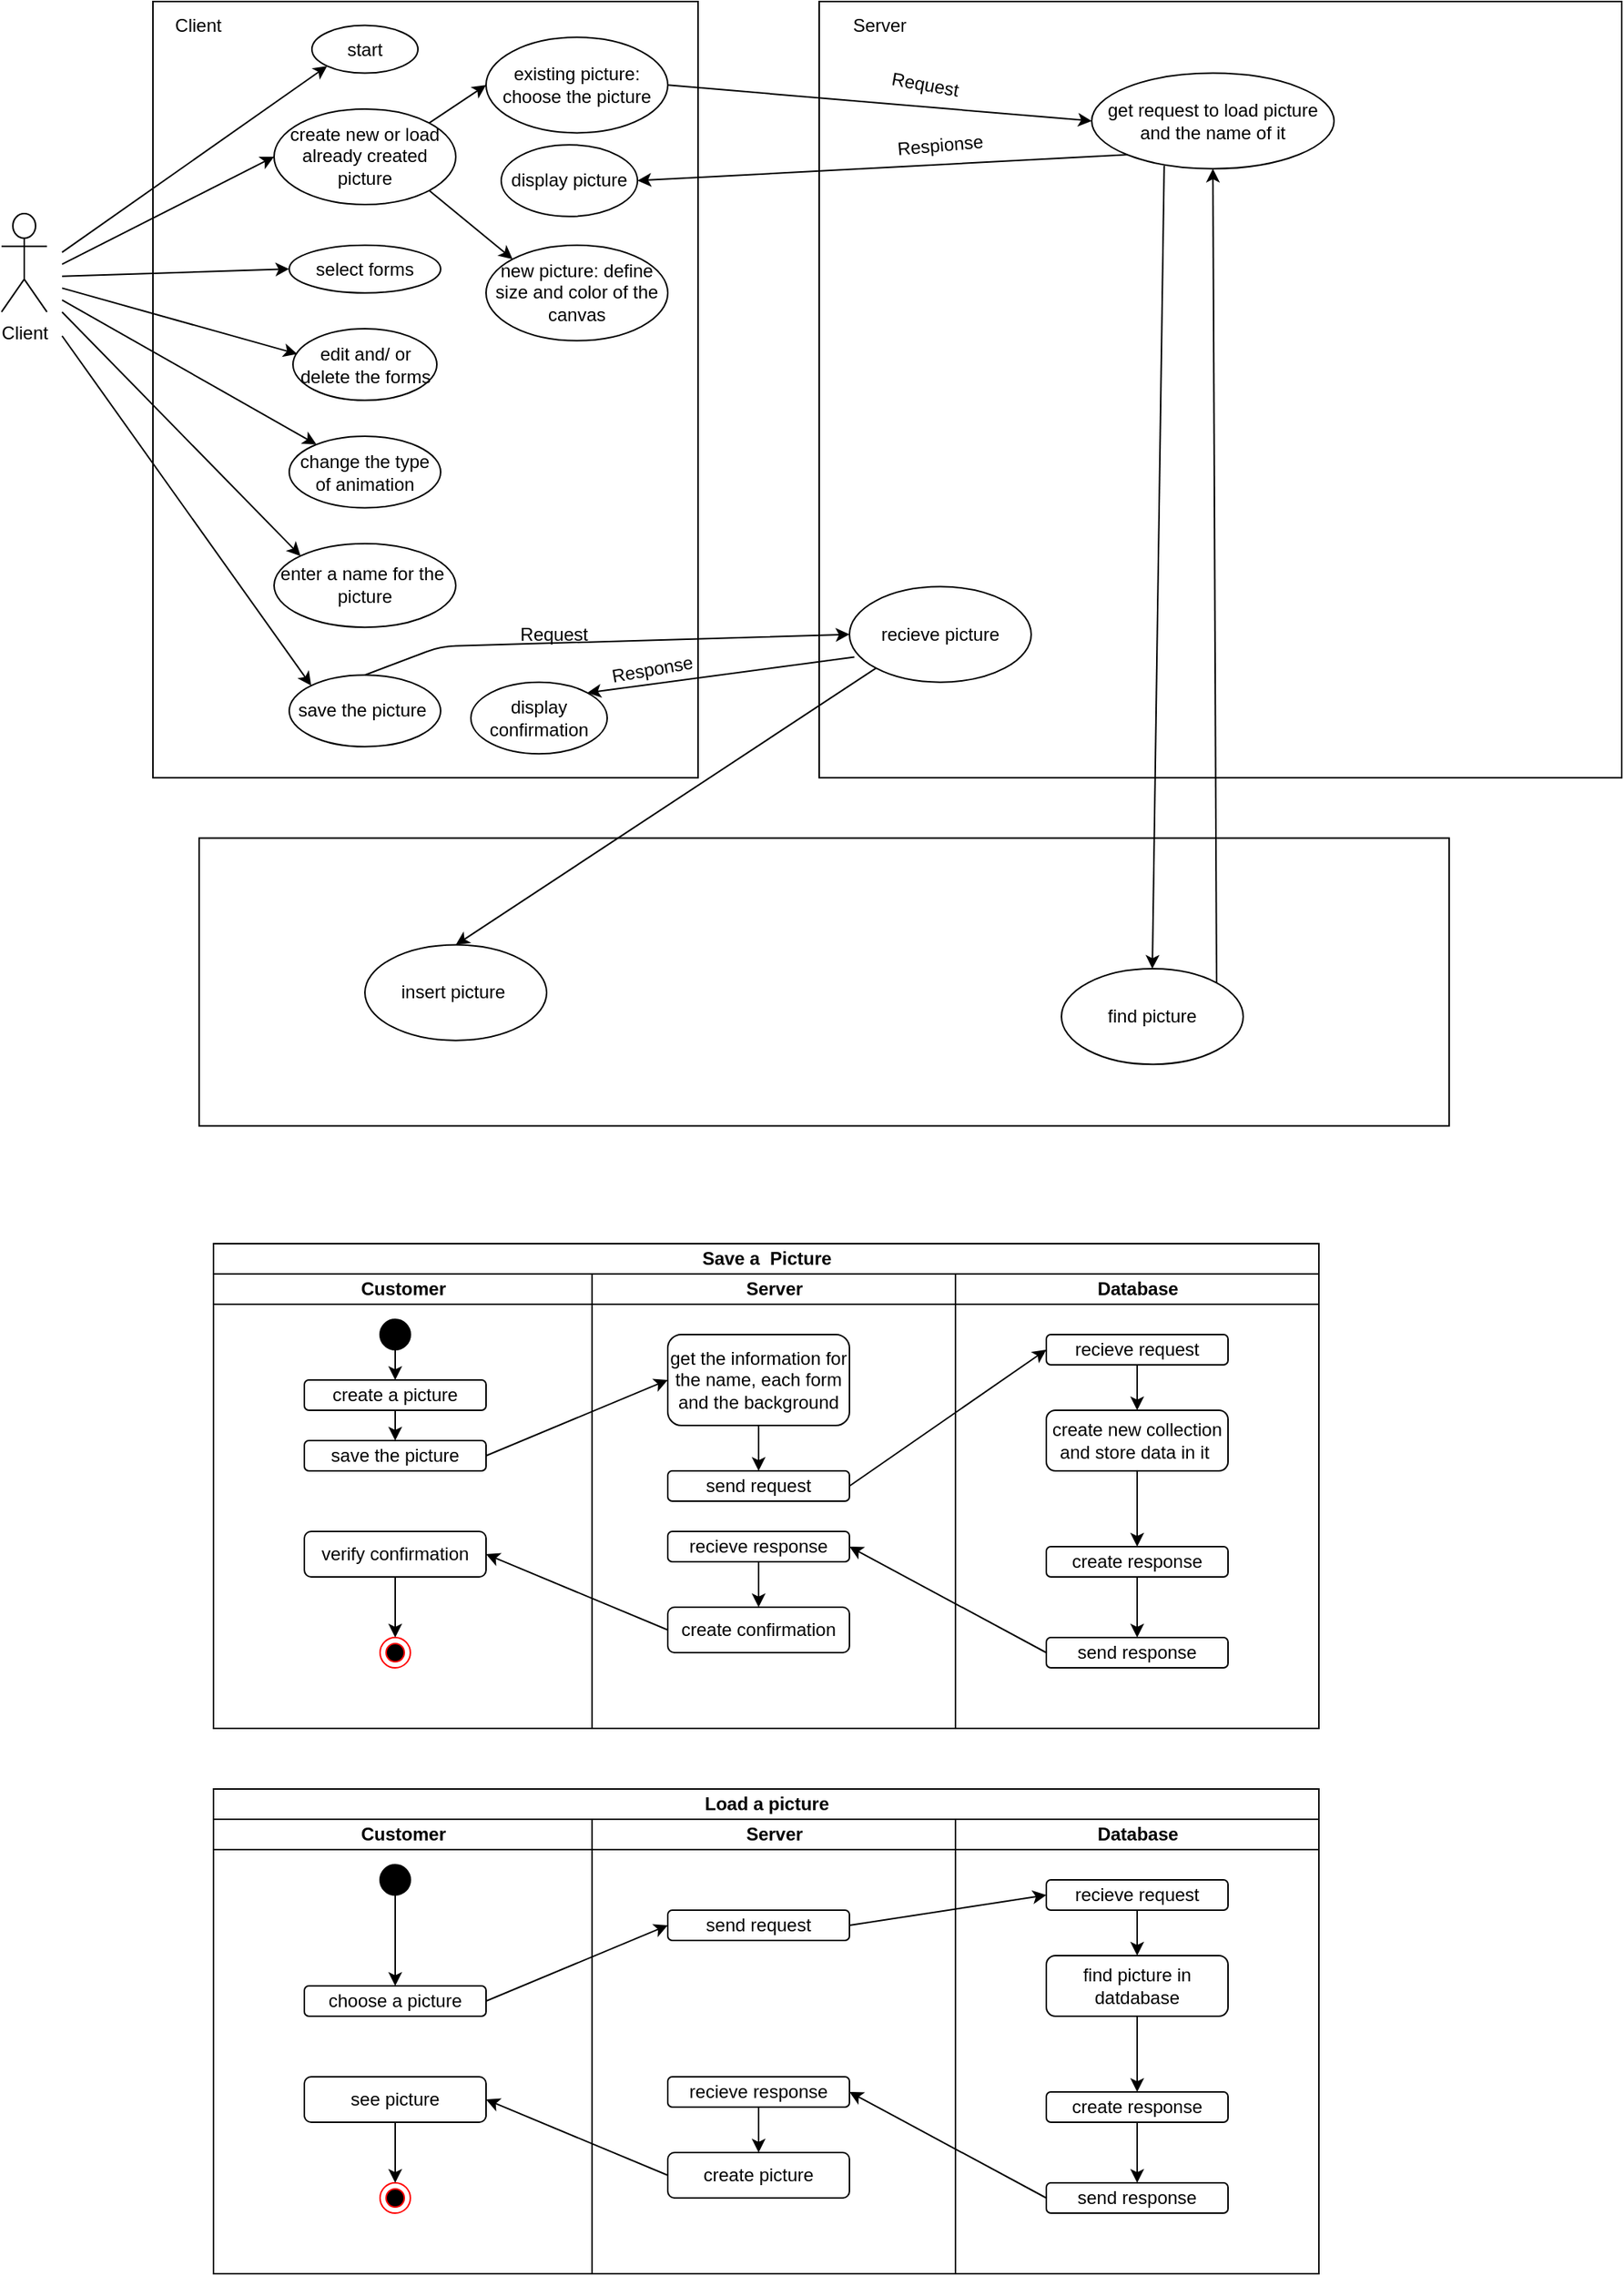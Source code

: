<mxfile version="13.3.5" type="device" pages="4"><diagram id="0BefFqpuxBT8arlX6YO2" name="UseCaseDiagram"><mxGraphModel dx="1020" dy="607" grid="1" gridSize="10" guides="1" tooltips="1" connect="1" arrows="1" fold="1" page="1" pageScale="1" pageWidth="1169" pageHeight="827" math="0" shadow="0"><root><mxCell id="clbxHxLQpVJA_SyuHeHV-0"/><mxCell id="clbxHxLQpVJA_SyuHeHV-1" parent="clbxHxLQpVJA_SyuHeHV-0"/><mxCell id="clbxHxLQpVJA_SyuHeHV-2" value="" style="rounded=0;whiteSpace=wrap;html=1;" parent="clbxHxLQpVJA_SyuHeHV-1" vertex="1"><mxGeometry x="160" y="40" width="360" height="512.412" as="geometry"/></mxCell><mxCell id="clbxHxLQpVJA_SyuHeHV-3" value="Client" style="text;html=1;strokeColor=none;fillColor=none;align=center;verticalAlign=middle;whiteSpace=wrap;rounded=0;" parent="clbxHxLQpVJA_SyuHeHV-1" vertex="1"><mxGeometry x="170" y="47.883" width="40" height="15.767" as="geometry"/></mxCell><mxCell id="clbxHxLQpVJA_SyuHeHV-4" value="Client" style="shape=umlActor;verticalLabelPosition=bottom;labelBackgroundColor=#ffffff;verticalAlign=top;html=1;outlineConnect=0;" parent="clbxHxLQpVJA_SyuHeHV-1" vertex="1"><mxGeometry x="60" y="180" width="30" height="64.96" as="geometry"/></mxCell><mxCell id="clbxHxLQpVJA_SyuHeHV-5" value="start" style="ellipse;whiteSpace=wrap;html=1;" parent="clbxHxLQpVJA_SyuHeHV-1" vertex="1"><mxGeometry x="265" y="55.767" width="70" height="31.533" as="geometry"/></mxCell><mxCell id="clbxHxLQpVJA_SyuHeHV-6" value="select forms" style="ellipse;whiteSpace=wrap;html=1;" parent="clbxHxLQpVJA_SyuHeHV-1" vertex="1"><mxGeometry x="250" y="200.819" width="100" height="31.533" as="geometry"/></mxCell><mxCell id="clbxHxLQpVJA_SyuHeHV-7" value="edit and/ or delete the forms" style="ellipse;whiteSpace=wrap;html=1;" parent="clbxHxLQpVJA_SyuHeHV-1" vertex="1"><mxGeometry x="252.5" y="256.001" width="95" height="47.3" as="geometry"/></mxCell><mxCell id="clbxHxLQpVJA_SyuHeHV-8" value="change the type of animation" style="ellipse;whiteSpace=wrap;html=1;" parent="clbxHxLQpVJA_SyuHeHV-1" vertex="1"><mxGeometry x="250" y="326.951" width="100" height="47.3" as="geometry"/></mxCell><mxCell id="clbxHxLQpVJA_SyuHeHV-9" value="enter a name for the&amp;nbsp;&lt;br&gt;picture" style="ellipse;whiteSpace=wrap;html=1;" parent="clbxHxLQpVJA_SyuHeHV-1" vertex="1"><mxGeometry x="240" y="397.9" width="120" height="55.183" as="geometry"/></mxCell><mxCell id="clbxHxLQpVJA_SyuHeHV-10" value="save the picture&amp;nbsp;" style="ellipse;whiteSpace=wrap;html=1;" parent="clbxHxLQpVJA_SyuHeHV-1" vertex="1"><mxGeometry x="250" y="484.616" width="100" height="47.3" as="geometry"/></mxCell><mxCell id="clbxHxLQpVJA_SyuHeHV-11" value="create new or load already created picture" style="ellipse;whiteSpace=wrap;html=1;" parent="clbxHxLQpVJA_SyuHeHV-1" vertex="1"><mxGeometry x="240" y="110.949" width="120" height="63.066" as="geometry"/></mxCell><mxCell id="clbxHxLQpVJA_SyuHeHV-12" value="new picture: define size and color of the canvas" style="ellipse;whiteSpace=wrap;html=1;" parent="clbxHxLQpVJA_SyuHeHV-1" vertex="1"><mxGeometry x="380" y="200.819" width="120" height="63.066" as="geometry"/></mxCell><mxCell id="clbxHxLQpVJA_SyuHeHV-13" value="" style="rounded=0;whiteSpace=wrap;html=1;" parent="clbxHxLQpVJA_SyuHeHV-1" vertex="1"><mxGeometry x="600" y="40" width="530" height="512.412" as="geometry"/></mxCell><mxCell id="clbxHxLQpVJA_SyuHeHV-14" value="" style="rounded=0;whiteSpace=wrap;html=1;rotation=90;" parent="clbxHxLQpVJA_SyuHeHV-1" vertex="1"><mxGeometry x="508.27" y="274.491" width="190" height="825.547" as="geometry"/></mxCell><mxCell id="clbxHxLQpVJA_SyuHeHV-15" value="Server" style="text;html=1;strokeColor=none;fillColor=none;align=center;verticalAlign=middle;whiteSpace=wrap;rounded=0;" parent="clbxHxLQpVJA_SyuHeHV-1" vertex="1"><mxGeometry x="620" y="47.883" width="40" height="15.767" as="geometry"/></mxCell><mxCell id="clbxHxLQpVJA_SyuHeHV-16" value="existing picture: choose the picture" style="ellipse;whiteSpace=wrap;html=1;" parent="clbxHxLQpVJA_SyuHeHV-1" vertex="1"><mxGeometry x="380" y="63.65" width="120" height="63.066" as="geometry"/></mxCell><mxCell id="clbxHxLQpVJA_SyuHeHV-17" value="recieve picture" style="ellipse;whiteSpace=wrap;html=1;" parent="clbxHxLQpVJA_SyuHeHV-1" vertex="1"><mxGeometry x="620" y="426.28" width="120" height="63.066" as="geometry"/></mxCell><mxCell id="clbxHxLQpVJA_SyuHeHV-18" value="insert picture&amp;nbsp;" style="ellipse;whiteSpace=wrap;html=1;" parent="clbxHxLQpVJA_SyuHeHV-1" vertex="1"><mxGeometry x="300" y="662.778" width="120" height="63.066" as="geometry"/></mxCell><mxCell id="clbxHxLQpVJA_SyuHeHV-19" value="" style="endArrow=classic;html=1;entryX=0;entryY=1;entryDx=0;entryDy=0;" parent="clbxHxLQpVJA_SyuHeHV-1" target="clbxHxLQpVJA_SyuHeHV-5" edge="1"><mxGeometry width="50" height="50" relative="1" as="geometry"><mxPoint x="100" y="205.548" as="sourcePoint"/><mxPoint x="140" y="166.132" as="targetPoint"/></mxGeometry></mxCell><mxCell id="clbxHxLQpVJA_SyuHeHV-20" value="" style="endArrow=classic;html=1;entryX=0;entryY=0.5;entryDx=0;entryDy=0;" parent="clbxHxLQpVJA_SyuHeHV-1" target="clbxHxLQpVJA_SyuHeHV-11" edge="1"><mxGeometry width="50" height="50" relative="1" as="geometry"><mxPoint x="100" y="213.432" as="sourcePoint"/><mxPoint x="130" y="386.863" as="targetPoint"/></mxGeometry></mxCell><mxCell id="clbxHxLQpVJA_SyuHeHV-21" value="" style="endArrow=classic;html=1;entryX=0;entryY=0.5;entryDx=0;entryDy=0;" parent="clbxHxLQpVJA_SyuHeHV-1" target="clbxHxLQpVJA_SyuHeHV-6" edge="1"><mxGeometry width="50" height="50" relative="1" as="geometry"><mxPoint x="100" y="221.315" as="sourcePoint"/><mxPoint x="90" y="331.681" as="targetPoint"/></mxGeometry></mxCell><mxCell id="clbxHxLQpVJA_SyuHeHV-22" value="" style="endArrow=classic;html=1;entryX=0.029;entryY=0.352;entryDx=0;entryDy=0;entryPerimeter=0;" parent="clbxHxLQpVJA_SyuHeHV-1" target="clbxHxLQpVJA_SyuHeHV-7" edge="1"><mxGeometry width="50" height="50" relative="1" as="geometry"><mxPoint x="100" y="229.198" as="sourcePoint"/><mxPoint x="120" y="347.447" as="targetPoint"/></mxGeometry></mxCell><mxCell id="clbxHxLQpVJA_SyuHeHV-23" value="" style="endArrow=classic;html=1;" parent="clbxHxLQpVJA_SyuHeHV-1" target="clbxHxLQpVJA_SyuHeHV-8" edge="1"><mxGeometry width="50" height="50" relative="1" as="geometry"><mxPoint x="100" y="237.082" as="sourcePoint"/><mxPoint x="140" y="355.33" as="targetPoint"/></mxGeometry></mxCell><mxCell id="clbxHxLQpVJA_SyuHeHV-24" value="" style="endArrow=classic;html=1;entryX=0;entryY=0;entryDx=0;entryDy=0;" parent="clbxHxLQpVJA_SyuHeHV-1" target="clbxHxLQpVJA_SyuHeHV-9" edge="1"><mxGeometry width="50" height="50" relative="1" as="geometry"><mxPoint x="100" y="244.965" as="sourcePoint"/><mxPoint x="100" y="394.747" as="targetPoint"/></mxGeometry></mxCell><mxCell id="clbxHxLQpVJA_SyuHeHV-25" value="" style="endArrow=classic;html=1;entryX=0;entryY=0;entryDx=0;entryDy=0;" parent="clbxHxLQpVJA_SyuHeHV-1" target="clbxHxLQpVJA_SyuHeHV-10" edge="1"><mxGeometry width="50" height="50" relative="1" as="geometry"><mxPoint x="100" y="260.731" as="sourcePoint"/><mxPoint x="140" y="378.98" as="targetPoint"/></mxGeometry></mxCell><mxCell id="clbxHxLQpVJA_SyuHeHV-26" value="" style="endArrow=classic;html=1;exitX=1;exitY=0;exitDx=0;exitDy=0;entryX=0;entryY=0.5;entryDx=0;entryDy=0;" parent="clbxHxLQpVJA_SyuHeHV-1" source="clbxHxLQpVJA_SyuHeHV-11" target="clbxHxLQpVJA_SyuHeHV-16" edge="1"><mxGeometry width="50" height="50" relative="1" as="geometry"><mxPoint x="80" y="371.097" as="sourcePoint"/><mxPoint x="130" y="331.681" as="targetPoint"/></mxGeometry></mxCell><mxCell id="clbxHxLQpVJA_SyuHeHV-27" value="" style="endArrow=classic;html=1;exitX=1;exitY=1;exitDx=0;exitDy=0;entryX=0;entryY=0;entryDx=0;entryDy=0;" parent="clbxHxLQpVJA_SyuHeHV-1" source="clbxHxLQpVJA_SyuHeHV-11" target="clbxHxLQpVJA_SyuHeHV-12" edge="1"><mxGeometry width="50" height="50" relative="1" as="geometry"><mxPoint x="80" y="402.63" as="sourcePoint"/><mxPoint x="130" y="363.214" as="targetPoint"/></mxGeometry></mxCell><mxCell id="clbxHxLQpVJA_SyuHeHV-28" value="" style="endArrow=classic;html=1;exitX=0.5;exitY=0;exitDx=0;exitDy=0;entryX=0;entryY=0.5;entryDx=0;entryDy=0;" parent="clbxHxLQpVJA_SyuHeHV-1" source="clbxHxLQpVJA_SyuHeHV-10" target="clbxHxLQpVJA_SyuHeHV-17" edge="1"><mxGeometry width="50" height="50" relative="1" as="geometry"><mxPoint x="460" y="623.361" as="sourcePoint"/><mxPoint x="510" y="583.945" as="targetPoint"/><Array as="points"><mxPoint x="350" y="465.696"/></Array></mxGeometry></mxCell><mxCell id="clbxHxLQpVJA_SyuHeHV-29" value="" style="endArrow=classic;html=1;exitX=0;exitY=1;exitDx=0;exitDy=0;entryX=0.5;entryY=0;entryDx=0;entryDy=0;" parent="clbxHxLQpVJA_SyuHeHV-1" source="clbxHxLQpVJA_SyuHeHV-17" target="clbxHxLQpVJA_SyuHeHV-18" edge="1"><mxGeometry width="50" height="50" relative="1" as="geometry"><mxPoint x="410" y="615.478" as="sourcePoint"/><mxPoint x="460" y="576.062" as="targetPoint"/></mxGeometry></mxCell><mxCell id="clbxHxLQpVJA_SyuHeHV-30" value="display confirmation" style="ellipse;whiteSpace=wrap;html=1;" parent="clbxHxLQpVJA_SyuHeHV-1" vertex="1"><mxGeometry x="370" y="489.346" width="90" height="47.3" as="geometry"/></mxCell><mxCell id="clbxHxLQpVJA_SyuHeHV-31" value="" style="endArrow=classic;html=1;exitX=0.027;exitY=0.736;exitDx=0;exitDy=0;exitPerimeter=0;entryX=1;entryY=0;entryDx=0;entryDy=0;" parent="clbxHxLQpVJA_SyuHeHV-1" source="clbxHxLQpVJA_SyuHeHV-17" target="clbxHxLQpVJA_SyuHeHV-30" edge="1"><mxGeometry width="50" height="50" relative="1" as="geometry"><mxPoint x="260" y="654.894" as="sourcePoint"/><mxPoint x="310" y="615.478" as="targetPoint"/></mxGeometry></mxCell><mxCell id="clbxHxLQpVJA_SyuHeHV-32" value="Request" style="text;html=1;strokeColor=none;fillColor=none;align=center;verticalAlign=middle;whiteSpace=wrap;rounded=0;" parent="clbxHxLQpVJA_SyuHeHV-1" vertex="1"><mxGeometry x="405" y="449.93" width="40" height="15.767" as="geometry"/></mxCell><mxCell id="clbxHxLQpVJA_SyuHeHV-33" value="Response" style="text;html=1;strokeColor=none;fillColor=none;align=center;verticalAlign=middle;whiteSpace=wrap;rounded=0;rotation=-10;" parent="clbxHxLQpVJA_SyuHeHV-1" vertex="1"><mxGeometry x="470" y="473.579" width="40" height="15.767" as="geometry"/></mxCell><mxCell id="clbxHxLQpVJA_SyuHeHV-34" value="get request to load picture and the name of it" style="ellipse;whiteSpace=wrap;html=1;" parent="clbxHxLQpVJA_SyuHeHV-1" vertex="1"><mxGeometry x="780" y="87.3" width="160" height="63.066" as="geometry"/></mxCell><mxCell id="clbxHxLQpVJA_SyuHeHV-35" value="find picture" style="ellipse;whiteSpace=wrap;html=1;" parent="clbxHxLQpVJA_SyuHeHV-1" vertex="1"><mxGeometry x="760" y="678.544" width="120" height="63.066" as="geometry"/></mxCell><mxCell id="clbxHxLQpVJA_SyuHeHV-36" value="display picture" style="ellipse;whiteSpace=wrap;html=1;" parent="clbxHxLQpVJA_SyuHeHV-1" vertex="1"><mxGeometry x="390" y="134.599" width="90" height="47.3" as="geometry"/></mxCell><mxCell id="clbxHxLQpVJA_SyuHeHV-37" value="" style="endArrow=classic;html=1;exitX=1;exitY=0;exitDx=0;exitDy=0;entryX=0.5;entryY=1;entryDx=0;entryDy=0;" parent="clbxHxLQpVJA_SyuHeHV-1" source="clbxHxLQpVJA_SyuHeHV-35" target="clbxHxLQpVJA_SyuHeHV-34" edge="1"><mxGeometry width="50" height="50" relative="1" as="geometry"><mxPoint x="760" y="647.011" as="sourcePoint"/><mxPoint x="810" y="607.595" as="targetPoint"/></mxGeometry></mxCell><mxCell id="clbxHxLQpVJA_SyuHeHV-38" value="" style="endArrow=classic;html=1;exitX=0;exitY=1;exitDx=0;exitDy=0;entryX=1;entryY=0.5;entryDx=0;entryDy=0;" parent="clbxHxLQpVJA_SyuHeHV-1" source="clbxHxLQpVJA_SyuHeHV-34" target="clbxHxLQpVJA_SyuHeHV-36" edge="1"><mxGeometry width="50" height="50" relative="1" as="geometry"><mxPoint x="670" y="244.965" as="sourcePoint"/><mxPoint x="720" y="205.548" as="targetPoint"/></mxGeometry></mxCell><mxCell id="clbxHxLQpVJA_SyuHeHV-39" value="" style="endArrow=classic;html=1;exitX=1;exitY=0.5;exitDx=0;exitDy=0;entryX=0;entryY=0.5;entryDx=0;entryDy=0;" parent="clbxHxLQpVJA_SyuHeHV-1" source="clbxHxLQpVJA_SyuHeHV-16" target="clbxHxLQpVJA_SyuHeHV-34" edge="1"><mxGeometry width="50" height="50" relative="1" as="geometry"><mxPoint x="690" y="292.264" as="sourcePoint"/><mxPoint x="740" y="252.848" as="targetPoint"/></mxGeometry></mxCell><mxCell id="clbxHxLQpVJA_SyuHeHV-40" value="" style="endArrow=classic;html=1;exitX=0.299;exitY=0.968;exitDx=0;exitDy=0;exitPerimeter=0;entryX=0.5;entryY=0;entryDx=0;entryDy=0;" parent="clbxHxLQpVJA_SyuHeHV-1" source="clbxHxLQpVJA_SyuHeHV-34" target="clbxHxLQpVJA_SyuHeHV-35" edge="1"><mxGeometry width="50" height="50" relative="1" as="geometry"><mxPoint x="760" y="615.478" as="sourcePoint"/><mxPoint x="810" y="576.062" as="targetPoint"/></mxGeometry></mxCell><mxCell id="clbxHxLQpVJA_SyuHeHV-41" value="Respionse" style="text;html=1;strokeColor=none;fillColor=none;align=center;verticalAlign=middle;whiteSpace=wrap;rounded=0;rotation=-5;" parent="clbxHxLQpVJA_SyuHeHV-1" vertex="1"><mxGeometry x="660" y="126.716" width="40" height="15.767" as="geometry"/></mxCell><mxCell id="clbxHxLQpVJA_SyuHeHV-42" value="Request" style="text;html=1;strokeColor=none;fillColor=none;align=center;verticalAlign=middle;whiteSpace=wrap;rounded=0;rotation=10;" parent="clbxHxLQpVJA_SyuHeHV-1" vertex="1"><mxGeometry x="650" y="87.3" width="40" height="15.767" as="geometry"/></mxCell><mxCell id="7GIcbeVPgPYIzftUq3PG-0" value="Save a&amp;nbsp; Picture" style="swimlane;html=1;childLayout=stackLayout;resizeParent=1;resizeParentMax=0;startSize=20;" parent="clbxHxLQpVJA_SyuHeHV-1" vertex="1"><mxGeometry x="200" y="860" width="730" height="320" as="geometry"/></mxCell><mxCell id="7GIcbeVPgPYIzftUq3PG-1" value="Customer" style="swimlane;html=1;startSize=20;" parent="7GIcbeVPgPYIzftUq3PG-0" vertex="1"><mxGeometry y="20" width="250" height="300" as="geometry"/></mxCell><mxCell id="7GIcbeVPgPYIzftUq3PG-8" value="save the picture" style="rounded=1;whiteSpace=wrap;html=1;" parent="7GIcbeVPgPYIzftUq3PG-1" vertex="1"><mxGeometry x="60" y="110" width="120" height="20" as="geometry"/></mxCell><mxCell id="7GIcbeVPgPYIzftUq3PG-7" value="create a picture" style="rounded=1;whiteSpace=wrap;html=1;" parent="7GIcbeVPgPYIzftUq3PG-1" vertex="1"><mxGeometry x="60" y="70" width="120" height="20" as="geometry"/></mxCell><mxCell id="7GIcbeVPgPYIzftUq3PG-9" value="" style="ellipse;whiteSpace=wrap;html=1;aspect=fixed;fillColor=#000000;" parent="7GIcbeVPgPYIzftUq3PG-1" vertex="1"><mxGeometry x="110" y="30" width="20" height="20" as="geometry"/></mxCell><mxCell id="7GIcbeVPgPYIzftUq3PG-18" value="verify confirmation" style="rounded=1;whiteSpace=wrap;html=1;fillColor=#FFFFFF;" parent="7GIcbeVPgPYIzftUq3PG-1" vertex="1"><mxGeometry x="60" y="170" width="120" height="30" as="geometry"/></mxCell><mxCell id="7GIcbeVPgPYIzftUq3PG-19" value="" style="ellipse;html=1;shape=endState;fillColor=#000000;strokeColor=#ff0000;aspect=fixed;" parent="7GIcbeVPgPYIzftUq3PG-1" vertex="1"><mxGeometry x="110" y="240" width="20" height="20" as="geometry"/></mxCell><mxCell id="7GIcbeVPgPYIzftUq3PG-20" value="" style="endArrow=classic;html=1;exitX=0.5;exitY=1;exitDx=0;exitDy=0;entryX=0.5;entryY=0;entryDx=0;entryDy=0;" parent="7GIcbeVPgPYIzftUq3PG-1" source="7GIcbeVPgPYIzftUq3PG-9" target="7GIcbeVPgPYIzftUq3PG-7" edge="1"><mxGeometry width="50" height="50" relative="1" as="geometry"><mxPoint x="-80" y="160" as="sourcePoint"/><mxPoint x="-30" y="110" as="targetPoint"/></mxGeometry></mxCell><mxCell id="7GIcbeVPgPYIzftUq3PG-21" value="" style="endArrow=classic;html=1;exitX=0.5;exitY=1;exitDx=0;exitDy=0;" parent="7GIcbeVPgPYIzftUq3PG-1" source="7GIcbeVPgPYIzftUq3PG-7" target="7GIcbeVPgPYIzftUq3PG-8" edge="1"><mxGeometry width="50" height="50" relative="1" as="geometry"><mxPoint x="-80" y="160" as="sourcePoint"/><mxPoint x="-30" y="110" as="targetPoint"/></mxGeometry></mxCell><mxCell id="7GIcbeVPgPYIzftUq3PG-31" value="" style="endArrow=classic;html=1;exitX=0.5;exitY=1;exitDx=0;exitDy=0;entryX=0.5;entryY=0;entryDx=0;entryDy=0;" parent="7GIcbeVPgPYIzftUq3PG-1" source="7GIcbeVPgPYIzftUq3PG-18" target="7GIcbeVPgPYIzftUq3PG-19" edge="1"><mxGeometry width="50" height="50" relative="1" as="geometry"><mxPoint x="210" y="400" as="sourcePoint"/><mxPoint x="260" y="350" as="targetPoint"/></mxGeometry></mxCell><mxCell id="7GIcbeVPgPYIzftUq3PG-2" value="Server" style="swimlane;html=1;startSize=20;" parent="7GIcbeVPgPYIzftUq3PG-0" vertex="1"><mxGeometry x="250" y="20" width="240" height="300" as="geometry"/></mxCell><mxCell id="7GIcbeVPgPYIzftUq3PG-10" value="get the information for the name, each form and the background" style="rounded=1;whiteSpace=wrap;html=1;fillColor=#FFFFFF;" parent="7GIcbeVPgPYIzftUq3PG-2" vertex="1"><mxGeometry x="50" y="40" width="120" height="60" as="geometry"/></mxCell><mxCell id="7GIcbeVPgPYIzftUq3PG-11" value="send request" style="rounded=1;whiteSpace=wrap;html=1;fillColor=#FFFFFF;" parent="7GIcbeVPgPYIzftUq3PG-2" vertex="1"><mxGeometry x="50" y="130" width="120" height="20" as="geometry"/></mxCell><mxCell id="7GIcbeVPgPYIzftUq3PG-16" value="recieve response" style="rounded=1;whiteSpace=wrap;html=1;fillColor=#FFFFFF;" parent="7GIcbeVPgPYIzftUq3PG-2" vertex="1"><mxGeometry x="50" y="170" width="120" height="20" as="geometry"/></mxCell><mxCell id="7GIcbeVPgPYIzftUq3PG-17" value="create confirmation" style="rounded=1;whiteSpace=wrap;html=1;fillColor=#FFFFFF;" parent="7GIcbeVPgPYIzftUq3PG-2" vertex="1"><mxGeometry x="50" y="220" width="120" height="30" as="geometry"/></mxCell><mxCell id="7GIcbeVPgPYIzftUq3PG-23" value="" style="endArrow=classic;html=1;exitX=0.5;exitY=1;exitDx=0;exitDy=0;entryX=0.5;entryY=0;entryDx=0;entryDy=0;" parent="7GIcbeVPgPYIzftUq3PG-2" source="7GIcbeVPgPYIzftUq3PG-10" target="7GIcbeVPgPYIzftUq3PG-11" edge="1"><mxGeometry width="50" height="50" relative="1" as="geometry"><mxPoint x="-350" y="260" as="sourcePoint"/><mxPoint x="-300" y="210" as="targetPoint"/></mxGeometry></mxCell><mxCell id="7GIcbeVPgPYIzftUq3PG-29" value="" style="endArrow=classic;html=1;exitX=0.5;exitY=1;exitDx=0;exitDy=0;entryX=0.5;entryY=0;entryDx=0;entryDy=0;" parent="7GIcbeVPgPYIzftUq3PG-2" source="7GIcbeVPgPYIzftUq3PG-16" target="7GIcbeVPgPYIzftUq3PG-17" edge="1"><mxGeometry width="50" height="50" relative="1" as="geometry"><mxPoint x="170" y="410" as="sourcePoint"/><mxPoint x="220" y="360" as="targetPoint"/></mxGeometry></mxCell><mxCell id="7GIcbeVPgPYIzftUq3PG-3" value="Database" style="swimlane;html=1;startSize=20;" parent="7GIcbeVPgPYIzftUq3PG-0" vertex="1"><mxGeometry x="490" y="20" width="240" height="300" as="geometry"/></mxCell><mxCell id="7GIcbeVPgPYIzftUq3PG-12" value="recieve request" style="rounded=1;whiteSpace=wrap;html=1;fillColor=#FFFFFF;" parent="7GIcbeVPgPYIzftUq3PG-3" vertex="1"><mxGeometry x="60" y="40" width="120" height="20" as="geometry"/></mxCell><mxCell id="7GIcbeVPgPYIzftUq3PG-13" value="create new collection and store data in it&amp;nbsp;" style="rounded=1;whiteSpace=wrap;html=1;fillColor=#FFFFFF;" parent="7GIcbeVPgPYIzftUq3PG-3" vertex="1"><mxGeometry x="60" y="90" width="120" height="40" as="geometry"/></mxCell><mxCell id="7GIcbeVPgPYIzftUq3PG-15" value="send response" style="rounded=1;whiteSpace=wrap;html=1;fillColor=#FFFFFF;" parent="7GIcbeVPgPYIzftUq3PG-3" vertex="1"><mxGeometry x="60" y="240" width="120" height="20" as="geometry"/></mxCell><mxCell id="7GIcbeVPgPYIzftUq3PG-14" value="create response" style="rounded=1;whiteSpace=wrap;html=1;fillColor=#FFFFFF;" parent="7GIcbeVPgPYIzftUq3PG-3" vertex="1"><mxGeometry x="60" y="180" width="120" height="20" as="geometry"/></mxCell><mxCell id="7GIcbeVPgPYIzftUq3PG-26" value="" style="endArrow=classic;html=1;exitX=0.5;exitY=1;exitDx=0;exitDy=0;entryX=0.5;entryY=0;entryDx=0;entryDy=0;" parent="7GIcbeVPgPYIzftUq3PG-3" source="7GIcbeVPgPYIzftUq3PG-13" target="7GIcbeVPgPYIzftUq3PG-14" edge="1"><mxGeometry width="50" height="50" relative="1" as="geometry"><mxPoint x="30" y="380" as="sourcePoint"/><mxPoint x="80" y="330" as="targetPoint"/></mxGeometry></mxCell><mxCell id="7GIcbeVPgPYIzftUq3PG-27" value="" style="endArrow=classic;html=1;exitX=0.5;exitY=1;exitDx=0;exitDy=0;entryX=0.5;entryY=0;entryDx=0;entryDy=0;" parent="7GIcbeVPgPYIzftUq3PG-3" source="7GIcbeVPgPYIzftUq3PG-14" target="7GIcbeVPgPYIzftUq3PG-15" edge="1"><mxGeometry width="50" height="50" relative="1" as="geometry"><mxPoint x="90" y="390" as="sourcePoint"/><mxPoint x="140" y="340" as="targetPoint"/></mxGeometry></mxCell><mxCell id="7GIcbeVPgPYIzftUq3PG-22" value="" style="endArrow=classic;html=1;exitX=1;exitY=0.5;exitDx=0;exitDy=0;entryX=0;entryY=0.5;entryDx=0;entryDy=0;" parent="7GIcbeVPgPYIzftUq3PG-0" source="7GIcbeVPgPYIzftUq3PG-8" target="7GIcbeVPgPYIzftUq3PG-10" edge="1"><mxGeometry width="50" height="50" relative="1" as="geometry"><mxPoint x="-90" y="190" as="sourcePoint"/><mxPoint x="-40" y="140" as="targetPoint"/></mxGeometry></mxCell><mxCell id="7GIcbeVPgPYIzftUq3PG-24" value="" style="endArrow=classic;html=1;exitX=1;exitY=0.5;exitDx=0;exitDy=0;entryX=0;entryY=0.5;entryDx=0;entryDy=0;" parent="7GIcbeVPgPYIzftUq3PG-0" source="7GIcbeVPgPYIzftUq3PG-11" target="7GIcbeVPgPYIzftUq3PG-12" edge="1"><mxGeometry width="50" height="50" relative="1" as="geometry"><mxPoint x="-110" y="270" as="sourcePoint"/><mxPoint x="-60" y="220" as="targetPoint"/></mxGeometry></mxCell><mxCell id="7GIcbeVPgPYIzftUq3PG-28" value="" style="endArrow=classic;html=1;exitX=0;exitY=0.5;exitDx=0;exitDy=0;entryX=1;entryY=0.5;entryDx=0;entryDy=0;" parent="7GIcbeVPgPYIzftUq3PG-0" source="7GIcbeVPgPYIzftUq3PG-15" target="7GIcbeVPgPYIzftUq3PG-16" edge="1"><mxGeometry width="50" height="50" relative="1" as="geometry"><mxPoint x="500" y="400" as="sourcePoint"/><mxPoint x="550" y="350" as="targetPoint"/></mxGeometry></mxCell><mxCell id="7GIcbeVPgPYIzftUq3PG-30" value="" style="endArrow=classic;html=1;exitX=0;exitY=0.5;exitDx=0;exitDy=0;entryX=1;entryY=0.5;entryDx=0;entryDy=0;" parent="7GIcbeVPgPYIzftUq3PG-0" source="7GIcbeVPgPYIzftUq3PG-17" target="7GIcbeVPgPYIzftUq3PG-18" edge="1"><mxGeometry width="50" height="50" relative="1" as="geometry"><mxPoint x="250" y="440" as="sourcePoint"/><mxPoint x="300" y="390" as="targetPoint"/></mxGeometry></mxCell><mxCell id="7GIcbeVPgPYIzftUq3PG-25" value="" style="endArrow=classic;html=1;exitX=0.5;exitY=1;exitDx=0;exitDy=0;" parent="clbxHxLQpVJA_SyuHeHV-1" source="7GIcbeVPgPYIzftUq3PG-12" edge="1"><mxGeometry width="50" height="50" relative="1" as="geometry"><mxPoint x="750" y="1250" as="sourcePoint"/><mxPoint x="810" y="970" as="targetPoint"/></mxGeometry></mxCell><mxCell id="7GIcbeVPgPYIzftUq3PG-60" value="" style="endArrow=classic;html=1;exitX=0.5;exitY=1;exitDx=0;exitDy=0;" parent="clbxHxLQpVJA_SyuHeHV-1" source="7GIcbeVPgPYIzftUq3PG-50" edge="1"><mxGeometry width="50" height="50" relative="1" as="geometry"><mxPoint x="750" y="1610" as="sourcePoint"/><mxPoint x="810" y="1330" as="targetPoint"/></mxGeometry></mxCell><mxCell id="7GIcbeVPgPYIzftUq3PG-32" value="Load a picture" style="swimlane;html=1;childLayout=stackLayout;resizeParent=1;resizeParentMax=0;startSize=20;" parent="clbxHxLQpVJA_SyuHeHV-1" vertex="1"><mxGeometry x="200" y="1220" width="730" height="320" as="geometry"/></mxCell><mxCell id="7GIcbeVPgPYIzftUq3PG-33" value="Customer" style="swimlane;html=1;startSize=20;" parent="7GIcbeVPgPYIzftUq3PG-32" vertex="1"><mxGeometry y="20" width="250" height="300" as="geometry"/></mxCell><mxCell id="7GIcbeVPgPYIzftUq3PG-36" value="" style="ellipse;whiteSpace=wrap;html=1;aspect=fixed;fillColor=#000000;" parent="7GIcbeVPgPYIzftUq3PG-33" vertex="1"><mxGeometry x="110" y="30" width="20" height="20" as="geometry"/></mxCell><mxCell id="7GIcbeVPgPYIzftUq3PG-37" value="see picture" style="rounded=1;whiteSpace=wrap;html=1;fillColor=#FFFFFF;" parent="7GIcbeVPgPYIzftUq3PG-33" vertex="1"><mxGeometry x="60" y="170" width="120" height="30" as="geometry"/></mxCell><mxCell id="7GIcbeVPgPYIzftUq3PG-38" value="" style="ellipse;html=1;shape=endState;fillColor=#000000;strokeColor=#ff0000;aspect=fixed;" parent="7GIcbeVPgPYIzftUq3PG-33" vertex="1"><mxGeometry x="110" y="240" width="20" height="20" as="geometry"/></mxCell><mxCell id="7GIcbeVPgPYIzftUq3PG-39" value="" style="endArrow=classic;html=1;exitX=0.5;exitY=1;exitDx=0;exitDy=0;entryX=0.5;entryY=0;entryDx=0;entryDy=0;" parent="7GIcbeVPgPYIzftUq3PG-33" source="7GIcbeVPgPYIzftUq3PG-36" target="7GIcbeVPgPYIzftUq3PG-35" edge="1"><mxGeometry width="50" height="50" relative="1" as="geometry"><mxPoint x="-80" y="160" as="sourcePoint"/><mxPoint x="-30" y="110" as="targetPoint"/></mxGeometry></mxCell><mxCell id="7GIcbeVPgPYIzftUq3PG-41" value="" style="endArrow=classic;html=1;exitX=0.5;exitY=1;exitDx=0;exitDy=0;entryX=0.5;entryY=0;entryDx=0;entryDy=0;" parent="7GIcbeVPgPYIzftUq3PG-33" source="7GIcbeVPgPYIzftUq3PG-37" target="7GIcbeVPgPYIzftUq3PG-38" edge="1"><mxGeometry width="50" height="50" relative="1" as="geometry"><mxPoint x="210" y="400" as="sourcePoint"/><mxPoint x="260" y="350" as="targetPoint"/></mxGeometry></mxCell><mxCell id="7GIcbeVPgPYIzftUq3PG-35" value="choose a picture" style="rounded=1;whiteSpace=wrap;html=1;" parent="7GIcbeVPgPYIzftUq3PG-33" vertex="1"><mxGeometry x="60" y="110" width="120" height="20" as="geometry"/></mxCell><mxCell id="7GIcbeVPgPYIzftUq3PG-42" value="Server" style="swimlane;html=1;startSize=20;" parent="7GIcbeVPgPYIzftUq3PG-32" vertex="1"><mxGeometry x="250" y="20" width="240" height="300" as="geometry"/></mxCell><mxCell id="7GIcbeVPgPYIzftUq3PG-45" value="recieve response" style="rounded=1;whiteSpace=wrap;html=1;fillColor=#FFFFFF;" parent="7GIcbeVPgPYIzftUq3PG-42" vertex="1"><mxGeometry x="50" y="170" width="120" height="20" as="geometry"/></mxCell><mxCell id="7GIcbeVPgPYIzftUq3PG-46" value="create picture" style="rounded=1;whiteSpace=wrap;html=1;fillColor=#FFFFFF;" parent="7GIcbeVPgPYIzftUq3PG-42" vertex="1"><mxGeometry x="50" y="220" width="120" height="30" as="geometry"/></mxCell><mxCell id="7GIcbeVPgPYIzftUq3PG-48" value="" style="endArrow=classic;html=1;exitX=0.5;exitY=1;exitDx=0;exitDy=0;entryX=0.5;entryY=0;entryDx=0;entryDy=0;" parent="7GIcbeVPgPYIzftUq3PG-42" source="7GIcbeVPgPYIzftUq3PG-45" target="7GIcbeVPgPYIzftUq3PG-46" edge="1"><mxGeometry width="50" height="50" relative="1" as="geometry"><mxPoint x="170" y="410" as="sourcePoint"/><mxPoint x="220" y="360" as="targetPoint"/></mxGeometry></mxCell><mxCell id="7GIcbeVPgPYIzftUq3PG-44" value="send request" style="rounded=1;whiteSpace=wrap;html=1;fillColor=#FFFFFF;" parent="7GIcbeVPgPYIzftUq3PG-42" vertex="1"><mxGeometry x="50" y="60" width="120" height="20" as="geometry"/></mxCell><mxCell id="7GIcbeVPgPYIzftUq3PG-49" value="Database" style="swimlane;html=1;startSize=20;" parent="7GIcbeVPgPYIzftUq3PG-32" vertex="1"><mxGeometry x="490" y="20" width="240" height="300" as="geometry"/></mxCell><mxCell id="7GIcbeVPgPYIzftUq3PG-50" value="recieve request" style="rounded=1;whiteSpace=wrap;html=1;fillColor=#FFFFFF;" parent="7GIcbeVPgPYIzftUq3PG-49" vertex="1"><mxGeometry x="60" y="40" width="120" height="20" as="geometry"/></mxCell><mxCell id="7GIcbeVPgPYIzftUq3PG-51" value="find picture in datdabase" style="rounded=1;whiteSpace=wrap;html=1;fillColor=#FFFFFF;" parent="7GIcbeVPgPYIzftUq3PG-49" vertex="1"><mxGeometry x="60" y="90" width="120" height="40" as="geometry"/></mxCell><mxCell id="7GIcbeVPgPYIzftUq3PG-52" value="send response" style="rounded=1;whiteSpace=wrap;html=1;fillColor=#FFFFFF;" parent="7GIcbeVPgPYIzftUq3PG-49" vertex="1"><mxGeometry x="60" y="240" width="120" height="20" as="geometry"/></mxCell><mxCell id="7GIcbeVPgPYIzftUq3PG-53" value="create response" style="rounded=1;whiteSpace=wrap;html=1;fillColor=#FFFFFF;" parent="7GIcbeVPgPYIzftUq3PG-49" vertex="1"><mxGeometry x="60" y="180" width="120" height="20" as="geometry"/></mxCell><mxCell id="7GIcbeVPgPYIzftUq3PG-54" value="" style="endArrow=classic;html=1;exitX=0.5;exitY=1;exitDx=0;exitDy=0;entryX=0.5;entryY=0;entryDx=0;entryDy=0;" parent="7GIcbeVPgPYIzftUq3PG-49" source="7GIcbeVPgPYIzftUq3PG-51" target="7GIcbeVPgPYIzftUq3PG-53" edge="1"><mxGeometry width="50" height="50" relative="1" as="geometry"><mxPoint x="30" y="380" as="sourcePoint"/><mxPoint x="80" y="330" as="targetPoint"/></mxGeometry></mxCell><mxCell id="7GIcbeVPgPYIzftUq3PG-55" value="" style="endArrow=classic;html=1;exitX=0.5;exitY=1;exitDx=0;exitDy=0;entryX=0.5;entryY=0;entryDx=0;entryDy=0;" parent="7GIcbeVPgPYIzftUq3PG-49" source="7GIcbeVPgPYIzftUq3PG-53" target="7GIcbeVPgPYIzftUq3PG-52" edge="1"><mxGeometry width="50" height="50" relative="1" as="geometry"><mxPoint x="90" y="390" as="sourcePoint"/><mxPoint x="140" y="340" as="targetPoint"/></mxGeometry></mxCell><mxCell id="7GIcbeVPgPYIzftUq3PG-56" value="" style="endArrow=classic;html=1;exitX=1;exitY=0.5;exitDx=0;exitDy=0;entryX=0;entryY=0.5;entryDx=0;entryDy=0;" parent="7GIcbeVPgPYIzftUq3PG-32" edge="1"><mxGeometry width="50" height="50" relative="1" as="geometry"><mxPoint x="180" y="140" as="sourcePoint"/><mxPoint x="300" y="90" as="targetPoint"/></mxGeometry></mxCell><mxCell id="7GIcbeVPgPYIzftUq3PG-57" value="" style="endArrow=classic;html=1;exitX=1;exitY=0.5;exitDx=0;exitDy=0;entryX=0;entryY=0.5;entryDx=0;entryDy=0;" parent="7GIcbeVPgPYIzftUq3PG-32" source="7GIcbeVPgPYIzftUq3PG-44" target="7GIcbeVPgPYIzftUq3PG-50" edge="1"><mxGeometry width="50" height="50" relative="1" as="geometry"><mxPoint x="-110" y="270" as="sourcePoint"/><mxPoint x="-60" y="220" as="targetPoint"/></mxGeometry></mxCell><mxCell id="7GIcbeVPgPYIzftUq3PG-58" value="" style="endArrow=classic;html=1;exitX=0;exitY=0.5;exitDx=0;exitDy=0;entryX=1;entryY=0.5;entryDx=0;entryDy=0;" parent="7GIcbeVPgPYIzftUq3PG-32" source="7GIcbeVPgPYIzftUq3PG-52" target="7GIcbeVPgPYIzftUq3PG-45" edge="1"><mxGeometry width="50" height="50" relative="1" as="geometry"><mxPoint x="500" y="400" as="sourcePoint"/><mxPoint x="550" y="350" as="targetPoint"/></mxGeometry></mxCell><mxCell id="7GIcbeVPgPYIzftUq3PG-59" value="" style="endArrow=classic;html=1;exitX=0;exitY=0.5;exitDx=0;exitDy=0;entryX=1;entryY=0.5;entryDx=0;entryDy=0;" parent="7GIcbeVPgPYIzftUq3PG-32" source="7GIcbeVPgPYIzftUq3PG-46" target="7GIcbeVPgPYIzftUq3PG-37" edge="1"><mxGeometry width="50" height="50" relative="1" as="geometry"><mxPoint x="250" y="440" as="sourcePoint"/><mxPoint x="300" y="390" as="targetPoint"/></mxGeometry></mxCell></root></mxGraphModel></diagram><diagram id="ur3dOho8ETjAse_LPYui" name="ClassDiagram"><mxGraphModel dx="1020" dy="607" grid="1" gridSize="10" guides="1" tooltips="1" connect="1" arrows="1" fold="1" page="1" pageScale="1" pageWidth="1169" pageHeight="827" math="0" shadow="0"><root><mxCell id="yvtBDEPMVPfhqE3Peo00-0"/><mxCell id="yvtBDEPMVPfhqE3Peo00-1" parent="yvtBDEPMVPfhqE3Peo00-0"/><mxCell id="yvtBDEPMVPfhqE3Peo00-2" value="Vector" style="swimlane;fontStyle=1;align=center;verticalAlign=top;childLayout=stackLayout;horizontal=1;startSize=26;horizontalStack=0;resizeParent=1;resizeParentMax=0;resizeLast=0;collapsible=1;marginBottom=0;" parent="yvtBDEPMVPfhqE3Peo00-1" vertex="1"><mxGeometry x="80" y="80" width="200" height="130" as="geometry"/></mxCell><mxCell id="yvtBDEPMVPfhqE3Peo00-3" value="+x: number&#10;+y: number" style="text;strokeColor=none;fillColor=none;align=left;verticalAlign=top;spacingLeft=4;spacingRight=4;overflow=hidden;rotatable=0;points=[[0,0.5],[1,0.5]];portConstraint=eastwest;" parent="yvtBDEPMVPfhqE3Peo00-2" vertex="1"><mxGeometry y="26" width="200" height="44" as="geometry"/></mxCell><mxCell id="yvtBDEPMVPfhqE3Peo00-4" value="" style="line;strokeWidth=1;fillColor=none;align=left;verticalAlign=middle;spacingTop=-1;spacingLeft=3;spacingRight=3;rotatable=0;labelPosition=right;points=[];portConstraint=eastwest;" parent="yvtBDEPMVPfhqE3Peo00-2" vertex="1"><mxGeometry y="70" width="200" height="8" as="geometry"/></mxCell><mxCell id="yvtBDEPMVPfhqE3Peo00-5" value="+constructor(_x=1, _y=1)&#10;+set (_x: number, y: number)&#10;+scale (_factor: number)" style="text;strokeColor=none;fillColor=none;align=left;verticalAlign=top;spacingLeft=4;spacingRight=4;overflow=hidden;rotatable=0;points=[[0,0.5],[1,0.5]];portConstraint=eastwest;" parent="yvtBDEPMVPfhqE3Peo00-2" vertex="1"><mxGeometry y="78" width="200" height="52" as="geometry"/></mxCell><mxCell id="yvtBDEPMVPfhqE3Peo00-6" value="Form" style="swimlane;fontStyle=1;align=center;verticalAlign=top;childLayout=stackLayout;horizontal=1;startSize=26;horizontalStack=0;resizeParent=1;resizeParentMax=0;resizeLast=0;collapsible=1;marginBottom=0;" parent="yvtBDEPMVPfhqE3Peo00-1" vertex="1"><mxGeometry x="400" y="80" width="280" height="300" as="geometry"/></mxCell><mxCell id="yvtBDEPMVPfhqE3Peo00-7" value="+color: string&#10;+size: Vector&#10;+position: Vector&#10;+rotation: number&#10;+moveType: string&#10;+active: boolean &#10;+hitArea: Vector" style="text;strokeColor=none;fillColor=none;align=left;verticalAlign=top;spacingLeft=4;spacingRight=4;overflow=hidden;rotatable=0;points=[[0,0.5],[1,0.5]];portConstraint=eastwest;fontStyle=0;horizontal=1;" parent="yvtBDEPMVPfhqE3Peo00-6" vertex="1"><mxGeometry y="26" width="280" height="104" as="geometry"/></mxCell><mxCell id="yvtBDEPMVPfhqE3Peo00-9" value="" style="line;strokeWidth=1;fillColor=none;align=left;verticalAlign=middle;spacingTop=-1;spacingLeft=3;spacingRight=3;rotatable=0;labelPosition=right;points=[];portConstraint=eastwest;" parent="yvtBDEPMVPfhqE3Peo00-6" vertex="1"><mxGeometry y="130" width="280" height="8" as="geometry"/></mxCell><mxCell id="yvtBDEPMVPfhqE3Peo00-10" value="+constructor()&#10;+changeColor(_string)&#10;+changePosition(_x: number, _y: number) &#10;+changeRotation(_factor: number)&#10;+move()&#10;+rotate()&#10;+colorChange()&#10;+sizeChange()" style="text;strokeColor=none;fillColor=none;align=left;verticalAlign=top;spacingLeft=4;spacingRight=4;overflow=hidden;rotatable=0;points=[[0,0.5],[1,0.5]];portConstraint=eastwest;" parent="yvtBDEPMVPfhqE3Peo00-6" vertex="1"><mxGeometry y="138" width="280" height="122" as="geometry"/></mxCell><mxCell id="yvtBDEPMVPfhqE3Peo00-8" value="&lt;i&gt;&amp;nbsp; draw()&lt;/i&gt;" style="text;html=1;strokeColor=none;fillColor=none;align=left;verticalAlign=middle;whiteSpace=wrap;rounded=0;" parent="yvtBDEPMVPfhqE3Peo00-6" vertex="1"><mxGeometry y="260" width="280" height="40" as="geometry"/></mxCell><mxCell id="yvtBDEPMVPfhqE3Peo00-11" value="Enum for movement&lt;br&gt;- rotation&amp;nbsp;&lt;br&gt;- move&lt;br&gt;- color to white&lt;br&gt;- size change" style="shape=note;whiteSpace=wrap;html=1;size=14;verticalAlign=top;align=left;spacingTop=-6;" parent="yvtBDEPMVPfhqE3Peo00-1" vertex="1"><mxGeometry x="800" y="200" width="200" height="70" as="geometry"/></mxCell><mxCell id="yvtBDEPMVPfhqE3Peo00-12" value="" style="endArrow=none;dashed=1;html=1;entryX=0.179;entryY=0.5;entryDx=0;entryDy=0;entryPerimeter=0;" parent="yvtBDEPMVPfhqE3Peo00-1" target="yvtBDEPMVPfhqE3Peo00-8" edge="1"><mxGeometry width="50" height="50" relative="1" as="geometry"><mxPoint x="800" y="240" as="sourcePoint"/><mxPoint x="370" y="350" as="targetPoint"/></mxGeometry></mxCell><mxCell id="yvtBDEPMVPfhqE3Peo00-13" value="" style="endArrow=classic;html=1;entryX=1.002;entryY=0.077;entryDx=0;entryDy=0;entryPerimeter=0;" parent="yvtBDEPMVPfhqE3Peo00-1" target="yvtBDEPMVPfhqE3Peo00-2" edge="1"><mxGeometry width="50" height="50" relative="1" as="geometry"><mxPoint x="400" y="90" as="sourcePoint"/><mxPoint x="350" y="370" as="targetPoint"/></mxGeometry></mxCell><mxCell id="yvtBDEPMVPfhqE3Peo00-14" value="CanvasRenderingContext" style="swimlane;fontStyle=1;align=center;verticalAlign=top;childLayout=stackLayout;horizontal=1;startSize=26;horizontalStack=0;resizeParent=1;resizeParentMax=0;resizeLast=0;collapsible=1;marginBottom=0;" parent="yvtBDEPMVPfhqE3Peo00-1" vertex="1"><mxGeometry x="800" y="80" width="160" height="34" as="geometry"/></mxCell><mxCell id="yvtBDEPMVPfhqE3Peo00-15" value="" style="line;strokeWidth=1;fillColor=none;align=left;verticalAlign=middle;spacingTop=-1;spacingLeft=3;spacingRight=3;rotatable=0;labelPosition=right;points=[];portConstraint=eastwest;" parent="yvtBDEPMVPfhqE3Peo00-14" vertex="1"><mxGeometry y="26" width="160" height="8" as="geometry"/></mxCell><mxCell id="yvtBDEPMVPfhqE3Peo00-16" value="" style="endArrow=classic;html=1;entryX=0;entryY=0.25;entryDx=0;entryDy=0;" parent="yvtBDEPMVPfhqE3Peo00-1" target="yvtBDEPMVPfhqE3Peo00-14" edge="1"><mxGeometry width="50" height="50" relative="1" as="geometry"><mxPoint x="682" y="89" as="sourcePoint"/><mxPoint x="810" y="160" as="targetPoint"/></mxGeometry></mxCell><mxCell id="yvtBDEPMVPfhqE3Peo00-17" value="Triangle" style="swimlane;fontStyle=1;align=center;verticalAlign=top;childLayout=stackLayout;horizontal=1;startSize=26;horizontalStack=0;resizeParent=1;resizeParentMax=0;resizeLast=0;collapsible=1;marginBottom=0;" parent="yvtBDEPMVPfhqE3Peo00-1" vertex="1"><mxGeometry x="80" y="320" width="200" height="60" as="geometry"/></mxCell><mxCell id="yvtBDEPMVPfhqE3Peo00-18" value="" style="line;strokeWidth=1;fillColor=none;align=left;verticalAlign=middle;spacingTop=-1;spacingLeft=3;spacingRight=3;rotatable=0;labelPosition=right;points=[];portConstraint=eastwest;" parent="yvtBDEPMVPfhqE3Peo00-17" vertex="1"><mxGeometry y="26" width="200" height="8" as="geometry"/></mxCell><mxCell id="yvtBDEPMVPfhqE3Peo00-19" value="+draw()" style="text;strokeColor=none;fillColor=none;align=left;verticalAlign=top;spacingLeft=4;spacingRight=4;overflow=hidden;rotatable=0;points=[[0,0.5],[1,0.5]];portConstraint=eastwest;" parent="yvtBDEPMVPfhqE3Peo00-17" vertex="1"><mxGeometry y="34" width="200" height="26" as="geometry"/></mxCell><mxCell id="yvtBDEPMVPfhqE3Peo00-20" value="" style="endArrow=block;endSize=16;endFill=0;html=1;entryX=-0.004;entryY=0.141;entryDx=0;entryDy=0;entryPerimeter=0;exitX=0.798;exitY=-0.02;exitDx=0;exitDy=0;exitPerimeter=0;" parent="yvtBDEPMVPfhqE3Peo00-1" source="yvtBDEPMVPfhqE3Peo00-17" target="yvtBDEPMVPfhqE3Peo00-10" edge="1"><mxGeometry width="160" relative="1" as="geometry"><mxPoint x="280" y="330" as="sourcePoint"/><mxPoint x="440" y="330" as="targetPoint"/><Array as="points"><mxPoint x="240" y="235"/></Array></mxGeometry></mxCell><mxCell id="yvtBDEPMVPfhqE3Peo00-21" value="Ellipse" style="swimlane;fontStyle=1;align=center;verticalAlign=top;childLayout=stackLayout;horizontal=1;startSize=26;horizontalStack=0;resizeParent=1;resizeParentMax=0;resizeLast=0;collapsible=1;marginBottom=0;" parent="yvtBDEPMVPfhqE3Peo00-1" vertex="1"><mxGeometry x="170" y="400" width="160" height="94" as="geometry"/></mxCell><mxCell id="yvtBDEPMVPfhqE3Peo00-22" value="- _radiusX: number &#10;- _radiusY: number" style="text;strokeColor=none;fillColor=none;align=left;verticalAlign=top;spacingLeft=4;spacingRight=4;overflow=hidden;rotatable=0;points=[[0,0.5],[1,0.5]];portConstraint=eastwest;" parent="yvtBDEPMVPfhqE3Peo00-21" vertex="1"><mxGeometry y="26" width="160" height="34" as="geometry"/></mxCell><mxCell id="yvtBDEPMVPfhqE3Peo00-23" value="" style="line;strokeWidth=1;fillColor=none;align=left;verticalAlign=middle;spacingTop=-1;spacingLeft=3;spacingRight=3;rotatable=0;labelPosition=right;points=[];portConstraint=eastwest;" parent="yvtBDEPMVPfhqE3Peo00-21" vertex="1"><mxGeometry y="60" width="160" height="8" as="geometry"/></mxCell><mxCell id="yvtBDEPMVPfhqE3Peo00-24" value="+draw()" style="text;strokeColor=none;fillColor=none;align=left;verticalAlign=top;spacingLeft=4;spacingRight=4;overflow=hidden;rotatable=0;points=[[0,0.5],[1,0.5]];portConstraint=eastwest;" parent="yvtBDEPMVPfhqE3Peo00-21" vertex="1"><mxGeometry y="68" width="160" height="26" as="geometry"/></mxCell><mxCell id="yvtBDEPMVPfhqE3Peo00-25" value="" style="endArrow=block;endSize=16;endFill=0;html=1;entryX=0;entryY=0.5;entryDx=0;entryDy=0;exitX=0.798;exitY=-0.02;exitDx=0;exitDy=0;exitPerimeter=0;" parent="yvtBDEPMVPfhqE3Peo00-1" target="yvtBDEPMVPfhqE3Peo00-10" edge="1"><mxGeometry width="160" relative="1" as="geometry"><mxPoint x="300" y="400" as="sourcePoint"/><mxPoint x="459.28" y="340.762" as="targetPoint"/><Array as="points"><mxPoint x="300" y="279"/></Array></mxGeometry></mxCell><mxCell id="yvtBDEPMVPfhqE3Peo00-29" value="" style="endArrow=block;endSize=16;endFill=0;html=1;exitX=0.798;exitY=-0.02;exitDx=0;exitDy=0;exitPerimeter=0;" parent="yvtBDEPMVPfhqE3Peo00-1" edge="1"><mxGeometry width="160" relative="1" as="geometry"><mxPoint x="440" y="440" as="sourcePoint"/><mxPoint x="441" y="380" as="targetPoint"/><Array as="points"/></mxGeometry></mxCell><mxCell id="yvtBDEPMVPfhqE3Peo00-34" value="Line" style="swimlane;fontStyle=1;align=center;verticalAlign=top;childLayout=stackLayout;horizontal=1;startSize=26;horizontalStack=0;resizeParent=1;resizeParentMax=0;resizeLast=0;collapsible=1;marginBottom=0;" parent="yvtBDEPMVPfhqE3Peo00-1" vertex="1"><mxGeometry x="800" y="320" width="160" height="60" as="geometry"/></mxCell><mxCell id="yvtBDEPMVPfhqE3Peo00-35" value="" style="line;strokeWidth=1;fillColor=none;align=left;verticalAlign=middle;spacingTop=-1;spacingLeft=3;spacingRight=3;rotatable=0;labelPosition=right;points=[];portConstraint=eastwest;" parent="yvtBDEPMVPfhqE3Peo00-34" vertex="1"><mxGeometry y="26" width="160" height="8" as="geometry"/></mxCell><mxCell id="yvtBDEPMVPfhqE3Peo00-36" value="+draw()" style="text;strokeColor=none;fillColor=none;align=left;verticalAlign=top;spacingLeft=4;spacingRight=4;overflow=hidden;rotatable=0;points=[[0,0.5],[1,0.5]];portConstraint=eastwest;" parent="yvtBDEPMVPfhqE3Peo00-34" vertex="1"><mxGeometry y="34" width="160" height="26" as="geometry"/></mxCell><mxCell id="yvtBDEPMVPfhqE3Peo00-37" value="" style="endArrow=block;endSize=16;endFill=0;html=1;exitX=0.798;exitY=-0.02;exitDx=0;exitDy=0;exitPerimeter=0;" parent="yvtBDEPMVPfhqE3Peo00-1" edge="1"><mxGeometry width="160" relative="1" as="geometry"><mxPoint x="610" y="440" as="sourcePoint"/><mxPoint x="611" y="380" as="targetPoint"/><Array as="points"/></mxGeometry></mxCell><mxCell id="yvtBDEPMVPfhqE3Peo00-38" value="" style="endArrow=block;endSize=16;endFill=0;html=1;exitX=0.798;exitY=-0.02;exitDx=0;exitDy=0;exitPerimeter=0;entryX=1;entryY=0.664;entryDx=0;entryDy=0;entryPerimeter=0;" parent="yvtBDEPMVPfhqE3Peo00-1" target="yvtBDEPMVPfhqE3Peo00-10" edge="1"><mxGeometry width="160" relative="1" as="geometry"><mxPoint x="840" y="320" as="sourcePoint"/><mxPoint x="685" y="299" as="targetPoint"/><Array as="points"><mxPoint x="840" y="299"/></Array></mxGeometry></mxCell><mxCell id="yvtBDEPMVPfhqE3Peo00-26" value="Square" style="swimlane;fontStyle=1;align=center;verticalAlign=top;childLayout=stackLayout;horizontal=1;startSize=26;horizontalStack=0;resizeParent=1;resizeParentMax=0;resizeLast=0;collapsible=1;marginBottom=0;" parent="yvtBDEPMVPfhqE3Peo00-1" vertex="1"><mxGeometry x="380" y="434" width="160" height="60" as="geometry"/></mxCell><mxCell id="yvtBDEPMVPfhqE3Peo00-27" value="" style="line;strokeWidth=1;fillColor=none;align=left;verticalAlign=middle;spacingTop=-1;spacingLeft=3;spacingRight=3;rotatable=0;labelPosition=right;points=[];portConstraint=eastwest;" parent="yvtBDEPMVPfhqE3Peo00-26" vertex="1"><mxGeometry y="26" width="160" height="8" as="geometry"/></mxCell><mxCell id="yvtBDEPMVPfhqE3Peo00-28" value="+draw()" style="text;strokeColor=none;fillColor=none;align=left;verticalAlign=top;spacingLeft=4;spacingRight=4;overflow=hidden;rotatable=0;points=[[0,0.5],[1,0.5]];portConstraint=eastwest;" parent="yvtBDEPMVPfhqE3Peo00-26" vertex="1"><mxGeometry y="34" width="160" height="26" as="geometry"/></mxCell><mxCell id="yvtBDEPMVPfhqE3Peo00-30" value="Circle" style="swimlane;fontStyle=1;align=center;verticalAlign=top;childLayout=stackLayout;horizontal=1;startSize=26;horizontalStack=0;resizeParent=1;resizeParentMax=0;resizeLast=0;collapsible=1;marginBottom=0;" parent="yvtBDEPMVPfhqE3Peo00-1" vertex="1"><mxGeometry x="585" y="434" width="160" height="86" as="geometry"/></mxCell><mxCell id="yvtBDEPMVPfhqE3Peo00-31" value="- _radius: number" style="text;strokeColor=none;fillColor=none;align=left;verticalAlign=top;spacingLeft=4;spacingRight=4;overflow=hidden;rotatable=0;points=[[0,0.5],[1,0.5]];portConstraint=eastwest;" parent="yvtBDEPMVPfhqE3Peo00-30" vertex="1"><mxGeometry y="26" width="160" height="26" as="geometry"/></mxCell><mxCell id="yvtBDEPMVPfhqE3Peo00-32" value="" style="line;strokeWidth=1;fillColor=none;align=left;verticalAlign=middle;spacingTop=-1;spacingLeft=3;spacingRight=3;rotatable=0;labelPosition=right;points=[];portConstraint=eastwest;" parent="yvtBDEPMVPfhqE3Peo00-30" vertex="1"><mxGeometry y="52" width="160" height="8" as="geometry"/></mxCell><mxCell id="yvtBDEPMVPfhqE3Peo00-33" value="+draw" style="text;strokeColor=none;fillColor=none;align=left;verticalAlign=top;spacingLeft=4;spacingRight=4;overflow=hidden;rotatable=0;points=[[0,0.5],[1,0.5]];portConstraint=eastwest;" parent="yvtBDEPMVPfhqE3Peo00-30" vertex="1"><mxGeometry y="60" width="160" height="26" as="geometry"/></mxCell></root></mxGraphModel></diagram><diagram id="mqL_UkeGXC1NizSyINDl" name="UI_Scribble"><mxGraphModel dx="1457" dy="867" grid="1" gridSize="10" guides="1" tooltips="1" connect="1" arrows="1" fold="1" page="1" pageScale="1" pageWidth="1169" pageHeight="827" math="0" shadow="0"><root><mxCell id="0"/><mxCell id="1" parent="0"/><mxCell id="kw4RMP_T0h6gJt6wlwpV-1" value="" style="rounded=0;whiteSpace=wrap;html=1;" parent="1" vertex="1"><mxGeometry x="10" y="230.004" width="968.898" height="589.091" as="geometry"/></mxCell><mxCell id="kw4RMP_T0h6gJt6wlwpV-2" value="" style="rounded=0;whiteSpace=wrap;html=1;fillColor=#FFFFFF;" parent="1" vertex="1"><mxGeometry x="40.0" y="272.082" width="253.543" height="504.935" as="geometry"/></mxCell><mxCell id="kw4RMP_T0h6gJt6wlwpV-3" value="" style="ellipse;whiteSpace=wrap;html=1;aspect=fixed;fillColor=#FFFFFF;" parent="1" vertex="1"><mxGeometry x="335.984" y="330.852" width="26.616" height="26.616" as="geometry"/></mxCell><mxCell id="kw4RMP_T0h6gJt6wlwpV-4" value="" style="ellipse;whiteSpace=wrap;html=1;aspect=fixed;fillColor=#FFFFFF;" parent="1" vertex="1"><mxGeometry x="335.984" y="383.45" width="26.616" height="26.616" as="geometry"/></mxCell><mxCell id="kw4RMP_T0h6gJt6wlwpV-5" value="" style="ellipse;whiteSpace=wrap;html=1;aspect=fixed;fillColor=#FFFFFF;" parent="1" vertex="1"><mxGeometry x="335.984" y="436.047" width="26.616" height="26.616" as="geometry"/></mxCell><mxCell id="kw4RMP_T0h6gJt6wlwpV-6" value="" style="ellipse;whiteSpace=wrap;html=1;aspect=fixed;fillColor=#FFFFFF;" parent="1" vertex="1"><mxGeometry x="335.984" y="488.644" width="26.616" height="26.616" as="geometry"/></mxCell><mxCell id="kw4RMP_T0h6gJt6wlwpV-7" value="" style="ellipse;whiteSpace=wrap;html=1;aspect=fixed;fillColor=#FFFFFF;" parent="1" vertex="1"><mxGeometry x="335.984" y="541.242" width="26.616" height="26.616" as="geometry"/></mxCell><mxCell id="kw4RMP_T0h6gJt6wlwpV-8" value="rotate" style="rounded=1;whiteSpace=wrap;html=1;fillColor=#FFFFFF;" parent="1" vertex="1"><mxGeometry x="417.48" y="330.852" width="108.661" height="42.078" as="geometry"/></mxCell><mxCell id="kw4RMP_T0h6gJt6wlwpV-9" value="change color" style="rounded=1;whiteSpace=wrap;html=1;fillColor=#FFFFFF;" parent="1" vertex="1"><mxGeometry x="417.48" y="383.45" width="108.661" height="42.078" as="geometry"/></mxCell><mxCell id="kw4RMP_T0h6gJt6wlwpV-10" value="move" style="rounded=1;whiteSpace=wrap;html=1;fillColor=#FFFFFF;" parent="1" vertex="1"><mxGeometry x="417.48" y="436.047" width="108.661" height="42.078" as="geometry"/></mxCell><mxCell id="kw4RMP_T0h6gJt6wlwpV-11" value="change size" style="rounded=1;whiteSpace=wrap;html=1;fillColor=#FFFFFF;" parent="1" vertex="1"><mxGeometry x="417.48" y="488.644" width="108.661" height="42.078" as="geometry"/></mxCell><mxCell id="kw4RMP_T0h6gJt6wlwpV-12" value="delete figure" style="rounded=1;whiteSpace=wrap;html=1;fillColor=#FFFFFF;" parent="1" vertex="1"><mxGeometry x="417.48" y="541.242" width="108.661" height="42.078" as="geometry"/></mxCell><mxCell id="kw4RMP_T0h6gJt6wlwpV-13" value="" style="rounded=1;whiteSpace=wrap;html=1;fillColor=#CC0000;strokeColor=#CC0000;" parent="1" vertex="1"><mxGeometry x="589.528" y="330.852" width="144.882" height="42.078" as="geometry"/></mxCell><mxCell id="kw4RMP_T0h6gJt6wlwpV-14" value="rotation" style="rounded=1;whiteSpace=wrap;html=1;fillColor=#FFFFFF;" parent="1" vertex="1"><mxGeometry x="589.528" y="415.008" width="144.882" height="42.078" as="geometry"/></mxCell><mxCell id="kw4RMP_T0h6gJt6wlwpV-15" value="load a previously created image" style="rounded=1;whiteSpace=wrap;html=1;fillColor=#FFFFFF;" parent="1" vertex="1"><mxGeometry x="589.528" y="499.164" width="144.882" height="42.078" as="geometry"/></mxCell><mxCell id="kw4RMP_T0h6gJt6wlwpV-16" value="enter a scale-value" style="rounded=1;whiteSpace=wrap;html=1;fillColor=#FFFFFF;" parent="1" vertex="1"><mxGeometry x="797.795" y="330.852" width="144.882" height="42.078" as="geometry"/></mxCell><mxCell id="kw4RMP_T0h6gJt6wlwpV-17" value="enter a name" style="rounded=1;whiteSpace=wrap;html=1;fillColor=#FFFFFF;" parent="1" vertex="1"><mxGeometry x="797.795" y="415.008" width="144.882" height="42.078" as="geometry"/></mxCell><mxCell id="kw4RMP_T0h6gJt6wlwpV-18" value="" style="ellipse;whiteSpace=wrap;html=1;aspect=fixed;fillColor=#FFFFFF;" parent="1" vertex="1"><mxGeometry x="797.795" y="499.164" width="26.616" height="26.616" as="geometry"/></mxCell><mxCell id="kw4RMP_T0h6gJt6wlwpV-19" value="&lt;br&gt;canvas" style="shape=note;whiteSpace=wrap;html=1;size=14;verticalAlign=top;align=left;spacingTop=-6;fillColor=#FFFFFF;" parent="1" vertex="1"><mxGeometry x="10.001" y="871.695" width="90.551" height="42.078" as="geometry"/></mxCell><mxCell id="kw4RMP_T0h6gJt6wlwpV-20" value="" style="endArrow=none;dashed=1;html=1;exitX=0;exitY=0;exitDx=33.493;exitDy=0;exitPerimeter=0;entryX=0.092;entryY=1.009;entryDx=0;entryDy=0;entryPerimeter=0;" parent="1" source="kw4RMP_T0h6gJt6wlwpV-19" target="kw4RMP_T0h6gJt6wlwpV-2" edge="1"><mxGeometry width="50" height="50" relative="1" as="geometry"><mxPoint x="-116.772" y="850.654" as="sourcePoint"/><mxPoint x="-71.496" y="798.056" as="targetPoint"/><Array as="points"><mxPoint x="43" y="834.29"/><mxPoint x="63" y="834.29"/></Array></mxGeometry></mxCell><mxCell id="kw4RMP_T0h6gJt6wlwpV-21" value="button type button&lt;br&gt;id = triangle" style="shape=note;whiteSpace=wrap;html=1;size=14;verticalAlign=top;align=left;spacingTop=-6;fillColor=#FFFFFF;" parent="1" vertex="1"><mxGeometry x="172.992" y="10" width="135.827" height="84.156" as="geometry"/></mxCell><mxCell id="kw4RMP_T0h6gJt6wlwpV-22" value="" style="endArrow=none;html=1;" parent="1" edge="1"><mxGeometry width="50" height="50" relative="1" as="geometry"><mxPoint x="209.213" y="83.636" as="sourcePoint"/><mxPoint x="290.709" y="83.636" as="targetPoint"/></mxGeometry></mxCell><mxCell id="kw4RMP_T0h6gJt6wlwpV-23" value="" style="endArrow=none;html=1;" parent="1" edge="1"><mxGeometry width="50" height="50" relative="1" as="geometry"><mxPoint x="209.213" y="41.558" as="sourcePoint"/><mxPoint x="290.709" y="41.558" as="targetPoint"/></mxGeometry></mxCell><mxCell id="kw4RMP_T0h6gJt6wlwpV-24" value="" style="endArrow=none;html=1;" parent="1" edge="1"><mxGeometry width="50" height="50" relative="1" as="geometry"><mxPoint x="290.709" y="83.636" as="sourcePoint"/><mxPoint x="290.709" y="41.558" as="targetPoint"/></mxGeometry></mxCell><mxCell id="kw4RMP_T0h6gJt6wlwpV-25" value="" style="endArrow=none;html=1;" parent="1" edge="1"><mxGeometry width="50" height="50" relative="1" as="geometry"><mxPoint x="209.213" y="41.558" as="sourcePoint"/><mxPoint x="227.323" y="62.597" as="targetPoint"/></mxGeometry></mxCell><mxCell id="kw4RMP_T0h6gJt6wlwpV-26" value="" style="endArrow=none;html=1;" parent="1" edge="1"><mxGeometry width="50" height="50" relative="1" as="geometry"><mxPoint x="227.323" y="62.597" as="sourcePoint"/><mxPoint x="209.213" y="83.636" as="targetPoint"/></mxGeometry></mxCell><mxCell id="kw4RMP_T0h6gJt6wlwpV-27" value="click" style="text;html=1;strokeColor=none;fillColor=none;align=center;verticalAlign=middle;whiteSpace=wrap;rounded=0;" parent="1" vertex="1"><mxGeometry x="236.378" y="52.078" width="36.22" height="21.039" as="geometry"/></mxCell><mxCell id="kw4RMP_T0h6gJt6wlwpV-28" value="button type button&lt;br&gt;id = ellipse" style="shape=note;whiteSpace=wrap;html=1;size=14;verticalAlign=top;align=left;spacingTop=-6;fillColor=#FFFFFF;" parent="1" vertex="1"><mxGeometry x="10" y="10" width="135.827" height="84.156" as="geometry"/></mxCell><mxCell id="kw4RMP_T0h6gJt6wlwpV-29" value="" style="endArrow=none;html=1;" parent="1" edge="1"><mxGeometry width="50" height="50" relative="1" as="geometry"><mxPoint x="46.22" y="83.636" as="sourcePoint"/><mxPoint x="127.717" y="83.636" as="targetPoint"/></mxGeometry></mxCell><mxCell id="kw4RMP_T0h6gJt6wlwpV-30" value="" style="endArrow=none;html=1;" parent="1" edge="1"><mxGeometry width="50" height="50" relative="1" as="geometry"><mxPoint x="46.22" y="41.558" as="sourcePoint"/><mxPoint x="127.717" y="41.558" as="targetPoint"/></mxGeometry></mxCell><mxCell id="kw4RMP_T0h6gJt6wlwpV-31" value="" style="endArrow=none;html=1;" parent="1" edge="1"><mxGeometry width="50" height="50" relative="1" as="geometry"><mxPoint x="127.717" y="83.636" as="sourcePoint"/><mxPoint x="127.717" y="41.558" as="targetPoint"/></mxGeometry></mxCell><mxCell id="kw4RMP_T0h6gJt6wlwpV-32" value="" style="endArrow=none;html=1;" parent="1" edge="1"><mxGeometry width="50" height="50" relative="1" as="geometry"><mxPoint x="46.22" y="41.558" as="sourcePoint"/><mxPoint x="64.331" y="62.597" as="targetPoint"/></mxGeometry></mxCell><mxCell id="kw4RMP_T0h6gJt6wlwpV-33" value="" style="endArrow=none;html=1;" parent="1" edge="1"><mxGeometry width="50" height="50" relative="1" as="geometry"><mxPoint x="64.331" y="62.597" as="sourcePoint"/><mxPoint x="46.22" y="83.636" as="targetPoint"/></mxGeometry></mxCell><mxCell id="kw4RMP_T0h6gJt6wlwpV-34" value="click" style="text;html=1;strokeColor=none;fillColor=none;align=center;verticalAlign=middle;whiteSpace=wrap;rounded=0;" parent="1" vertex="1"><mxGeometry x="73.386" y="52.078" width="36.22" height="21.039" as="geometry"/></mxCell><mxCell id="kw4RMP_T0h6gJt6wlwpV-35" value="button type button&amp;nbsp;&lt;br&gt;id = circle" style="shape=note;whiteSpace=wrap;html=1;size=14;verticalAlign=top;align=left;spacingTop=-6;fillColor=#FFFFFF;" parent="1" vertex="1"><mxGeometry x="118.661" y="840.134" width="135.827" height="84.156" as="geometry"/></mxCell><mxCell id="kw4RMP_T0h6gJt6wlwpV-36" value="" style="endArrow=none;html=1;" parent="1" edge="1"><mxGeometry width="50" height="50" relative="1" as="geometry"><mxPoint x="154.882" y="913.771" as="sourcePoint"/><mxPoint x="236.378" y="913.771" as="targetPoint"/></mxGeometry></mxCell><mxCell id="kw4RMP_T0h6gJt6wlwpV-37" value="" style="endArrow=none;html=1;" parent="1" edge="1"><mxGeometry width="50" height="50" relative="1" as="geometry"><mxPoint x="154.882" y="871.693" as="sourcePoint"/><mxPoint x="236.378" y="871.693" as="targetPoint"/></mxGeometry></mxCell><mxCell id="kw4RMP_T0h6gJt6wlwpV-38" value="" style="endArrow=none;html=1;" parent="1" edge="1"><mxGeometry width="50" height="50" relative="1" as="geometry"><mxPoint x="236.378" y="913.771" as="sourcePoint"/><mxPoint x="236.378" y="871.693" as="targetPoint"/></mxGeometry></mxCell><mxCell id="kw4RMP_T0h6gJt6wlwpV-39" value="" style="endArrow=none;html=1;" parent="1" edge="1"><mxGeometry width="50" height="50" relative="1" as="geometry"><mxPoint x="154.882" y="871.693" as="sourcePoint"/><mxPoint x="172.992" y="892.732" as="targetPoint"/></mxGeometry></mxCell><mxCell id="kw4RMP_T0h6gJt6wlwpV-40" value="" style="endArrow=none;html=1;" parent="1" edge="1"><mxGeometry width="50" height="50" relative="1" as="geometry"><mxPoint x="172.992" y="892.732" as="sourcePoint"/><mxPoint x="154.882" y="913.771" as="targetPoint"/></mxGeometry></mxCell><mxCell id="kw4RMP_T0h6gJt6wlwpV-41" value="click" style="text;html=1;strokeColor=none;fillColor=none;align=center;verticalAlign=middle;whiteSpace=wrap;rounded=0;" parent="1" vertex="1"><mxGeometry x="182.047" y="882.212" width="36.22" height="21.039" as="geometry"/></mxCell><mxCell id="kw4RMP_T0h6gJt6wlwpV-42" value="button type button&lt;br&gt;id = square" style="shape=note;whiteSpace=wrap;html=1;size=14;verticalAlign=top;align=left;spacingTop=-6;fillColor=#FFFFFF;" parent="1" vertex="1"><mxGeometry x="462.756" y="840.134" width="135.827" height="84.156" as="geometry"/></mxCell><mxCell id="kw4RMP_T0h6gJt6wlwpV-43" value="" style="endArrow=none;html=1;" parent="1" edge="1"><mxGeometry width="50" height="50" relative="1" as="geometry"><mxPoint x="498.976" y="913.771" as="sourcePoint"/><mxPoint x="580.472" y="913.771" as="targetPoint"/></mxGeometry></mxCell><mxCell id="kw4RMP_T0h6gJt6wlwpV-44" value="" style="endArrow=none;html=1;" parent="1" edge="1"><mxGeometry width="50" height="50" relative="1" as="geometry"><mxPoint x="498.976" y="871.693" as="sourcePoint"/><mxPoint x="580.472" y="871.693" as="targetPoint"/></mxGeometry></mxCell><mxCell id="kw4RMP_T0h6gJt6wlwpV-45" value="" style="endArrow=none;html=1;" parent="1" edge="1"><mxGeometry width="50" height="50" relative="1" as="geometry"><mxPoint x="580.472" y="913.771" as="sourcePoint"/><mxPoint x="580.472" y="871.693" as="targetPoint"/></mxGeometry></mxCell><mxCell id="kw4RMP_T0h6gJt6wlwpV-46" value="" style="endArrow=none;html=1;" parent="1" edge="1"><mxGeometry width="50" height="50" relative="1" as="geometry"><mxPoint x="498.976" y="871.693" as="sourcePoint"/><mxPoint x="517.087" y="892.732" as="targetPoint"/></mxGeometry></mxCell><mxCell id="kw4RMP_T0h6gJt6wlwpV-47" value="" style="endArrow=none;html=1;" parent="1" edge="1"><mxGeometry width="50" height="50" relative="1" as="geometry"><mxPoint x="517.087" y="892.732" as="sourcePoint"/><mxPoint x="498.976" y="913.771" as="targetPoint"/></mxGeometry></mxCell><mxCell id="kw4RMP_T0h6gJt6wlwpV-48" value="click" style="text;html=1;strokeColor=none;fillColor=none;align=center;verticalAlign=middle;whiteSpace=wrap;rounded=0;" parent="1" vertex="1"><mxGeometry x="526.142" y="882.212" width="36.22" height="21.039" as="geometry"/></mxCell><mxCell id="kw4RMP_T0h6gJt6wlwpV-49" value="button type button&amp;nbsp;&lt;br&gt;id = line" style="shape=note;whiteSpace=wrap;html=1;size=14;verticalAlign=top;align=left;spacingTop=-6;fillColor=#FFFFFF;" parent="1" vertex="1"><mxGeometry x="295.236" y="840.134" width="135.827" height="84.156" as="geometry"/></mxCell><mxCell id="kw4RMP_T0h6gJt6wlwpV-50" value="" style="endArrow=none;html=1;" parent="1" edge="1"><mxGeometry width="50" height="50" relative="1" as="geometry"><mxPoint x="331.457" y="913.771" as="sourcePoint"/><mxPoint x="412.953" y="913.771" as="targetPoint"/></mxGeometry></mxCell><mxCell id="kw4RMP_T0h6gJt6wlwpV-51" value="" style="endArrow=none;html=1;" parent="1" edge="1"><mxGeometry width="50" height="50" relative="1" as="geometry"><mxPoint x="331.457" y="871.693" as="sourcePoint"/><mxPoint x="412.953" y="871.693" as="targetPoint"/></mxGeometry></mxCell><mxCell id="kw4RMP_T0h6gJt6wlwpV-52" value="" style="endArrow=none;html=1;" parent="1" edge="1"><mxGeometry width="50" height="50" relative="1" as="geometry"><mxPoint x="412.953" y="913.771" as="sourcePoint"/><mxPoint x="412.953" y="871.693" as="targetPoint"/></mxGeometry></mxCell><mxCell id="kw4RMP_T0h6gJt6wlwpV-53" value="" style="endArrow=none;html=1;" parent="1" edge="1"><mxGeometry width="50" height="50" relative="1" as="geometry"><mxPoint x="331.457" y="871.693" as="sourcePoint"/><mxPoint x="349.567" y="892.732" as="targetPoint"/></mxGeometry></mxCell><mxCell id="kw4RMP_T0h6gJt6wlwpV-54" value="" style="endArrow=none;html=1;" parent="1" edge="1"><mxGeometry width="50" height="50" relative="1" as="geometry"><mxPoint x="349.567" y="892.732" as="sourcePoint"/><mxPoint x="331.457" y="913.771" as="targetPoint"/></mxGeometry></mxCell><mxCell id="kw4RMP_T0h6gJt6wlwpV-55" value="click" style="text;html=1;strokeColor=none;fillColor=none;align=center;verticalAlign=middle;whiteSpace=wrap;rounded=0;" parent="1" vertex="1"><mxGeometry x="358.622" y="882.212" width="36.22" height="21.039" as="geometry"/></mxCell><mxCell id="kw4RMP_T0h6gJt6wlwpV-56" value="" style="endArrow=none;dashed=1;html=1;exitX=0.662;exitY=-0.025;exitDx=0;exitDy=0;exitPerimeter=0;entryX=1;entryY=0.5;entryDx=0;entryDy=0;" parent="1" source="kw4RMP_T0h6gJt6wlwpV-42" target="kw4RMP_T0h6gJt6wlwpV-6" edge="1"><mxGeometry width="50" height="50" relative="1" as="geometry"><mxPoint x="381.26" y="808.576" as="sourcePoint"/><mxPoint x="426.535" y="755.978" as="targetPoint"/><Array as="points"><mxPoint x="552.402" y="724.42"/><mxPoint x="408.425" y="724.42"/><mxPoint x="408" y="502.29"/></Array></mxGeometry></mxCell><mxCell id="kw4RMP_T0h6gJt6wlwpV-57" value="" style="endArrow=none;dashed=1;html=1;exitX=0.725;exitY=-0.001;exitDx=0;exitDy=0;exitPerimeter=0;entryX=1;entryY=0.5;entryDx=0;entryDy=0;" parent="1" source="kw4RMP_T0h6gJt6wlwpV-49" target="kw4RMP_T0h6gJt6wlwpV-7" edge="1"><mxGeometry width="50" height="50" relative="1" as="geometry"><mxPoint x="326.929" y="798.056" as="sourcePoint"/><mxPoint x="372.205" y="745.459" as="targetPoint"/><Array as="points"><mxPoint x="394" y="554.29"/></Array></mxGeometry></mxCell><mxCell id="kw4RMP_T0h6gJt6wlwpV-58" value="" style="endArrow=none;dashed=1;html=1;entryX=0;entryY=0.5;entryDx=0;entryDy=0;exitX=0.5;exitY=0;exitDx=0;exitDy=0;exitPerimeter=0;" parent="1" source="kw4RMP_T0h6gJt6wlwpV-35" target="kw4RMP_T0h6gJt6wlwpV-5" edge="1"><mxGeometry width="50" height="50" relative="1" as="geometry"><mxPoint x="191.102" y="829.615" as="sourcePoint"/><mxPoint x="272.598" y="777.017" as="targetPoint"/><Array as="points"><mxPoint x="186.575" y="798.056"/><mxPoint x="308.819" y="798.056"/><mxPoint x="309" y="449.29"/></Array></mxGeometry></mxCell><mxCell id="kw4RMP_T0h6gJt6wlwpV-59" value="" style="endArrow=none;dashed=1;html=1;exitX=0.5;exitY=1;exitDx=0;exitDy=0;exitPerimeter=0;entryX=0.5;entryY=0;entryDx=0;entryDy=0;" parent="1" source="kw4RMP_T0h6gJt6wlwpV-21" target="kw4RMP_T0h6gJt6wlwpV-3" edge="1"><mxGeometry width="50" height="50" relative="1" as="geometry"><mxPoint x="444.646" y="94.156" as="sourcePoint"/><mxPoint x="489.921" y="41.558" as="targetPoint"/><Array as="points"><mxPoint x="240.906" y="115.195"/><mxPoint x="317.874" y="115.195"/><mxPoint x="349" y="115"/></Array></mxGeometry></mxCell><mxCell id="kw4RMP_T0h6gJt6wlwpV-60" value="" style="endArrow=none;dashed=1;html=1;exitX=0.5;exitY=1;exitDx=0;exitDy=0;exitPerimeter=0;entryX=0;entryY=0.5;entryDx=0;entryDy=0;" parent="1" source="kw4RMP_T0h6gJt6wlwpV-28" target="kw4RMP_T0h6gJt6wlwpV-4" edge="1"><mxGeometry width="50" height="50" relative="1" as="geometry"><mxPoint x="354.094" y="104.675" as="sourcePoint"/><mxPoint x="399.37" y="52.078" as="targetPoint"/><Array as="points"><mxPoint x="77.913" y="146.753"/><mxPoint x="317.874" y="146.753"/><mxPoint x="318" y="292"/></Array></mxGeometry></mxCell><mxCell id="kw4RMP_T0h6gJt6wlwpV-61" value="" style="ellipse;whiteSpace=wrap;html=1;aspect=fixed;fillColor=#FFFFFF;" parent="1" vertex="1"><mxGeometry x="345.967" y="446.026" width="6.654" height="6.654" as="geometry"/></mxCell><mxCell id="kw4RMP_T0h6gJt6wlwpV-62" value="" style="triangle;whiteSpace=wrap;html=1;fillColor=#FFFFFF;rotation=270;aspect=fixed;" parent="1" vertex="1"><mxGeometry x="345.967" y="339.725" width="6.654" height="8.87" as="geometry"/></mxCell><mxCell id="kw4RMP_T0h6gJt6wlwpV-63" value="" style="ellipse;whiteSpace=wrap;html=1;fillColor=#FFFFFF;aspect=fixed;" parent="1" vertex="1"><mxGeometry x="344.303" y="393.969" width="9.981" height="6.654" as="geometry"/></mxCell><mxCell id="kw4RMP_T0h6gJt6wlwpV-64" value="" style="rounded=0;whiteSpace=wrap;html=1;fillColor=#FFFFFF;" parent="1" vertex="1"><mxGeometry x="344.767" y="496.694" width="9.055" height="10.519" as="geometry"/></mxCell><mxCell id="kw4RMP_T0h6gJt6wlwpV-65" value="" style="endArrow=none;html=1;" parent="1" edge="1"><mxGeometry width="50" height="50" relative="1" as="geometry"><mxPoint x="349.227" y="559.811" as="sourcePoint"/><mxPoint x="349.227" y="549.291" as="targetPoint"/><Array as="points"><mxPoint x="349.227" y="559.811"/></Array></mxGeometry></mxCell><mxCell id="kw4RMP_T0h6gJt6wlwpV-66" value="input type number&lt;br&gt;id = scaleValue" style="shape=note;whiteSpace=wrap;html=1;size=14;verticalAlign=top;align=left;spacingTop=-6;fillColor=#FFFFFF;" parent="1" vertex="1"><mxGeometry x="1024.173" y="251.043" width="135.827" height="84.156" as="geometry"/></mxCell><mxCell id="kw4RMP_T0h6gJt6wlwpV-67" value="" style="endArrow=none;html=1;" parent="1" edge="1"><mxGeometry width="50" height="50" relative="1" as="geometry"><mxPoint x="1060.394" y="324.68" as="sourcePoint"/><mxPoint x="1141.89" y="324.68" as="targetPoint"/></mxGeometry></mxCell><mxCell id="kw4RMP_T0h6gJt6wlwpV-68" value="" style="endArrow=none;html=1;" parent="1" edge="1"><mxGeometry width="50" height="50" relative="1" as="geometry"><mxPoint x="1060.394" y="282.602" as="sourcePoint"/><mxPoint x="1141.89" y="282.602" as="targetPoint"/></mxGeometry></mxCell><mxCell id="kw4RMP_T0h6gJt6wlwpV-69" value="" style="endArrow=none;html=1;" parent="1" edge="1"><mxGeometry width="50" height="50" relative="1" as="geometry"><mxPoint x="1141.89" y="324.68" as="sourcePoint"/><mxPoint x="1141.89" y="282.602" as="targetPoint"/></mxGeometry></mxCell><mxCell id="kw4RMP_T0h6gJt6wlwpV-70" value="" style="endArrow=none;html=1;" parent="1" edge="1"><mxGeometry width="50" height="50" relative="1" as="geometry"><mxPoint x="1060.394" y="282.602" as="sourcePoint"/><mxPoint x="1078.504" y="303.641" as="targetPoint"/></mxGeometry></mxCell><mxCell id="kw4RMP_T0h6gJt6wlwpV-71" value="" style="endArrow=none;html=1;" parent="1" edge="1"><mxGeometry width="50" height="50" relative="1" as="geometry"><mxPoint x="1078.504" y="303.641" as="sourcePoint"/><mxPoint x="1060.394" y="324.68" as="targetPoint"/></mxGeometry></mxCell><mxCell id="kw4RMP_T0h6gJt6wlwpV-72" value="change" style="text;html=1;strokeColor=none;fillColor=none;align=center;verticalAlign=middle;whiteSpace=wrap;rounded=0;" parent="1" vertex="1"><mxGeometry x="1087.559" y="293.121" width="36.22" height="21.039" as="geometry"/></mxCell><mxCell id="kw4RMP_T0h6gJt6wlwpV-73" value="input type text&lt;br&gt;id = nameValue" style="shape=note;whiteSpace=wrap;html=1;size=14;verticalAlign=top;align=left;spacingTop=-6;fillColor=#FFFFFF;" parent="1" vertex="1"><mxGeometry x="1024.173" y="356.238" width="135.827" height="84.156" as="geometry"/></mxCell><mxCell id="kw4RMP_T0h6gJt6wlwpV-74" value="" style="endArrow=none;html=1;" parent="1" edge="1"><mxGeometry width="50" height="50" relative="1" as="geometry"><mxPoint x="1060.394" y="429.874" as="sourcePoint"/><mxPoint x="1141.89" y="429.874" as="targetPoint"/></mxGeometry></mxCell><mxCell id="kw4RMP_T0h6gJt6wlwpV-75" value="" style="endArrow=none;html=1;" parent="1" edge="1"><mxGeometry width="50" height="50" relative="1" as="geometry"><mxPoint x="1060.394" y="387.796" as="sourcePoint"/><mxPoint x="1141.89" y="387.796" as="targetPoint"/></mxGeometry></mxCell><mxCell id="kw4RMP_T0h6gJt6wlwpV-76" value="" style="endArrow=none;html=1;" parent="1" edge="1"><mxGeometry width="50" height="50" relative="1" as="geometry"><mxPoint x="1141.89" y="429.874" as="sourcePoint"/><mxPoint x="1141.89" y="387.796" as="targetPoint"/></mxGeometry></mxCell><mxCell id="kw4RMP_T0h6gJt6wlwpV-77" value="" style="endArrow=none;html=1;" parent="1" edge="1"><mxGeometry width="50" height="50" relative="1" as="geometry"><mxPoint x="1060.394" y="387.796" as="sourcePoint"/><mxPoint x="1078.504" y="408.835" as="targetPoint"/></mxGeometry></mxCell><mxCell id="kw4RMP_T0h6gJt6wlwpV-78" value="" style="endArrow=none;html=1;" parent="1" edge="1"><mxGeometry width="50" height="50" relative="1" as="geometry"><mxPoint x="1078.504" y="408.835" as="sourcePoint"/><mxPoint x="1060.394" y="429.874" as="targetPoint"/></mxGeometry></mxCell><mxCell id="kw4RMP_T0h6gJt6wlwpV-79" value="change" style="text;html=1;strokeColor=none;fillColor=none;align=center;verticalAlign=middle;whiteSpace=wrap;rounded=0;" parent="1" vertex="1"><mxGeometry x="1087.559" y="398.316" width="36.22" height="21.039" as="geometry"/></mxCell><mxCell id="kw4RMP_T0h6gJt6wlwpV-80" value="button type button&lt;br&gt;id = save" style="shape=note;whiteSpace=wrap;html=1;size=14;verticalAlign=top;align=left;spacingTop=-6;fillColor=#FFFFFF;" parent="1" vertex="1"><mxGeometry x="1024.173" y="461.433" width="135.827" height="84.156" as="geometry"/></mxCell><mxCell id="kw4RMP_T0h6gJt6wlwpV-81" value="" style="endArrow=none;html=1;" parent="1" edge="1"><mxGeometry width="50" height="50" relative="1" as="geometry"><mxPoint x="1060.394" y="535.069" as="sourcePoint"/><mxPoint x="1141.89" y="535.069" as="targetPoint"/></mxGeometry></mxCell><mxCell id="kw4RMP_T0h6gJt6wlwpV-82" value="" style="endArrow=none;html=1;" parent="1" edge="1"><mxGeometry width="50" height="50" relative="1" as="geometry"><mxPoint x="1060.394" y="492.991" as="sourcePoint"/><mxPoint x="1141.89" y="492.991" as="targetPoint"/></mxGeometry></mxCell><mxCell id="kw4RMP_T0h6gJt6wlwpV-83" value="" style="endArrow=none;html=1;" parent="1" edge="1"><mxGeometry width="50" height="50" relative="1" as="geometry"><mxPoint x="1141.89" y="535.069" as="sourcePoint"/><mxPoint x="1141.89" y="492.991" as="targetPoint"/></mxGeometry></mxCell><mxCell id="kw4RMP_T0h6gJt6wlwpV-84" value="" style="endArrow=none;html=1;" parent="1" edge="1"><mxGeometry width="50" height="50" relative="1" as="geometry"><mxPoint x="1060.394" y="492.991" as="sourcePoint"/><mxPoint x="1078.504" y="514.03" as="targetPoint"/></mxGeometry></mxCell><mxCell id="kw4RMP_T0h6gJt6wlwpV-85" value="" style="endArrow=none;html=1;" parent="1" edge="1"><mxGeometry width="50" height="50" relative="1" as="geometry"><mxPoint x="1078.504" y="514.03" as="sourcePoint"/><mxPoint x="1060.394" y="535.069" as="targetPoint"/></mxGeometry></mxCell><mxCell id="kw4RMP_T0h6gJt6wlwpV-86" value="click" style="text;html=1;strokeColor=none;fillColor=none;align=center;verticalAlign=middle;whiteSpace=wrap;rounded=0;" parent="1" vertex="1"><mxGeometry x="1087.559" y="503.511" width="36.22" height="21.039" as="geometry"/></mxCell><mxCell id="kw4RMP_T0h6gJt6wlwpV-87" value="input id = creations&lt;br&gt;list = masterpiece" style="shape=note;whiteSpace=wrap;html=1;size=14;verticalAlign=top;align=left;spacingTop=-6;fillColor=#FFFFFF;" parent="1" vertex="1"><mxGeometry x="1024.173" y="566.628" width="135.827" height="84.156" as="geometry"/></mxCell><mxCell id="kw4RMP_T0h6gJt6wlwpV-88" value="" style="endArrow=none;html=1;" parent="1" edge="1"><mxGeometry width="50" height="50" relative="1" as="geometry"><mxPoint x="1060.394" y="640.264" as="sourcePoint"/><mxPoint x="1141.89" y="640.264" as="targetPoint"/></mxGeometry></mxCell><mxCell id="kw4RMP_T0h6gJt6wlwpV-89" value="" style="endArrow=none;html=1;" parent="1" edge="1"><mxGeometry width="50" height="50" relative="1" as="geometry"><mxPoint x="1060.394" y="598.186" as="sourcePoint"/><mxPoint x="1141.89" y="598.186" as="targetPoint"/></mxGeometry></mxCell><mxCell id="kw4RMP_T0h6gJt6wlwpV-90" value="" style="endArrow=none;html=1;" parent="1" edge="1"><mxGeometry width="50" height="50" relative="1" as="geometry"><mxPoint x="1141.89" y="640.264" as="sourcePoint"/><mxPoint x="1141.89" y="598.186" as="targetPoint"/></mxGeometry></mxCell><mxCell id="kw4RMP_T0h6gJt6wlwpV-91" value="" style="endArrow=none;html=1;" parent="1" edge="1"><mxGeometry width="50" height="50" relative="1" as="geometry"><mxPoint x="1060.394" y="598.186" as="sourcePoint"/><mxPoint x="1078.504" y="619.225" as="targetPoint"/></mxGeometry></mxCell><mxCell id="kw4RMP_T0h6gJt6wlwpV-92" value="" style="endArrow=none;html=1;" parent="1" edge="1"><mxGeometry width="50" height="50" relative="1" as="geometry"><mxPoint x="1078.504" y="619.225" as="sourcePoint"/><mxPoint x="1060.394" y="640.264" as="targetPoint"/></mxGeometry></mxCell><mxCell id="kw4RMP_T0h6gJt6wlwpV-93" value="change" style="text;html=1;strokeColor=none;fillColor=none;align=center;verticalAlign=middle;whiteSpace=wrap;rounded=0;" parent="1" vertex="1"><mxGeometry x="1087.559" y="608.706" width="36.22" height="21.039" as="geometry"/></mxCell><mxCell id="kw4RMP_T0h6gJt6wlwpV-94" value="" style="endArrow=none;dashed=1;html=1;exitX=0.5;exitY=1;exitDx=0;exitDy=0;" parent="1" source="kw4RMP_T0h6gJt6wlwpV-18" edge="1"><mxGeometry width="50" height="50" relative="1" as="geometry"><mxPoint x="1105.669" y="745.459" as="sourcePoint"/><mxPoint x="1023" y="534.29" as="targetPoint"/><Array as="points"><mxPoint x="810" y="534.29"/></Array></mxGeometry></mxCell><mxCell id="kw4RMP_T0h6gJt6wlwpV-95" value="" style="endArrow=none;dashed=1;html=1;exitX=0.75;exitY=1;exitDx=0;exitDy=0;entryX=0;entryY=0.5;entryDx=0;entryDy=0;entryPerimeter=0;" parent="1" source="kw4RMP_T0h6gJt6wlwpV-15" target="kw4RMP_T0h6gJt6wlwpV-87" edge="1"><mxGeometry width="50" height="50" relative="1" as="geometry"><mxPoint x="888.346" y="671.822" as="sourcePoint"/><mxPoint x="933.622" y="619.225" as="targetPoint"/><Array as="points"><mxPoint x="698" y="554.29"/><mxPoint x="943" y="554.29"/><mxPoint x="942.677" y="608.706"/></Array></mxGeometry></mxCell><mxCell id="kw4RMP_T0h6gJt6wlwpV-96" value="" style="endArrow=none;dashed=1;html=1;exitX=1;exitY=0.5;exitDx=0;exitDy=0;entryX=-0.005;entryY=0.252;entryDx=0;entryDy=0;entryPerimeter=0;" parent="1" source="kw4RMP_T0h6gJt6wlwpV-17" target="kw4RMP_T0h6gJt6wlwpV-73" edge="1"><mxGeometry width="50" height="50" relative="1" as="geometry"><mxPoint x="1015.118" y="166.887" as="sourcePoint"/><mxPoint x="1015.118" y="377.277" as="targetPoint"/></mxGeometry></mxCell><mxCell id="kw4RMP_T0h6gJt6wlwpV-97" value="" style="endArrow=none;dashed=1;html=1;exitX=1;exitY=0.25;exitDx=0;exitDy=0;entryX=-0.012;entryY=0.373;entryDx=0;entryDy=0;entryPerimeter=0;" parent="1" source="kw4RMP_T0h6gJt6wlwpV-16" target="kw4RMP_T0h6gJt6wlwpV-66" edge="1"><mxGeometry width="50" height="50" relative="1" as="geometry"><mxPoint x="942.677" y="208.965" as="sourcePoint"/><mxPoint x="987.953" y="156.368" as="targetPoint"/></mxGeometry></mxCell><mxCell id="kw4RMP_T0h6gJt6wlwpV-98" value="input type number&lt;br&gt;id = rotationValue" style="shape=note;whiteSpace=wrap;html=1;size=14;verticalAlign=top;align=left;spacingTop=-6;fillColor=#FFFFFF;" parent="1" vertex="1"><mxGeometry x="1024.173" y="10" width="135.827" height="84.156" as="geometry"/></mxCell><mxCell id="kw4RMP_T0h6gJt6wlwpV-99" value="" style="endArrow=none;html=1;" parent="1" edge="1"><mxGeometry width="50" height="50" relative="1" as="geometry"><mxPoint x="1060.394" y="83.636" as="sourcePoint"/><mxPoint x="1141.89" y="83.636" as="targetPoint"/></mxGeometry></mxCell><mxCell id="kw4RMP_T0h6gJt6wlwpV-100" value="" style="endArrow=none;html=1;" parent="1" edge="1"><mxGeometry width="50" height="50" relative="1" as="geometry"><mxPoint x="1060.394" y="41.558" as="sourcePoint"/><mxPoint x="1141.89" y="41.558" as="targetPoint"/></mxGeometry></mxCell><mxCell id="kw4RMP_T0h6gJt6wlwpV-101" value="" style="endArrow=none;html=1;" parent="1" edge="1"><mxGeometry width="50" height="50" relative="1" as="geometry"><mxPoint x="1141.89" y="83.636" as="sourcePoint"/><mxPoint x="1141.89" y="41.558" as="targetPoint"/></mxGeometry></mxCell><mxCell id="kw4RMP_T0h6gJt6wlwpV-102" value="" style="endArrow=none;html=1;" parent="1" edge="1"><mxGeometry width="50" height="50" relative="1" as="geometry"><mxPoint x="1060.394" y="41.558" as="sourcePoint"/><mxPoint x="1078.504" y="62.597" as="targetPoint"/></mxGeometry></mxCell><mxCell id="kw4RMP_T0h6gJt6wlwpV-103" value="" style="endArrow=none;html=1;" parent="1" edge="1"><mxGeometry width="50" height="50" relative="1" as="geometry"><mxPoint x="1078.504" y="62.597" as="sourcePoint"/><mxPoint x="1060.394" y="83.636" as="targetPoint"/></mxGeometry></mxCell><mxCell id="kw4RMP_T0h6gJt6wlwpV-104" value="change" style="text;html=1;strokeColor=none;fillColor=none;align=center;verticalAlign=middle;whiteSpace=wrap;rounded=0;" parent="1" vertex="1"><mxGeometry x="1087.559" y="52.078" width="36.22" height="21.039" as="geometry"/></mxCell><mxCell id="kw4RMP_T0h6gJt6wlwpV-105" value="input type color&lt;br&gt;id = colorPicker" style="shape=note;whiteSpace=wrap;html=1;size=14;verticalAlign=top;align=left;spacingTop=-6;fillColor=#FFFFFF;" parent="1" vertex="1"><mxGeometry x="861.181" y="10" width="135.827" height="84.156" as="geometry"/></mxCell><mxCell id="kw4RMP_T0h6gJt6wlwpV-106" value="" style="endArrow=none;html=1;" parent="1" edge="1"><mxGeometry width="50" height="50" relative="1" as="geometry"><mxPoint x="897.402" y="83.636" as="sourcePoint"/><mxPoint x="978.898" y="83.636" as="targetPoint"/></mxGeometry></mxCell><mxCell id="kw4RMP_T0h6gJt6wlwpV-107" value="" style="endArrow=none;html=1;" parent="1" edge="1"><mxGeometry width="50" height="50" relative="1" as="geometry"><mxPoint x="897.402" y="41.558" as="sourcePoint"/><mxPoint x="978.898" y="41.558" as="targetPoint"/></mxGeometry></mxCell><mxCell id="kw4RMP_T0h6gJt6wlwpV-108" value="" style="endArrow=none;html=1;" parent="1" edge="1"><mxGeometry width="50" height="50" relative="1" as="geometry"><mxPoint x="978.898" y="83.636" as="sourcePoint"/><mxPoint x="978.898" y="41.558" as="targetPoint"/></mxGeometry></mxCell><mxCell id="kw4RMP_T0h6gJt6wlwpV-109" value="" style="endArrow=none;html=1;" parent="1" edge="1"><mxGeometry width="50" height="50" relative="1" as="geometry"><mxPoint x="897.402" y="41.558" as="sourcePoint"/><mxPoint x="915.512" y="62.597" as="targetPoint"/></mxGeometry></mxCell><mxCell id="kw4RMP_T0h6gJt6wlwpV-110" value="" style="endArrow=none;html=1;" parent="1" edge="1"><mxGeometry width="50" height="50" relative="1" as="geometry"><mxPoint x="915.512" y="62.597" as="sourcePoint"/><mxPoint x="897.402" y="83.636" as="targetPoint"/></mxGeometry></mxCell><mxCell id="kw4RMP_T0h6gJt6wlwpV-111" value="change" style="text;html=1;strokeColor=none;fillColor=none;align=center;verticalAlign=middle;whiteSpace=wrap;rounded=0;" parent="1" vertex="1"><mxGeometry x="924.567" y="52.078" width="36.22" height="21.039" as="geometry"/></mxCell><mxCell id="kw4RMP_T0h6gJt6wlwpV-112" value="" style="endArrow=none;dashed=1;html=1;exitX=0.75;exitY=0;exitDx=0;exitDy=0;entryX=0.139;entryY=1.069;entryDx=0;entryDy=0;entryPerimeter=0;" parent="1" source="kw4RMP_T0h6gJt6wlwpV-13" target="kw4RMP_T0h6gJt6wlwpV-105" edge="1"><mxGeometry width="50" height="50" relative="1" as="geometry"><mxPoint x="761.575" y="115.195" as="sourcePoint"/><mxPoint x="806.85" y="62.597" as="targetPoint"/><Array as="points"><mxPoint x="698" y="120"/><mxPoint x="880" y="120"/></Array></mxGeometry></mxCell><mxCell id="kw4RMP_T0h6gJt6wlwpV-113" value="" style="endArrow=none;dashed=1;html=1;exitX=1;exitY=0.5;exitDx=0;exitDy=0;entryX=0.5;entryY=1;entryDx=0;entryDy=0;entryPerimeter=0;" parent="1" source="kw4RMP_T0h6gJt6wlwpV-14" target="kw4RMP_T0h6gJt6wlwpV-98" edge="1"><mxGeometry width="50" height="50" relative="1" as="geometry"><mxPoint x="779.685" y="178.312" as="sourcePoint"/><mxPoint x="824.961" y="125.714" as="targetPoint"/><Array as="points"><mxPoint x="770.63" y="272.987"/><mxPoint x="770.63" y="136.234"/><mxPoint x="1092.087" y="136.234"/></Array></mxGeometry></mxCell><mxCell id="kw4RMP_T0h6gJt6wlwpV-114" value="button type button&amp;nbsp;&lt;br&gt;id= colorChange" style="shape=note;whiteSpace=wrap;html=1;size=14;verticalAlign=top;align=left;spacingTop=-6;fillColor=#FFFFFF;" parent="1" vertex="1"><mxGeometry x="693.937" y="10" width="135.827" height="84.156" as="geometry"/></mxCell><mxCell id="kw4RMP_T0h6gJt6wlwpV-115" value="" style="endArrow=none;html=1;" parent="1" edge="1"><mxGeometry width="50" height="50" relative="1" as="geometry"><mxPoint x="730.157" y="83.636" as="sourcePoint"/><mxPoint x="811.653" y="83.636" as="targetPoint"/></mxGeometry></mxCell><mxCell id="kw4RMP_T0h6gJt6wlwpV-116" value="" style="endArrow=none;html=1;" parent="1" edge="1"><mxGeometry width="50" height="50" relative="1" as="geometry"><mxPoint x="730.157" y="41.558" as="sourcePoint"/><mxPoint x="811.653" y="41.558" as="targetPoint"/></mxGeometry></mxCell><mxCell id="kw4RMP_T0h6gJt6wlwpV-117" value="" style="endArrow=none;html=1;" parent="1" edge="1"><mxGeometry width="50" height="50" relative="1" as="geometry"><mxPoint x="811.653" y="83.636" as="sourcePoint"/><mxPoint x="811.653" y="41.558" as="targetPoint"/></mxGeometry></mxCell><mxCell id="kw4RMP_T0h6gJt6wlwpV-118" value="" style="endArrow=none;html=1;" parent="1" edge="1"><mxGeometry width="50" height="50" relative="1" as="geometry"><mxPoint x="730.157" y="41.558" as="sourcePoint"/><mxPoint x="748.268" y="62.597" as="targetPoint"/></mxGeometry></mxCell><mxCell id="kw4RMP_T0h6gJt6wlwpV-119" value="" style="endArrow=none;html=1;" parent="1" edge="1"><mxGeometry width="50" height="50" relative="1" as="geometry"><mxPoint x="748.268" y="62.597" as="sourcePoint"/><mxPoint x="730.157" y="83.636" as="targetPoint"/></mxGeometry></mxCell><mxCell id="kw4RMP_T0h6gJt6wlwpV-120" value="click" style="text;html=1;strokeColor=none;fillColor=none;align=center;verticalAlign=middle;whiteSpace=wrap;rounded=0;" parent="1" vertex="1"><mxGeometry x="757.323" y="52.078" width="36.22" height="21.039" as="geometry"/></mxCell><mxCell id="kw4RMP_T0h6gJt6wlwpV-121" value="button type button&amp;nbsp;&lt;br&gt;id=rotate" style="shape=note;whiteSpace=wrap;html=1;size=14;verticalAlign=top;align=left;spacingTop=-6;fillColor=#FFFFFF;" parent="1" vertex="1"><mxGeometry x="540.0" y="10" width="135.827" height="84.156" as="geometry"/></mxCell><mxCell id="kw4RMP_T0h6gJt6wlwpV-122" value="" style="endArrow=none;html=1;" parent="1" edge="1"><mxGeometry width="50" height="50" relative="1" as="geometry"><mxPoint x="576.22" y="83.636" as="sourcePoint"/><mxPoint x="657.716" y="83.636" as="targetPoint"/></mxGeometry></mxCell><mxCell id="kw4RMP_T0h6gJt6wlwpV-123" value="" style="endArrow=none;html=1;" parent="1" edge="1"><mxGeometry width="50" height="50" relative="1" as="geometry"><mxPoint x="576.22" y="41.558" as="sourcePoint"/><mxPoint x="657.716" y="41.558" as="targetPoint"/></mxGeometry></mxCell><mxCell id="kw4RMP_T0h6gJt6wlwpV-124" value="" style="endArrow=none;html=1;" parent="1" edge="1"><mxGeometry width="50" height="50" relative="1" as="geometry"><mxPoint x="657.716" y="83.636" as="sourcePoint"/><mxPoint x="657.716" y="41.558" as="targetPoint"/></mxGeometry></mxCell><mxCell id="kw4RMP_T0h6gJt6wlwpV-125" value="" style="endArrow=none;html=1;" parent="1" edge="1"><mxGeometry width="50" height="50" relative="1" as="geometry"><mxPoint x="576.22" y="41.558" as="sourcePoint"/><mxPoint x="594.331" y="62.597" as="targetPoint"/></mxGeometry></mxCell><mxCell id="kw4RMP_T0h6gJt6wlwpV-126" value="" style="endArrow=none;html=1;" parent="1" edge="1"><mxGeometry width="50" height="50" relative="1" as="geometry"><mxPoint x="594.331" y="62.597" as="sourcePoint"/><mxPoint x="576.22" y="83.636" as="targetPoint"/></mxGeometry></mxCell><mxCell id="kw4RMP_T0h6gJt6wlwpV-127" value="click" style="text;html=1;strokeColor=none;fillColor=none;align=center;verticalAlign=middle;whiteSpace=wrap;rounded=0;" parent="1" vertex="1"><mxGeometry x="603.386" y="52.078" width="36.22" height="21.039" as="geometry"/></mxCell><mxCell id="kw4RMP_T0h6gJt6wlwpV-128" value="button type button&lt;br&gt;id = move" style="shape=note;whiteSpace=wrap;html=1;size=14;verticalAlign=top;align=left;spacingTop=-6;fillColor=#FFFFFF;" parent="1" vertex="1"><mxGeometry x="951.732" y="840.134" width="135.827" height="84.156" as="geometry"/></mxCell><mxCell id="kw4RMP_T0h6gJt6wlwpV-129" value="" style="endArrow=none;html=1;" parent="1" edge="1"><mxGeometry width="50" height="50" relative="1" as="geometry"><mxPoint x="987.953" y="913.771" as="sourcePoint"/><mxPoint x="1069.449" y="913.771" as="targetPoint"/></mxGeometry></mxCell><mxCell id="kw4RMP_T0h6gJt6wlwpV-130" value="" style="endArrow=none;html=1;" parent="1" edge="1"><mxGeometry width="50" height="50" relative="1" as="geometry"><mxPoint x="987.953" y="871.693" as="sourcePoint"/><mxPoint x="1069.449" y="871.693" as="targetPoint"/></mxGeometry></mxCell><mxCell id="kw4RMP_T0h6gJt6wlwpV-131" value="" style="endArrow=none;html=1;" parent="1" edge="1"><mxGeometry width="50" height="50" relative="1" as="geometry"><mxPoint x="1069.449" y="913.771" as="sourcePoint"/><mxPoint x="1069.449" y="871.693" as="targetPoint"/></mxGeometry></mxCell><mxCell id="kw4RMP_T0h6gJt6wlwpV-132" value="" style="endArrow=none;html=1;" parent="1" edge="1"><mxGeometry width="50" height="50" relative="1" as="geometry"><mxPoint x="987.953" y="871.693" as="sourcePoint"/><mxPoint x="1006.063" y="892.732" as="targetPoint"/></mxGeometry></mxCell><mxCell id="kw4RMP_T0h6gJt6wlwpV-133" value="" style="endArrow=none;html=1;" parent="1" edge="1"><mxGeometry width="50" height="50" relative="1" as="geometry"><mxPoint x="1006.063" y="892.732" as="sourcePoint"/><mxPoint x="987.953" y="913.771" as="targetPoint"/></mxGeometry></mxCell><mxCell id="kw4RMP_T0h6gJt6wlwpV-134" value="click" style="text;html=1;strokeColor=none;fillColor=none;align=center;verticalAlign=middle;whiteSpace=wrap;rounded=0;" parent="1" vertex="1"><mxGeometry x="1015.118" y="882.212" width="36.22" height="21.039" as="geometry"/></mxCell><mxCell id="kw4RMP_T0h6gJt6wlwpV-135" value="button type button&lt;br&gt;id = sizeChange" style="shape=note;whiteSpace=wrap;html=1;size=14;verticalAlign=top;align=left;spacingTop=-6;fillColor=#FFFFFF;" parent="1" vertex="1"><mxGeometry x="788.74" y="840.134" width="135.827" height="84.156" as="geometry"/></mxCell><mxCell id="kw4RMP_T0h6gJt6wlwpV-136" value="" style="endArrow=none;html=1;" parent="1" edge="1"><mxGeometry width="50" height="50" relative="1" as="geometry"><mxPoint x="824.961" y="913.771" as="sourcePoint"/><mxPoint x="906.457" y="913.771" as="targetPoint"/></mxGeometry></mxCell><mxCell id="kw4RMP_T0h6gJt6wlwpV-137" value="" style="endArrow=none;html=1;" parent="1" edge="1"><mxGeometry width="50" height="50" relative="1" as="geometry"><mxPoint x="824.961" y="871.693" as="sourcePoint"/><mxPoint x="906.457" y="871.693" as="targetPoint"/></mxGeometry></mxCell><mxCell id="kw4RMP_T0h6gJt6wlwpV-138" value="" style="endArrow=none;html=1;" parent="1" edge="1"><mxGeometry width="50" height="50" relative="1" as="geometry"><mxPoint x="906.457" y="913.771" as="sourcePoint"/><mxPoint x="906.457" y="871.693" as="targetPoint"/></mxGeometry></mxCell><mxCell id="kw4RMP_T0h6gJt6wlwpV-139" value="" style="endArrow=none;html=1;" parent="1" edge="1"><mxGeometry width="50" height="50" relative="1" as="geometry"><mxPoint x="824.961" y="871.693" as="sourcePoint"/><mxPoint x="843.071" y="892.732" as="targetPoint"/></mxGeometry></mxCell><mxCell id="kw4RMP_T0h6gJt6wlwpV-140" value="" style="endArrow=none;html=1;" parent="1" edge="1"><mxGeometry width="50" height="50" relative="1" as="geometry"><mxPoint x="843.071" y="892.732" as="sourcePoint"/><mxPoint x="824.961" y="913.771" as="targetPoint"/></mxGeometry></mxCell><mxCell id="kw4RMP_T0h6gJt6wlwpV-141" value="click" style="text;html=1;strokeColor=none;fillColor=none;align=center;verticalAlign=middle;whiteSpace=wrap;rounded=0;" parent="1" vertex="1"><mxGeometry x="852.126" y="882.212" width="36.22" height="21.039" as="geometry"/></mxCell><mxCell id="kw4RMP_T0h6gJt6wlwpV-142" value="button type button&lt;br&gt;id = trash" style="shape=note;whiteSpace=wrap;html=1;size=14;verticalAlign=top;align=left;spacingTop=-6;fillColor=#FFFFFF;" parent="1" vertex="1"><mxGeometry x="625.748" y="840.134" width="135.827" height="84.156" as="geometry"/></mxCell><mxCell id="kw4RMP_T0h6gJt6wlwpV-143" value="" style="endArrow=none;html=1;" parent="1" edge="1"><mxGeometry width="50" height="50" relative="1" as="geometry"><mxPoint x="661.969" y="913.771" as="sourcePoint"/><mxPoint x="743.465" y="913.771" as="targetPoint"/></mxGeometry></mxCell><mxCell id="kw4RMP_T0h6gJt6wlwpV-144" value="" style="endArrow=none;html=1;" parent="1" edge="1"><mxGeometry width="50" height="50" relative="1" as="geometry"><mxPoint x="661.969" y="871.693" as="sourcePoint"/><mxPoint x="743.465" y="871.693" as="targetPoint"/></mxGeometry></mxCell><mxCell id="kw4RMP_T0h6gJt6wlwpV-145" value="" style="endArrow=none;html=1;" parent="1" edge="1"><mxGeometry width="50" height="50" relative="1" as="geometry"><mxPoint x="743.465" y="913.771" as="sourcePoint"/><mxPoint x="743.465" y="871.693" as="targetPoint"/></mxGeometry></mxCell><mxCell id="kw4RMP_T0h6gJt6wlwpV-146" value="" style="endArrow=none;html=1;" parent="1" edge="1"><mxGeometry width="50" height="50" relative="1" as="geometry"><mxPoint x="661.969" y="871.693" as="sourcePoint"/><mxPoint x="680.079" y="892.732" as="targetPoint"/></mxGeometry></mxCell><mxCell id="kw4RMP_T0h6gJt6wlwpV-147" value="" style="endArrow=none;html=1;" parent="1" edge="1"><mxGeometry width="50" height="50" relative="1" as="geometry"><mxPoint x="680.079" y="892.732" as="sourcePoint"/><mxPoint x="661.969" y="913.771" as="targetPoint"/></mxGeometry></mxCell><mxCell id="kw4RMP_T0h6gJt6wlwpV-148" value="click" style="text;html=1;strokeColor=none;fillColor=none;align=center;verticalAlign=middle;whiteSpace=wrap;rounded=0;" parent="1" vertex="1"><mxGeometry x="689.134" y="882.212" width="36.22" height="21.039" as="geometry"/></mxCell><mxCell id="kw4RMP_T0h6gJt6wlwpV-149" value="" style="endArrow=none;dashed=1;html=1;entryX=0.5;entryY=1;entryDx=0;entryDy=0;entryPerimeter=0;exitX=0;exitY=0.5;exitDx=0;exitDy=0;" parent="1" source="kw4RMP_T0h6gJt6wlwpV-8" target="kw4RMP_T0h6gJt6wlwpV-121" edge="1"><mxGeometry width="50" height="50" relative="1" as="geometry"><mxPoint x="494.449" y="103.928" as="sourcePoint"/><mxPoint x="494.449" y="51.33" as="targetPoint"/><Array as="points"><mxPoint x="390" y="248"/><mxPoint x="390" y="115"/><mxPoint x="449.173" y="115.195"/><mxPoint x="540" y="115"/><mxPoint x="540" y="100"/><mxPoint x="608" y="100"/></Array></mxGeometry></mxCell><mxCell id="kw4RMP_T0h6gJt6wlwpV-150" value="" style="endArrow=none;dashed=1;html=1;exitX=0.277;exitY=-0.041;exitDx=0;exitDy=0;exitPerimeter=0;entryX=0.5;entryY=1;entryDx=0;entryDy=0;" parent="1" source="kw4RMP_T0h6gJt6wlwpV-142" target="kw4RMP_T0h6gJt6wlwpV-12" edge="1"><mxGeometry width="50" height="50" relative="1" as="geometry"><mxPoint x="643.858" y="766.498" as="sourcePoint"/><mxPoint x="689.134" y="713.9" as="targetPoint"/><Array as="points"><mxPoint x="663.78" y="703.381"/><mxPoint x="471.811" y="703.381"/></Array></mxGeometry></mxCell><mxCell id="kw4RMP_T0h6gJt6wlwpV-152" value="" style="endArrow=none;dashed=1;html=1;entryX=1;entryY=0.5;entryDx=0;entryDy=0;exitX=0.129;exitY=-0.041;exitDx=0;exitDy=0;exitPerimeter=0;" parent="1" source="kw4RMP_T0h6gJt6wlwpV-135" target="kw4RMP_T0h6gJt6wlwpV-11" edge="1"><mxGeometry width="50" height="50" relative="1" as="geometry"><mxPoint x="725.354" y="745.459" as="sourcePoint"/><mxPoint x="770.63" y="692.861" as="targetPoint"/><Array as="points"><mxPoint x="805.945" y="671.822"/><mxPoint x="544.252" y="671.822"/><mxPoint x="544" y="509.29"/></Array></mxGeometry></mxCell><mxCell id="kw4RMP_T0h6gJt6wlwpV-153" value="" style="endArrow=none;dashed=1;html=1;exitX=1;exitY=0.5;exitDx=0;exitDy=0;entryX=0.399;entryY=0.002;entryDx=0;entryDy=0;entryPerimeter=0;" parent="1" source="kw4RMP_T0h6gJt6wlwpV-10" target="kw4RMP_T0h6gJt6wlwpV-128" edge="1"><mxGeometry width="50" height="50" relative="1" as="geometry"><mxPoint x="680.079" y="650.784" as="sourcePoint"/><mxPoint x="1006.063" y="829.615" as="targetPoint"/><Array as="points"><mxPoint x="553" y="457.29"/><mxPoint x="553.307" y="629.745"/><mxPoint x="850" y="634.29"/><mxPoint x="850" y="764.29"/><mxPoint x="1006" y="764.29"/></Array></mxGeometry></mxCell><mxCell id="kw4RMP_T0h6gJt6wlwpV-154" value="" style="endArrow=none;dashed=1;html=1;exitX=1;exitY=0.5;exitDx=0;exitDy=0;entryX=0.205;entryY=1.041;entryDx=0;entryDy=0;entryPerimeter=0;" parent="1" source="kw4RMP_T0h6gJt6wlwpV-9" target="kw4RMP_T0h6gJt6wlwpV-114" edge="1"><mxGeometry width="50" height="50" relative="1" as="geometry"><mxPoint x="544.252" y="188.831" as="sourcePoint"/><mxPoint x="625.748" y="98.364" as="targetPoint"/><Array as="points"><mxPoint x="563" y="300"/><mxPoint x="563" y="110"/><mxPoint x="722" y="110"/></Array></mxGeometry></mxCell><mxCell id="uKo6xwiD9ZR4H5e50qJq-1" value="" style="rounded=0;whiteSpace=wrap;html=1;fillColor=none;dashed=1;dashPattern=1 1;" vertex="1" parent="1"><mxGeometry x="300" y="314.16" width="81.18" height="298.9" as="geometry"/></mxCell><mxCell id="uKo6xwiD9ZR4H5e50qJq-3" value="div id = forms" style="shape=note;whiteSpace=wrap;html=1;size=14;verticalAlign=top;align=left;spacingTop=-6;fillColor=#FFFFFF;" vertex="1" parent="1"><mxGeometry x="358.622" y="10" width="135.827" height="84.156" as="geometry"/></mxCell><mxCell id="uKo6xwiD9ZR4H5e50qJq-4" value="" style="endArrow=none;dashed=1;html=1;entryX=0.31;entryY=1.03;entryDx=0;entryDy=0;entryPerimeter=0;exitX=0.75;exitY=0;exitDx=0;exitDy=0;" edge="1" parent="1" source="uKo6xwiD9ZR4H5e50qJq-1" target="uKo6xwiD9ZR4H5e50qJq-3"><mxGeometry width="50" height="50" relative="1" as="geometry"><mxPoint x="360" y="150" as="sourcePoint"/><mxPoint x="420" y="110" as="targetPoint"/><Array as="points"><mxPoint x="360" y="110"/><mxPoint x="401" y="110"/></Array></mxGeometry></mxCell><mxCell id="uKo6xwiD9ZR4H5e50qJq-5" value="" style="rounded=0;whiteSpace=wrap;html=1;fillColor=none;dashed=1;dashPattern=1 1;" vertex="1" parent="1"><mxGeometry x="400" y="314.16" width="140" height="298.9" as="geometry"/></mxCell><mxCell id="uKo6xwiD9ZR4H5e50qJq-6" value="div id = animations" style="shape=note;whiteSpace=wrap;html=1;size=14;verticalAlign=top;align=left;spacingTop=-6;fillColor=#FFFFFF;" vertex="1" parent="1"><mxGeometry x="1024.172" y="674.29" width="135.827" height="84.156" as="geometry"/></mxCell><mxCell id="uKo6xwiD9ZR4H5e50qJq-7" value="" style="endArrow=none;dashed=1;html=1;entryX=0;entryY=0.5;entryDx=0;entryDy=0;entryPerimeter=0;exitX=1.003;exitY=0.967;exitDx=0;exitDy=0;exitPerimeter=0;" edge="1" parent="1" source="uKo6xwiD9ZR4H5e50qJq-5" target="uKo6xwiD9ZR4H5e50qJq-6"><mxGeometry width="50" height="50" relative="1" as="geometry"><mxPoint x="910" y="744.29" as="sourcePoint"/><mxPoint x="960" y="694.29" as="targetPoint"/><Array as="points"><mxPoint x="800" y="603.29"/><mxPoint x="800" y="614.29"/><mxPoint x="910" y="614.29"/><mxPoint x="910" y="716.29"/></Array></mxGeometry></mxCell></root></mxGraphModel></diagram><diagram id="RfohD4kV3560dvVcREvA" name="ActivityDiagram"><mxGraphModel dx="1200" dy="714" grid="1" gridSize="10" guides="1" tooltips="1" connect="1" arrows="1" fold="1" page="1" pageScale="1" pageWidth="1169" pageHeight="827" math="0" shadow="0"><root><mxCell id="Ig4QRCVC8P4ivJ5eRdIA-0"/><mxCell id="Ig4QRCVC8P4ivJ5eRdIA-1" parent="Ig4QRCVC8P4ivJ5eRdIA-0"/><mxCell id="be2qisl35u5VHMMkJFaW-0" value="" style="rounded=1;whiteSpace=wrap;html=1;" vertex="1" parent="Ig4QRCVC8P4ivJ5eRdIA-1"><mxGeometry x="40" y="280" width="340" height="500" as="geometry"/></mxCell><mxCell id="be2qisl35u5VHMMkJFaW-1" value="handleLoad" style="text;html=1;strokeColor=none;fillColor=none;align=center;verticalAlign=middle;whiteSpace=wrap;rounded=0;" vertex="1" parent="Ig4QRCVC8P4ivJ5eRdIA-1"><mxGeometry x="70" y="290" width="40" height="20" as="geometry"/></mxCell><mxCell id="be2qisl35u5VHMMkJFaW-2" value="install click-listener on canvas and&amp;nbsp;buttons&lt;br&gt;install change-listener on form and Canvas-Inputfields" style="rounded=1;whiteSpace=wrap;html=1;" vertex="1" parent="Ig4QRCVC8P4ivJ5eRdIA-1"><mxGeometry x="90" y="400" width="260" height="60" as="geometry"/></mxCell><mxCell id="be2qisl35u5VHMMkJFaW-3" value="&lt;span style=&quot;color: rgb(0 , 0 , 0) ; font-family: &amp;#34;helvetica&amp;#34; ; font-size: 12px ; font-style: normal ; font-weight: 400 ; letter-spacing: normal ; text-align: center ; text-indent: 0px ; text-transform: none ; word-spacing: 0px ; background-color: rgb(248 , 249 , 250) ; display: inline ; float: none&quot;&gt;canvas = get canvas-Element&lt;/span&gt;&lt;br style=&quot;color: rgb(0 , 0 , 0) ; font-family: &amp;#34;helvetica&amp;#34; ; font-size: 12px ; font-style: normal ; font-weight: 400 ; letter-spacing: normal ; text-align: center ; text-indent: 0px ; text-transform: none ; word-spacing: 0px ; background-color: rgb(248 , 249 , 250)&quot;&gt;&lt;span style=&quot;color: rgb(0 , 0 , 0) ; font-family: &amp;#34;helvetica&amp;#34; ; font-size: 12px ; font-style: normal ; font-weight: 400 ; letter-spacing: normal ; text-align: center ; text-indent: 0px ; text-transform: none ; word-spacing: 0px ; background-color: rgb(248 , 249 , 250) ; display: inline ; float: none&quot;&gt;crc2 = canvas.getContext(&quot;2d&quot;)&lt;/span&gt;" style="rounded=0;whiteSpace=wrap;html=1;" vertex="1" parent="Ig4QRCVC8P4ivJ5eRdIA-1"><mxGeometry x="150" y="330" width="180" height="40" as="geometry"/></mxCell><mxCell id="be2qisl35u5VHMMkJFaW-4" value="create a white rectangle with the measurements 360 x 560&amp;nbsp;" style="rounded=1;whiteSpace=wrap;html=1;" vertex="1" parent="Ig4QRCVC8P4ivJ5eRdIA-1"><mxGeometry x="130" y="490" width="200" height="40" as="geometry"/></mxCell><mxCell id="be2qisl35u5VHMMkJFaW-5" value="displayImage&amp;nbsp; &amp;nbsp; &amp;nbsp; &amp;nbsp; &amp;nbsp; &amp;nbsp;" style="rounded=1;whiteSpace=wrap;html=1;" vertex="1" parent="Ig4QRCVC8P4ivJ5eRdIA-1"><mxGeometry x="145" y="640" width="190" height="40" as="geometry"/></mxCell><mxCell id="be2qisl35u5VHMMkJFaW-6" value="" style="endArrow=none;html=1;" edge="1" parent="Ig4QRCVC8P4ivJ5eRdIA-1"><mxGeometry width="50" height="50" relative="1" as="geometry"><mxPoint x="300" y="670" as="sourcePoint"/><mxPoint x="300" y="645" as="targetPoint"/></mxGeometry></mxCell><mxCell id="be2qisl35u5VHMMkJFaW-7" value="" style="endArrow=none;html=1;" edge="1" parent="Ig4QRCVC8P4ivJ5eRdIA-1"><mxGeometry width="50" height="50" relative="1" as="geometry"><mxPoint x="280" y="659.5" as="sourcePoint"/><mxPoint x="320" y="659.5" as="targetPoint"/></mxGeometry></mxCell><mxCell id="be2qisl35u5VHMMkJFaW-8" value="" style="endArrow=none;html=1;" edge="1" parent="Ig4QRCVC8P4ivJ5eRdIA-1"><mxGeometry width="50" height="50" relative="1" as="geometry"><mxPoint x="320" y="670" as="sourcePoint"/><mxPoint x="320" y="660" as="targetPoint"/></mxGeometry></mxCell><mxCell id="be2qisl35u5VHMMkJFaW-9" value="" style="endArrow=none;html=1;" edge="1" parent="Ig4QRCVC8P4ivJ5eRdIA-1"><mxGeometry width="50" height="50" relative="1" as="geometry"><mxPoint x="280" y="670" as="sourcePoint"/><mxPoint x="280" y="660" as="targetPoint"/></mxGeometry></mxCell><mxCell id="be2qisl35u5VHMMkJFaW-10" value="" style="ellipse;whiteSpace=wrap;html=1;aspect=fixed;fillColor=#000000;" vertex="1" parent="Ig4QRCVC8P4ivJ5eRdIA-1"><mxGeometry x="245" y="290" width="20" height="20" as="geometry"/></mxCell><mxCell id="be2qisl35u5VHMMkJFaW-11" value="" style="ellipse;html=1;shape=endState;fillColor=#000000;strokeColor=#ff0000;" vertex="1" parent="Ig4QRCVC8P4ivJ5eRdIA-1"><mxGeometry x="240" y="720" width="30" height="30" as="geometry"/></mxCell><mxCell id="be2qisl35u5VHMMkJFaW-12" value="" style="endArrow=classic;html=1;exitX=0.5;exitY=1;exitDx=0;exitDy=0;entryX=0.583;entryY=0.003;entryDx=0;entryDy=0;entryPerimeter=0;" edge="1" parent="Ig4QRCVC8P4ivJ5eRdIA-1" source="be2qisl35u5VHMMkJFaW-10" target="be2qisl35u5VHMMkJFaW-3"><mxGeometry width="50" height="50" relative="1" as="geometry"><mxPoint x="420" y="400" as="sourcePoint"/><mxPoint x="251" y="331" as="targetPoint"/></mxGeometry></mxCell><mxCell id="be2qisl35u5VHMMkJFaW-13" value="" style="endArrow=classic;html=1;exitX=0.58;exitY=1.046;exitDx=0;exitDy=0;exitPerimeter=0;entryX=0.632;entryY=0.008;entryDx=0;entryDy=0;entryPerimeter=0;" edge="1" parent="Ig4QRCVC8P4ivJ5eRdIA-1" source="be2qisl35u5VHMMkJFaW-3" target="be2qisl35u5VHMMkJFaW-2"><mxGeometry width="50" height="50" relative="1" as="geometry"><mxPoint x="430" y="450" as="sourcePoint"/><mxPoint x="480" y="400" as="targetPoint"/></mxGeometry></mxCell><mxCell id="be2qisl35u5VHMMkJFaW-14" value="" style="endArrow=classic;html=1;exitX=0.654;exitY=1;exitDx=0;exitDy=0;exitPerimeter=0;entryX=0.649;entryY=-0.009;entryDx=0;entryDy=0;entryPerimeter=0;" edge="1" parent="Ig4QRCVC8P4ivJ5eRdIA-1" source="be2qisl35u5VHMMkJFaW-2" target="be2qisl35u5VHMMkJFaW-4"><mxGeometry width="50" height="50" relative="1" as="geometry"><mxPoint x="450" y="460" as="sourcePoint"/><mxPoint x="500" y="410" as="targetPoint"/></mxGeometry></mxCell><mxCell id="be2qisl35u5VHMMkJFaW-15" value="" style="endArrow=classic;html=1;entryX=0.625;entryY=0.046;entryDx=0;entryDy=0;entryPerimeter=0;" edge="1" parent="Ig4QRCVC8P4ivJ5eRdIA-1" target="be2qisl35u5VHMMkJFaW-5"><mxGeometry width="50" height="50" relative="1" as="geometry"><mxPoint x="264" y="610" as="sourcePoint"/><mxPoint x="500" y="420" as="targetPoint"/></mxGeometry></mxCell><mxCell id="be2qisl35u5VHMMkJFaW-16" value="" style="endArrow=classic;html=1;entryX=0.5;entryY=0;entryDx=0;entryDy=0;" edge="1" parent="Ig4QRCVC8P4ivJ5eRdIA-1" target="be2qisl35u5VHMMkJFaW-11"><mxGeometry width="50" height="50" relative="1" as="geometry"><mxPoint x="255" y="679" as="sourcePoint"/><mxPoint x="490" y="730" as="targetPoint"/></mxGeometry></mxCell><mxCell id="be2qisl35u5VHMMkJFaW-17" value="styleColorPicker&amp;nbsp; &amp;nbsp; &amp;nbsp; &amp;nbsp;&amp;nbsp;" style="rounded=1;whiteSpace=wrap;html=1;" vertex="1" parent="Ig4QRCVC8P4ivJ5eRdIA-1"><mxGeometry x="145" y="570" width="190" height="40" as="geometry"/></mxCell><mxCell id="be2qisl35u5VHMMkJFaW-18" value="" style="endArrow=none;html=1;" edge="1" parent="Ig4QRCVC8P4ivJ5eRdIA-1"><mxGeometry width="50" height="50" relative="1" as="geometry"><mxPoint x="300" y="600" as="sourcePoint"/><mxPoint x="300" y="575" as="targetPoint"/></mxGeometry></mxCell><mxCell id="be2qisl35u5VHMMkJFaW-19" value="" style="endArrow=none;html=1;" edge="1" parent="Ig4QRCVC8P4ivJ5eRdIA-1"><mxGeometry width="50" height="50" relative="1" as="geometry"><mxPoint x="280" y="589.5" as="sourcePoint"/><mxPoint x="320" y="589.5" as="targetPoint"/></mxGeometry></mxCell><mxCell id="be2qisl35u5VHMMkJFaW-20" value="" style="endArrow=none;html=1;" edge="1" parent="Ig4QRCVC8P4ivJ5eRdIA-1"><mxGeometry width="50" height="50" relative="1" as="geometry"><mxPoint x="320" y="600" as="sourcePoint"/><mxPoint x="320" y="590" as="targetPoint"/></mxGeometry></mxCell><mxCell id="be2qisl35u5VHMMkJFaW-21" value="" style="endArrow=none;html=1;" edge="1" parent="Ig4QRCVC8P4ivJ5eRdIA-1"><mxGeometry width="50" height="50" relative="1" as="geometry"><mxPoint x="280" y="600" as="sourcePoint"/><mxPoint x="280" y="590" as="targetPoint"/></mxGeometry></mxCell><mxCell id="be2qisl35u5VHMMkJFaW-22" value="" style="endArrow=classic;html=1;exitX=0.65;exitY=1;exitDx=0;exitDy=0;exitPerimeter=0;entryX=0.607;entryY=-0.004;entryDx=0;entryDy=0;entryPerimeter=0;" edge="1" parent="Ig4QRCVC8P4ivJ5eRdIA-1" source="be2qisl35u5VHMMkJFaW-4" target="be2qisl35u5VHMMkJFaW-17"><mxGeometry width="50" height="50" relative="1" as="geometry"><mxPoint x="400" y="620" as="sourcePoint"/><mxPoint x="450" y="570" as="targetPoint"/></mxGeometry></mxCell><mxCell id="be2qisl35u5VHMMkJFaW-23" value="" style="rounded=1;whiteSpace=wrap;html=1;fillColor=#FFFFFF;" vertex="1" parent="Ig4QRCVC8P4ivJ5eRdIA-1"><mxGeometry x="420" y="400" width="340" height="390" as="geometry"/></mxCell><mxCell id="be2qisl35u5VHMMkJFaW-24" value="" style="ellipse;whiteSpace=wrap;html=1;aspect=fixed;fillColor=#000000;" vertex="1" parent="Ig4QRCVC8P4ivJ5eRdIA-1"><mxGeometry x="592.5" y="410" width="20" height="20" as="geometry"/></mxCell><mxCell id="be2qisl35u5VHMMkJFaW-25" value="styleColorPicker" style="text;html=1;strokeColor=none;fillColor=none;align=center;verticalAlign=middle;whiteSpace=wrap;rounded=0;" vertex="1" parent="Ig4QRCVC8P4ivJ5eRdIA-1"><mxGeometry x="470" y="410" width="40" height="20" as="geometry"/></mxCell><mxCell id="be2qisl35u5VHMMkJFaW-26" value="colorPicker = find Element with ID &quot;colorPicker&quot;&lt;br&gt;colorPickerWrapper = find Element with ID &quot;colorPickerWrapper&quot;&lt;br&gt;backgroundColor = find Element with ID &quot;backgroundColor&quot;&lt;br&gt;backgroundColorWrapper = find ELement with ID &quot;backgroundColorWrapper&quot;" style="rounded=0;whiteSpace=wrap;html=1;fillColor=#FFFFFF;" vertex="1" parent="Ig4QRCVC8P4ivJ5eRdIA-1"><mxGeometry x="430" y="450" width="310" height="120" as="geometry"/></mxCell><mxCell id="be2qisl35u5VHMMkJFaW-27" value="when colorPicker or backgroundColor are changed, apply the new color to the wrapper" style="rounded=1;whiteSpace=wrap;html=1;fillColor=#FFFFFF;" vertex="1" parent="Ig4QRCVC8P4ivJ5eRdIA-1"><mxGeometry x="470" y="620" width="275" height="60" as="geometry"/></mxCell><mxCell id="be2qisl35u5VHMMkJFaW-28" value="" style="ellipse;html=1;shape=endState;fillColor=#000000;strokeColor=#ff0000;" vertex="1" parent="Ig4QRCVC8P4ivJ5eRdIA-1"><mxGeometry x="592.5" y="720" width="30" height="30" as="geometry"/></mxCell><mxCell id="be2qisl35u5VHMMkJFaW-29" value="" style="endArrow=classic;html=1;exitX=0.5;exitY=1;exitDx=0;exitDy=0;entryX=0.555;entryY=-0.008;entryDx=0;entryDy=0;entryPerimeter=0;" edge="1" parent="Ig4QRCVC8P4ivJ5eRdIA-1" source="be2qisl35u5VHMMkJFaW-24" target="be2qisl35u5VHMMkJFaW-26"><mxGeometry width="50" height="50" relative="1" as="geometry"><mxPoint x="680" y="570" as="sourcePoint"/><mxPoint x="730" y="520" as="targetPoint"/></mxGeometry></mxCell><mxCell id="be2qisl35u5VHMMkJFaW-30" value="" style="endArrow=classic;html=1;entryX=0.5;entryY=0;entryDx=0;entryDy=0;exitX=0.574;exitY=1.004;exitDx=0;exitDy=0;exitPerimeter=0;" edge="1" parent="Ig4QRCVC8P4ivJ5eRdIA-1" source="be2qisl35u5VHMMkJFaW-26" target="be2qisl35u5VHMMkJFaW-27"><mxGeometry width="50" height="50" relative="1" as="geometry"><mxPoint x="660" y="520" as="sourcePoint"/><mxPoint x="750" y="530" as="targetPoint"/></mxGeometry></mxCell><mxCell id="be2qisl35u5VHMMkJFaW-31" value="" style="endArrow=classic;html=1;exitX=0.5;exitY=1;exitDx=0;exitDy=0;entryX=0.5;entryY=0;entryDx=0;entryDy=0;" edge="1" parent="Ig4QRCVC8P4ivJ5eRdIA-1" source="be2qisl35u5VHMMkJFaW-27" target="be2qisl35u5VHMMkJFaW-28"><mxGeometry width="50" height="50" relative="1" as="geometry"><mxPoint x="740" y="680" as="sourcePoint"/><mxPoint x="790" y="630" as="targetPoint"/></mxGeometry></mxCell><mxCell id="be2qisl35u5VHMMkJFaW-34" value="" style="rounded=1;whiteSpace=wrap;html=1;fillColor=#FFFFFF;" vertex="1" parent="Ig4QRCVC8P4ivJ5eRdIA-1"><mxGeometry x="820" y="400" width="320" height="390" as="geometry"/></mxCell><mxCell id="be2qisl35u5VHMMkJFaW-35" value="displayImage" style="text;html=1;strokeColor=none;fillColor=none;align=center;verticalAlign=middle;whiteSpace=wrap;rounded=0;" vertex="1" parent="Ig4QRCVC8P4ivJ5eRdIA-1"><mxGeometry x="860" y="410" width="40" height="20" as="geometry"/></mxCell><mxCell id="be2qisl35u5VHMMkJFaW-36" value="send a request to the server to find all collections in the database" style="rounded=1;whiteSpace=wrap;html=1;fillColor=#FFFFFF;" vertex="1" parent="Ig4QRCVC8P4ivJ5eRdIA-1"><mxGeometry x="930" y="450" width="120" height="60" as="geometry"/></mxCell><mxCell id="be2qisl35u5VHMMkJFaW-37" value="" style="ellipse;html=1;shape=endState;fillColor=#000000;strokeColor=#ff0000;" vertex="1" parent="Ig4QRCVC8P4ivJ5eRdIA-1"><mxGeometry x="1090" y="465" width="30" height="30" as="geometry"/></mxCell><mxCell id="be2qisl35u5VHMMkJFaW-38" value="wait for response" style="rounded=1;whiteSpace=wrap;html=1;fillColor=#FFFFFF;" vertex="1" parent="Ig4QRCVC8P4ivJ5eRdIA-1"><mxGeometry x="930" y="544" width="120" height="36" as="geometry"/></mxCell><mxCell id="be2qisl35u5VHMMkJFaW-39" value="display the names of the collection as options in the datalist with id=masterpiece" style="rounded=1;whiteSpace=wrap;html=1;fillColor=#FFFFFF;" vertex="1" parent="Ig4QRCVC8P4ivJ5eRdIA-1"><mxGeometry x="900" y="610" width="180" height="60" as="geometry"/></mxCell><mxCell id="be2qisl35u5VHMMkJFaW-40" value="" style="ellipse;html=1;shape=endState;fillColor=#000000;strokeColor=#ff0000;" vertex="1" parent="Ig4QRCVC8P4ivJ5eRdIA-1"><mxGeometry x="975" y="700" width="30" height="30" as="geometry"/></mxCell><mxCell id="be2qisl35u5VHMMkJFaW-41" value="" style="ellipse;whiteSpace=wrap;html=1;aspect=fixed;fillColor=#000000;" vertex="1" parent="Ig4QRCVC8P4ivJ5eRdIA-1"><mxGeometry x="980" y="410" width="20" height="20" as="geometry"/></mxCell><mxCell id="be2qisl35u5VHMMkJFaW-42" value="" style="endArrow=classic;html=1;exitX=0.5;exitY=1;exitDx=0;exitDy=0;" edge="1" parent="Ig4QRCVC8P4ivJ5eRdIA-1" source="be2qisl35u5VHMMkJFaW-41" target="be2qisl35u5VHMMkJFaW-36"><mxGeometry width="50" height="50" relative="1" as="geometry"><mxPoint x="1030" y="310" as="sourcePoint"/><mxPoint x="1080" y="260" as="targetPoint"/></mxGeometry></mxCell><mxCell id="be2qisl35u5VHMMkJFaW-43" value="" style="endArrow=classic;html=1;exitX=0.5;exitY=1;exitDx=0;exitDy=0;entryX=0.5;entryY=0;entryDx=0;entryDy=0;" edge="1" parent="Ig4QRCVC8P4ivJ5eRdIA-1" source="be2qisl35u5VHMMkJFaW-36" target="be2qisl35u5VHMMkJFaW-38"><mxGeometry width="50" height="50" relative="1" as="geometry"><mxPoint x="1020" y="330" as="sourcePoint"/><mxPoint x="1070" y="280" as="targetPoint"/></mxGeometry></mxCell><mxCell id="be2qisl35u5VHMMkJFaW-44" value="" style="endArrow=classic;html=1;exitX=0.5;exitY=1;exitDx=0;exitDy=0;entryX=0.5;entryY=0;entryDx=0;entryDy=0;" edge="1" parent="Ig4QRCVC8P4ivJ5eRdIA-1" source="be2qisl35u5VHMMkJFaW-38" target="be2qisl35u5VHMMkJFaW-39"><mxGeometry width="50" height="50" relative="1" as="geometry"><mxPoint x="1000" y="280" as="sourcePoint"/><mxPoint x="1050" y="230" as="targetPoint"/></mxGeometry></mxCell><mxCell id="be2qisl35u5VHMMkJFaW-45" value="" style="endArrow=classic;html=1;exitX=0.5;exitY=1;exitDx=0;exitDy=0;entryX=0.5;entryY=0;entryDx=0;entryDy=0;" edge="1" parent="Ig4QRCVC8P4ivJ5eRdIA-1" source="be2qisl35u5VHMMkJFaW-39" target="be2qisl35u5VHMMkJFaW-40"><mxGeometry width="50" height="50" relative="1" as="geometry"><mxPoint x="970" y="320" as="sourcePoint"/><mxPoint x="1020" y="270" as="targetPoint"/></mxGeometry></mxCell><mxCell id="be2qisl35u5VHMMkJFaW-46" value="" style="endArrow=classic;html=1;exitX=1;exitY=0.5;exitDx=0;exitDy=0;entryX=0;entryY=0.5;entryDx=0;entryDy=0;" edge="1" parent="Ig4QRCVC8P4ivJ5eRdIA-1" source="be2qisl35u5VHMMkJFaW-36" target="be2qisl35u5VHMMkJFaW-37"><mxGeometry width="50" height="50" relative="1" as="geometry"><mxPoint x="950" y="280" as="sourcePoint"/><mxPoint x="1000" y="230" as="targetPoint"/></mxGeometry></mxCell><mxCell id="be2qisl35u5VHMMkJFaW-47" value="" style="ellipse;whiteSpace=wrap;html=1;aspect=fixed;fillColor=#000000;" vertex="1" parent="Ig4QRCVC8P4ivJ5eRdIA-1"><mxGeometry x="120" y="20" width="20" height="20" as="geometry"/></mxCell><mxCell id="be2qisl35u5VHMMkJFaW-48" value="canvas : HTMLCanvasElement&lt;br&gt;crc2 : canvasRenderingContext(&quot;2d&quot;)&lt;br&gt;width = canvas.width&lt;br&gt;height = canvas.height&lt;br&gt;backgroundImage: ImageData&lt;br&gt;pattern: string = &quot;plain&quot;&lt;br&gt;figures: Form[];&amp;nbsp;" style="rounded=0;whiteSpace=wrap;html=1;fillColor=#FFFFFF;" vertex="1" parent="Ig4QRCVC8P4ivJ5eRdIA-1"><mxGeometry x="10" y="60" width="230" height="100" as="geometry"/></mxCell><mxCell id="be2qisl35u5VHMMkJFaW-49" value="install load listener on window" style="rounded=1;whiteSpace=wrap;html=1;fillColor=#FFFFFF;" vertex="1" parent="Ig4QRCVC8P4ivJ5eRdIA-1"><mxGeometry x="50" y="180" width="170" height="40" as="geometry"/></mxCell><mxCell id="be2qisl35u5VHMMkJFaW-50" value="" style="ellipse;html=1;shape=endState;fillColor=#000000;strokeColor=#ff0000;" vertex="1" parent="Ig4QRCVC8P4ivJ5eRdIA-1"><mxGeometry x="115" y="240" width="30" height="30" as="geometry"/></mxCell><mxCell id="be2qisl35u5VHMMkJFaW-51" value="" style="endArrow=classic;html=1;exitX=0.5;exitY=1;exitDx=0;exitDy=0;entryX=0.519;entryY=-0.011;entryDx=0;entryDy=0;entryPerimeter=0;" edge="1" parent="Ig4QRCVC8P4ivJ5eRdIA-1" source="be2qisl35u5VHMMkJFaW-47" target="be2qisl35u5VHMMkJFaW-48"><mxGeometry width="50" height="50" relative="1" as="geometry"><mxPoint x="320" y="140" as="sourcePoint"/><mxPoint x="370" y="90" as="targetPoint"/></mxGeometry></mxCell><mxCell id="be2qisl35u5VHMMkJFaW-52" value="" style="endArrow=classic;html=1;exitX=0.523;exitY=0.997;exitDx=0;exitDy=0;exitPerimeter=0;entryX=0.472;entryY=0;entryDx=0;entryDy=0;entryPerimeter=0;" edge="1" parent="Ig4QRCVC8P4ivJ5eRdIA-1" source="be2qisl35u5VHMMkJFaW-48" target="be2qisl35u5VHMMkJFaW-49"><mxGeometry width="50" height="50" relative="1" as="geometry"><mxPoint x="140" y="150" as="sourcePoint"/><mxPoint x="190" y="100" as="targetPoint"/></mxGeometry></mxCell><mxCell id="be2qisl35u5VHMMkJFaW-53" value="" style="endArrow=classic;html=1;exitX=0.471;exitY=1.003;exitDx=0;exitDy=0;exitPerimeter=0;entryX=0.5;entryY=0;entryDx=0;entryDy=0;" edge="1" parent="Ig4QRCVC8P4ivJ5eRdIA-1" source="be2qisl35u5VHMMkJFaW-49" target="be2qisl35u5VHMMkJFaW-50"><mxGeometry width="50" height="50" relative="1" as="geometry"><mxPoint x="150" y="280" as="sourcePoint"/><mxPoint x="200" y="230" as="targetPoint"/></mxGeometry></mxCell><mxCell id="be2qisl35u5VHMMkJFaW-54" value="" style="endArrow=none;html=1;entryX=1;entryY=1;entryDx=0;entryDy=0;" edge="1" parent="Ig4QRCVC8P4ivJ5eRdIA-1" target="be2qisl35u5VHMMkJFaW-59"><mxGeometry width="50" height="50" relative="1" as="geometry"><mxPoint x="249.47" y="50.6" as="sourcePoint"/><mxPoint x="399.47" y="50.6" as="targetPoint"/></mxGeometry></mxCell><mxCell id="be2qisl35u5VHMMkJFaW-55" value="" style="endArrow=none;html=1;entryX=1;entryY=0;entryDx=0;entryDy=0;" edge="1" parent="Ig4QRCVC8P4ivJ5eRdIA-1" target="be2qisl35u5VHMMkJFaW-59"><mxGeometry width="50" height="50" relative="1" as="geometry"><mxPoint x="249.47" y="30.6" as="sourcePoint"/><mxPoint x="379.47" y="30.4" as="targetPoint"/></mxGeometry></mxCell><mxCell id="be2qisl35u5VHMMkJFaW-56" value="" style="endArrow=none;html=1;" edge="1" parent="Ig4QRCVC8P4ivJ5eRdIA-1"><mxGeometry width="50" height="50" relative="1" as="geometry"><mxPoint x="249.47" y="50.6" as="sourcePoint"/><mxPoint x="259.47" y="40.6" as="targetPoint"/></mxGeometry></mxCell><mxCell id="be2qisl35u5VHMMkJFaW-57" value="" style="endArrow=none;html=1;" edge="1" parent="Ig4QRCVC8P4ivJ5eRdIA-1"><mxGeometry width="50" height="50" relative="1" as="geometry"><mxPoint x="259.47" y="40.6" as="sourcePoint"/><mxPoint x="249.47" y="30.6" as="targetPoint"/><Array as="points"><mxPoint x="249.47" y="30.6"/></Array></mxGeometry></mxCell><mxCell id="be2qisl35u5VHMMkJFaW-58" value="" style="endArrow=none;html=1;" edge="1" parent="Ig4QRCVC8P4ivJ5eRdIA-1"><mxGeometry width="50" height="50" relative="1" as="geometry"><mxPoint x="409.38" y="50.6" as="sourcePoint"/><mxPoint x="409.38" y="30.6" as="targetPoint"/></mxGeometry></mxCell><mxCell id="be2qisl35u5VHMMkJFaW-59" value="click on div id= forms" style="text;html=1;strokeColor=none;fillColor=none;align=center;verticalAlign=middle;whiteSpace=wrap;rounded=0;" vertex="1" parent="Ig4QRCVC8P4ivJ5eRdIA-1"><mxGeometry x="264.47" y="30.6" width="145" height="20" as="geometry"/></mxCell><mxCell id="be2qisl35u5VHMMkJFaW-67" value="" style="endArrow=none;html=1;entryX=1;entryY=1;entryDx=0;entryDy=0;" edge="1" parent="Ig4QRCVC8P4ivJ5eRdIA-1" target="be2qisl35u5VHMMkJFaW-72"><mxGeometry width="50" height="50" relative="1" as="geometry"><mxPoint x="419.78" y="50.6" as="sourcePoint"/><mxPoint x="569.78" y="50.6" as="targetPoint"/></mxGeometry></mxCell><mxCell id="be2qisl35u5VHMMkJFaW-68" value="" style="endArrow=none;html=1;entryX=1;entryY=0;entryDx=0;entryDy=0;" edge="1" parent="Ig4QRCVC8P4ivJ5eRdIA-1" target="be2qisl35u5VHMMkJFaW-72"><mxGeometry width="50" height="50" relative="1" as="geometry"><mxPoint x="419.78" y="30.6" as="sourcePoint"/><mxPoint x="549.78" y="30.4" as="targetPoint"/></mxGeometry></mxCell><mxCell id="be2qisl35u5VHMMkJFaW-69" value="" style="endArrow=none;html=1;" edge="1" parent="Ig4QRCVC8P4ivJ5eRdIA-1"><mxGeometry width="50" height="50" relative="1" as="geometry"><mxPoint x="419.78" y="50.6" as="sourcePoint"/><mxPoint x="429.78" y="40.6" as="targetPoint"/></mxGeometry></mxCell><mxCell id="be2qisl35u5VHMMkJFaW-70" value="" style="endArrow=none;html=1;" edge="1" parent="Ig4QRCVC8P4ivJ5eRdIA-1"><mxGeometry width="50" height="50" relative="1" as="geometry"><mxPoint x="429.78" y="40.6" as="sourcePoint"/><mxPoint x="419.78" y="30.6" as="targetPoint"/><Array as="points"><mxPoint x="419.78" y="30.6"/></Array></mxGeometry></mxCell><mxCell id="be2qisl35u5VHMMkJFaW-71" value="" style="endArrow=none;html=1;" edge="1" parent="Ig4QRCVC8P4ivJ5eRdIA-1"><mxGeometry width="50" height="50" relative="1" as="geometry"><mxPoint x="579.69" y="50.6" as="sourcePoint"/><mxPoint x="579.69" y="30.6" as="targetPoint"/></mxGeometry></mxCell><mxCell id="be2qisl35u5VHMMkJFaW-72" value="click on div id= animations&lt;span style=&quot;color: rgba(0 , 0 , 0 , 0) ; font-family: monospace ; font-size: 0px&quot;&gt;%3CmxGraphModel%3E%3Croot%3E%3CmxCell%20id%3D%220%22%2F%3E%3CmxCell%20id%3D%221%22%20parent%3D%220%22%2F%3E%3CmxCell%20id%3D%222%22%20value%3D%22%22%20style%3D%22endArrow%3Dnone%3Bhtml%3D1%3BentryX%3D1%3BentryY%3D1%3BentryDx%3D0%3BentryDy%3D0%3B%22%20edge%3D%221%22%20target%3D%227%22%20parent%3D%221%22%3E%3CmxGeometry%20width%3D%2250%22%20height%3D%2250%22%20relative%3D%221%22%20as%3D%22geometry%22%3E%3CmxPoint%20x%3D%22270%22%20y%3D%2250%22%20as%3D%22sourcePoint%22%2F%3E%3CmxPoint%20x%3D%22420%22%20y%3D%2250%22%20as%3D%22targetPoint%22%2F%3E%3C%2FmxGeometry%3E%3C%2FmxCell%3E%3CmxCell%20id%3D%223%22%20value%3D%22%22%20style%3D%22endArrow%3Dnone%3Bhtml%3D1%3BentryX%3D1%3BentryY%3D0%3BentryDx%3D0%3BentryDy%3D0%3B%22%20edge%3D%221%22%20target%3D%227%22%20parent%3D%221%22%3E%3CmxGeometry%20width%3D%2250%22%20height%3D%2250%22%20relative%3D%221%22%20as%3D%22geometry%22%3E%3CmxPoint%20x%3D%22270%22%20y%3D%2230%22%20as%3D%22sourcePoint%22%2F%3E%3CmxPoint%20x%3D%22400%22%20y%3D%2229.8%22%20as%3D%22targetPoint%22%2F%3E%3C%2FmxGeometry%3E%3C%2FmxCell%3E%3CmxCell%20id%3D%224%22%20value%3D%22%22%20style%3D%22endArrow%3Dnone%3Bhtml%3D1%3B%22%20edge%3D%221%22%20parent%3D%221%22%3E%3CmxGeometry%20width%3D%2250%22%20height%3D%2250%22%20relative%3D%221%22%20as%3D%22geometry%22%3E%3CmxPoint%20x%3D%22270%22%20y%3D%2250%22%20as%3D%22sourcePoint%22%2F%3E%3CmxPoint%20x%3D%22280%22%20y%3D%2240%22%20as%3D%22targetPoint%22%2F%3E%3C%2FmxGeometry%3E%3C%2FmxCell%3E%3CmxCell%20id%3D%225%22%20value%3D%22%22%20style%3D%22endArrow%3Dnone%3Bhtml%3D1%3B%22%20edge%3D%221%22%20parent%3D%221%22%3E%3CmxGeometry%20width%3D%2250%22%20height%3D%2250%22%20relative%3D%221%22%20as%3D%22geometry%22%3E%3CmxPoint%20x%3D%22280%22%20y%3D%2240%22%20as%3D%22sourcePoint%22%2F%3E%3CmxPoint%20x%3D%22270%22%20y%3D%2230%22%20as%3D%22targetPoint%22%2F%3E%3CArray%20as%3D%22points%22%3E%3CmxPoint%20x%3D%22270%22%20y%3D%2230%22%2F%3E%3C%2FArray%3E%3C%2FmxGeometry%3E%3C%2FmxCell%3E%3CmxCell%20id%3D%226%22%20value%3D%22%22%20style%3D%22endArrow%3Dnone%3Bhtml%3D1%3B%22%20edge%3D%221%22%20parent%3D%221%22%3E%3CmxGeometry%20width%3D%2250%22%20height%3D%2250%22%20relative%3D%221%22%20as%3D%22geometry%22%3E%3CmxPoint%20x%3D%22429.91%22%20y%3D%2250%22%20as%3D%22sourcePoint%22%2F%3E%3CmxPoint%20x%3D%22429.91%22%20y%3D%2230%22%20as%3D%22targetPoint%22%2F%3E%3C%2FmxGeometry%3E%3C%2FmxCell%3E%3CmxCell%20id%3D%227%22%20value%3D%22click%20on%20button%20id%3D%20triangle%22%20style%3D%22text%3Bhtml%3D1%3BstrokeColor%3Dnone%3BfillColor%3Dnone%3Balign%3Dcenter%3BverticalAlign%3Dmiddle%3BwhiteSpace%3Dwrap%3Brounded%3D0%3B%22%20vertex%3D%221%22%20parent%3D%221%22%3E%3CmxGeometry%20x%3D%22285%22%20y%3D%2230%22%20width%3D%22145%22%20height%3D%2220%22%20as%3D%22geometry%22%2F%3E%3C%2FmxCell%3E%3C%2Froot%3E%3C%2FmxGraphModel%3E&lt;/span&gt;" style="text;html=1;strokeColor=none;fillColor=none;align=center;verticalAlign=middle;whiteSpace=wrap;rounded=0;" vertex="1" parent="Ig4QRCVC8P4ivJ5eRdIA-1"><mxGeometry x="434.78" y="30.6" width="145" height="20" as="geometry"/></mxCell><mxCell id="be2qisl35u5VHMMkJFaW-116" value="" style="endArrow=none;html=1;entryX=1;entryY=1;entryDx=0;entryDy=0;" edge="1" parent="Ig4QRCVC8P4ivJ5eRdIA-1" target="be2qisl35u5VHMMkJFaW-121"><mxGeometry width="50" height="50" relative="1" as="geometry"><mxPoint x="768.91" y="50.01" as="sourcePoint"/><mxPoint x="918.91" y="50.01" as="targetPoint"/></mxGeometry></mxCell><mxCell id="be2qisl35u5VHMMkJFaW-117" value="" style="endArrow=none;html=1;entryX=1;entryY=0;entryDx=0;entryDy=0;" edge="1" parent="Ig4QRCVC8P4ivJ5eRdIA-1" target="be2qisl35u5VHMMkJFaW-121"><mxGeometry width="50" height="50" relative="1" as="geometry"><mxPoint x="768.91" y="30.01" as="sourcePoint"/><mxPoint x="898.91" y="29.81" as="targetPoint"/></mxGeometry></mxCell><mxCell id="be2qisl35u5VHMMkJFaW-118" value="" style="endArrow=none;html=1;" edge="1" parent="Ig4QRCVC8P4ivJ5eRdIA-1"><mxGeometry width="50" height="50" relative="1" as="geometry"><mxPoint x="768.91" y="50.01" as="sourcePoint"/><mxPoint x="778.91" y="40.01" as="targetPoint"/></mxGeometry></mxCell><mxCell id="be2qisl35u5VHMMkJFaW-119" value="" style="endArrow=none;html=1;" edge="1" parent="Ig4QRCVC8P4ivJ5eRdIA-1"><mxGeometry width="50" height="50" relative="1" as="geometry"><mxPoint x="778.91" y="40.01" as="sourcePoint"/><mxPoint x="768.91" y="30.01" as="targetPoint"/><Array as="points"><mxPoint x="768.91" y="30.01"/></Array></mxGeometry></mxCell><mxCell id="be2qisl35u5VHMMkJFaW-120" value="" style="endArrow=none;html=1;" edge="1" parent="Ig4QRCVC8P4ivJ5eRdIA-1"><mxGeometry width="50" height="50" relative="1" as="geometry"><mxPoint x="928.82" y="50.01" as="sourcePoint"/><mxPoint x="928.82" y="30.01" as="targetPoint"/></mxGeometry></mxCell><mxCell id="be2qisl35u5VHMMkJFaW-121" value="click on div id= patterns" style="text;html=1;strokeColor=none;fillColor=none;align=center;verticalAlign=middle;whiteSpace=wrap;rounded=0;" vertex="1" parent="Ig4QRCVC8P4ivJ5eRdIA-1"><mxGeometry x="775.34" y="30.01" width="153.57" height="20" as="geometry"/></mxCell><mxCell id="be2qisl35u5VHMMkJFaW-134" value="" style="endArrow=none;html=1;entryX=1;entryY=1;entryDx=0;entryDy=0;" edge="1" parent="Ig4QRCVC8P4ivJ5eRdIA-1" target="be2qisl35u5VHMMkJFaW-139"><mxGeometry width="50" height="50" relative="1" as="geometry"><mxPoint x="592.5" y="49.42" as="sourcePoint"/><mxPoint x="742.5" y="49.42" as="targetPoint"/></mxGeometry></mxCell><mxCell id="be2qisl35u5VHMMkJFaW-135" value="" style="endArrow=none;html=1;entryX=1;entryY=0;entryDx=0;entryDy=0;" edge="1" parent="Ig4QRCVC8P4ivJ5eRdIA-1" target="be2qisl35u5VHMMkJFaW-139"><mxGeometry width="50" height="50" relative="1" as="geometry"><mxPoint x="592.5" y="29.42" as="sourcePoint"/><mxPoint x="722.5" y="29.22" as="targetPoint"/></mxGeometry></mxCell><mxCell id="be2qisl35u5VHMMkJFaW-136" value="" style="endArrow=none;html=1;" edge="1" parent="Ig4QRCVC8P4ivJ5eRdIA-1"><mxGeometry width="50" height="50" relative="1" as="geometry"><mxPoint x="592.5" y="49.42" as="sourcePoint"/><mxPoint x="602.5" y="39.42" as="targetPoint"/></mxGeometry></mxCell><mxCell id="be2qisl35u5VHMMkJFaW-137" value="" style="endArrow=none;html=1;" edge="1" parent="Ig4QRCVC8P4ivJ5eRdIA-1"><mxGeometry width="50" height="50" relative="1" as="geometry"><mxPoint x="602.5" y="39.42" as="sourcePoint"/><mxPoint x="592.5" y="29.42" as="targetPoint"/><Array as="points"><mxPoint x="592.5" y="29.42"/></Array></mxGeometry></mxCell><mxCell id="be2qisl35u5VHMMkJFaW-138" value="" style="endArrow=none;html=1;" edge="1" parent="Ig4QRCVC8P4ivJ5eRdIA-1"><mxGeometry width="50" height="50" relative="1" as="geometry"><mxPoint x="752.41" y="49.42" as="sourcePoint"/><mxPoint x="752.41" y="29.42" as="targetPoint"/></mxGeometry></mxCell><mxCell id="be2qisl35u5VHMMkJFaW-139" value="click on button id= save" style="text;html=1;strokeColor=none;fillColor=none;align=center;verticalAlign=middle;whiteSpace=wrap;rounded=0;" vertex="1" parent="Ig4QRCVC8P4ivJ5eRdIA-1"><mxGeometry x="603.1" y="29.42" width="149.4" height="20" as="geometry"/></mxCell><mxCell id="be2qisl35u5VHMMkJFaW-140" value="" style="endArrow=none;html=1;entryX=1;entryY=1;entryDx=0;entryDy=0;" edge="1" parent="Ig4QRCVC8P4ivJ5eRdIA-1" target="be2qisl35u5VHMMkJFaW-145"><mxGeometry width="50" height="50" relative="1" as="geometry"><mxPoint x="950.0" y="48.24" as="sourcePoint"/><mxPoint x="1100" y="48.24" as="targetPoint"/></mxGeometry></mxCell><mxCell id="be2qisl35u5VHMMkJFaW-141" value="" style="endArrow=none;html=1;entryX=1;entryY=0;entryDx=0;entryDy=0;" edge="1" parent="Ig4QRCVC8P4ivJ5eRdIA-1" target="be2qisl35u5VHMMkJFaW-145"><mxGeometry width="50" height="50" relative="1" as="geometry"><mxPoint x="950.0" y="28.24" as="sourcePoint"/><mxPoint x="1080" y="28.04" as="targetPoint"/></mxGeometry></mxCell><mxCell id="be2qisl35u5VHMMkJFaW-142" value="" style="endArrow=none;html=1;" edge="1" parent="Ig4QRCVC8P4ivJ5eRdIA-1"><mxGeometry width="50" height="50" relative="1" as="geometry"><mxPoint x="950.0" y="48.24" as="sourcePoint"/><mxPoint x="960.0" y="38.24" as="targetPoint"/></mxGeometry></mxCell><mxCell id="be2qisl35u5VHMMkJFaW-143" value="" style="endArrow=none;html=1;" edge="1" parent="Ig4QRCVC8P4ivJ5eRdIA-1"><mxGeometry width="50" height="50" relative="1" as="geometry"><mxPoint x="960.0" y="38.24" as="sourcePoint"/><mxPoint x="950.0" y="28.24" as="targetPoint"/><Array as="points"><mxPoint x="950.0" y="28.24"/></Array></mxGeometry></mxCell><mxCell id="be2qisl35u5VHMMkJFaW-144" value="" style="endArrow=none;html=1;" edge="1" parent="Ig4QRCVC8P4ivJ5eRdIA-1"><mxGeometry width="50" height="50" relative="1" as="geometry"><mxPoint x="1109.91" y="48.24" as="sourcePoint"/><mxPoint x="1109.91" y="28.24" as="targetPoint"/></mxGeometry></mxCell><mxCell id="be2qisl35u5VHMMkJFaW-145" value="change in form" style="text;html=1;strokeColor=none;fillColor=none;align=center;verticalAlign=middle;whiteSpace=wrap;rounded=0;" vertex="1" parent="Ig4QRCVC8P4ivJ5eRdIA-1"><mxGeometry x="956.43" y="28.24" width="153.57" height="20" as="geometry"/></mxCell><mxCell id="be2qisl35u5VHMMkJFaW-146" value="" style="endArrow=none;html=1;entryX=1;entryY=1;entryDx=0;entryDy=0;" edge="1" parent="Ig4QRCVC8P4ivJ5eRdIA-1" target="be2qisl35u5VHMMkJFaW-151"><mxGeometry width="50" height="50" relative="1" as="geometry"><mxPoint x="510" y="219.17" as="sourcePoint"/><mxPoint x="678.38" y="219.17" as="targetPoint"/></mxGeometry></mxCell><mxCell id="be2qisl35u5VHMMkJFaW-147" value="" style="endArrow=none;html=1;entryX=1;entryY=0;entryDx=0;entryDy=0;" edge="1" parent="Ig4QRCVC8P4ivJ5eRdIA-1" target="be2qisl35u5VHMMkJFaW-151"><mxGeometry width="50" height="50" relative="1" as="geometry"><mxPoint x="510" y="199.17" as="sourcePoint"/><mxPoint x="658.38" y="198.97" as="targetPoint"/></mxGeometry></mxCell><mxCell id="be2qisl35u5VHMMkJFaW-148" value="" style="endArrow=none;html=1;" edge="1" parent="Ig4QRCVC8P4ivJ5eRdIA-1"><mxGeometry width="50" height="50" relative="1" as="geometry"><mxPoint x="510.0" y="219.17" as="sourcePoint"/><mxPoint x="520.0" y="209.17" as="targetPoint"/></mxGeometry></mxCell><mxCell id="be2qisl35u5VHMMkJFaW-149" value="" style="endArrow=none;html=1;" edge="1" parent="Ig4QRCVC8P4ivJ5eRdIA-1"><mxGeometry width="50" height="50" relative="1" as="geometry"><mxPoint x="520.0" y="209.17" as="sourcePoint"/><mxPoint x="510.0" y="199.17" as="targetPoint"/><Array as="points"><mxPoint x="510.0" y="199.17"/></Array></mxGeometry></mxCell><mxCell id="be2qisl35u5VHMMkJFaW-150" value="" style="endArrow=none;html=1;" edge="1" parent="Ig4QRCVC8P4ivJ5eRdIA-1"><mxGeometry width="50" height="50" relative="1" as="geometry"><mxPoint x="725.19" y="219.17" as="sourcePoint"/><mxPoint x="725.19" y="199.17" as="targetPoint"/></mxGeometry></mxCell><mxCell id="be2qisl35u5VHMMkJFaW-151" value="change in input id= backgroundColor" style="text;html=1;strokeColor=none;fillColor=none;align=center;verticalAlign=middle;whiteSpace=wrap;rounded=0;" vertex="1" parent="Ig4QRCVC8P4ivJ5eRdIA-1"><mxGeometry x="520" y="199.17" width="205.19" height="20" as="geometry"/></mxCell><mxCell id="be2qisl35u5VHMMkJFaW-152" value="" style="endArrow=none;html=1;entryX=1;entryY=1;entryDx=0;entryDy=0;" edge="1" parent="Ig4QRCVC8P4ivJ5eRdIA-1" target="be2qisl35u5VHMMkJFaW-157"><mxGeometry width="50" height="50" relative="1" as="geometry"><mxPoint x="741.59" y="218.17" as="sourcePoint"/><mxPoint x="891.59" y="218.17" as="targetPoint"/></mxGeometry></mxCell><mxCell id="be2qisl35u5VHMMkJFaW-153" value="" style="endArrow=none;html=1;entryX=1;entryY=0;entryDx=0;entryDy=0;" edge="1" parent="Ig4QRCVC8P4ivJ5eRdIA-1" target="be2qisl35u5VHMMkJFaW-157"><mxGeometry width="50" height="50" relative="1" as="geometry"><mxPoint x="741.59" y="198.17" as="sourcePoint"/><mxPoint x="871.59" y="197.97" as="targetPoint"/></mxGeometry></mxCell><mxCell id="be2qisl35u5VHMMkJFaW-154" value="" style="endArrow=none;html=1;" edge="1" parent="Ig4QRCVC8P4ivJ5eRdIA-1"><mxGeometry width="50" height="50" relative="1" as="geometry"><mxPoint x="741.59" y="218.17" as="sourcePoint"/><mxPoint x="751.59" y="208.17" as="targetPoint"/></mxGeometry></mxCell><mxCell id="be2qisl35u5VHMMkJFaW-155" value="" style="endArrow=none;html=1;" edge="1" parent="Ig4QRCVC8P4ivJ5eRdIA-1"><mxGeometry width="50" height="50" relative="1" as="geometry"><mxPoint x="751.59" y="208.17" as="sourcePoint"/><mxPoint x="741.59" y="198.17" as="targetPoint"/><Array as="points"><mxPoint x="741.59" y="198.17"/></Array></mxGeometry></mxCell><mxCell id="be2qisl35u5VHMMkJFaW-156" value="" style="endArrow=none;html=1;" edge="1" parent="Ig4QRCVC8P4ivJ5eRdIA-1"><mxGeometry width="50" height="50" relative="1" as="geometry"><mxPoint x="941.59" y="219.17" as="sourcePoint"/><mxPoint x="941.59" y="199.17" as="targetPoint"/></mxGeometry></mxCell><mxCell id="be2qisl35u5VHMMkJFaW-157" value="change in input id= canvasHeight" style="text;html=1;strokeColor=none;fillColor=none;align=center;verticalAlign=middle;whiteSpace=wrap;rounded=0;" vertex="1" parent="Ig4QRCVC8P4ivJ5eRdIA-1"><mxGeometry x="760" y="199.17" width="181.59" height="20" as="geometry"/></mxCell><mxCell id="be2qisl35u5VHMMkJFaW-158" value="" style="endArrow=none;html=1;entryX=1;entryY=1;entryDx=0;entryDy=0;" edge="1" parent="Ig4QRCVC8P4ivJ5eRdIA-1" target="be2qisl35u5VHMMkJFaW-163"><mxGeometry width="50" height="50" relative="1" as="geometry"><mxPoint x="950.0" y="218.17" as="sourcePoint"/><mxPoint x="1100" y="218.17" as="targetPoint"/></mxGeometry></mxCell><mxCell id="be2qisl35u5VHMMkJFaW-159" value="" style="endArrow=none;html=1;entryX=1;entryY=0;entryDx=0;entryDy=0;" edge="1" parent="Ig4QRCVC8P4ivJ5eRdIA-1" target="be2qisl35u5VHMMkJFaW-163"><mxGeometry width="50" height="50" relative="1" as="geometry"><mxPoint x="950.0" y="198.17" as="sourcePoint"/><mxPoint x="1080" y="197.97" as="targetPoint"/></mxGeometry></mxCell><mxCell id="be2qisl35u5VHMMkJFaW-160" value="" style="endArrow=none;html=1;" edge="1" parent="Ig4QRCVC8P4ivJ5eRdIA-1"><mxGeometry width="50" height="50" relative="1" as="geometry"><mxPoint x="950.0" y="218.17" as="sourcePoint"/><mxPoint x="960.0" y="208.17" as="targetPoint"/></mxGeometry></mxCell><mxCell id="be2qisl35u5VHMMkJFaW-161" value="" style="endArrow=none;html=1;" edge="1" parent="Ig4QRCVC8P4ivJ5eRdIA-1"><mxGeometry width="50" height="50" relative="1" as="geometry"><mxPoint x="960.0" y="208.17" as="sourcePoint"/><mxPoint x="950.0" y="198.17" as="targetPoint"/><Array as="points"><mxPoint x="950.0" y="198.17"/></Array></mxGeometry></mxCell><mxCell id="be2qisl35u5VHMMkJFaW-162" value="" style="endArrow=none;html=1;" edge="1" parent="Ig4QRCVC8P4ivJ5eRdIA-1"><mxGeometry width="50" height="50" relative="1" as="geometry"><mxPoint x="1150.0" y="219.17" as="sourcePoint"/><mxPoint x="1150.0" y="199.17" as="targetPoint"/></mxGeometry></mxCell><mxCell id="be2qisl35u5VHMMkJFaW-163" value="change in input id= canvasWidth" style="text;html=1;strokeColor=none;fillColor=none;align=center;verticalAlign=middle;whiteSpace=wrap;rounded=0;" vertex="1" parent="Ig4QRCVC8P4ivJ5eRdIA-1"><mxGeometry x="968.41" y="199.17" width="181.59" height="20" as="geometry"/></mxCell><mxCell id="be2qisl35u5VHMMkJFaW-164" value="createElement&amp;nbsp; &amp;nbsp; &amp;nbsp; &amp;nbsp; &amp;nbsp; &amp;nbsp; &amp;nbsp; &amp;nbsp; &amp;nbsp; &amp;nbsp;" style="rounded=1;whiteSpace=wrap;html=1;fillColor=#FFFFFF;" vertex="1" parent="Ig4QRCVC8P4ivJ5eRdIA-1"><mxGeometry x="252.24" y="70" width="157.76" height="50" as="geometry"/></mxCell><mxCell id="be2qisl35u5VHMMkJFaW-166" value="" style="ellipse;html=1;shape=endState;fillColor=#000000;strokeColor=#ff0000;" vertex="1" parent="Ig4QRCVC8P4ivJ5eRdIA-1"><mxGeometry x="310" y="150" width="30" height="30" as="geometry"/></mxCell><mxCell id="be2qisl35u5VHMMkJFaW-167" value="" style="endArrow=none;html=1;" edge="1" parent="Ig4QRCVC8P4ivJ5eRdIA-1"><mxGeometry width="50" height="50" relative="1" as="geometry"><mxPoint x="360" y="100" as="sourcePoint"/><mxPoint x="400" y="100" as="targetPoint"/></mxGeometry></mxCell><mxCell id="be2qisl35u5VHMMkJFaW-169" value="" style="endArrow=none;html=1;" edge="1" parent="Ig4QRCVC8P4ivJ5eRdIA-1"><mxGeometry width="50" height="50" relative="1" as="geometry"><mxPoint x="380" y="110" as="sourcePoint"/><mxPoint x="380" y="80" as="targetPoint"/></mxGeometry></mxCell><mxCell id="be2qisl35u5VHMMkJFaW-170" value="" style="endArrow=none;html=1;" edge="1" parent="Ig4QRCVC8P4ivJ5eRdIA-1"><mxGeometry width="50" height="50" relative="1" as="geometry"><mxPoint x="360" y="110" as="sourcePoint"/><mxPoint x="360" y="100" as="targetPoint"/></mxGeometry></mxCell><mxCell id="be2qisl35u5VHMMkJFaW-171" value="" style="endArrow=none;html=1;" edge="1" parent="Ig4QRCVC8P4ivJ5eRdIA-1"><mxGeometry width="50" height="50" relative="1" as="geometry"><mxPoint x="400" y="110" as="sourcePoint"/><mxPoint x="400" y="100" as="targetPoint"/></mxGeometry></mxCell><mxCell id="be2qisl35u5VHMMkJFaW-172" value="" style="endArrow=classic;html=1;exitX=0.376;exitY=0.987;exitDx=0;exitDy=0;exitPerimeter=0;entryX=0.423;entryY=0;entryDx=0;entryDy=0;entryPerimeter=0;" edge="1" parent="Ig4QRCVC8P4ivJ5eRdIA-1" source="be2qisl35u5VHMMkJFaW-59" target="be2qisl35u5VHMMkJFaW-164"><mxGeometry width="50" height="50" relative="1" as="geometry"><mxPoint x="430" y="160" as="sourcePoint"/><mxPoint x="480" y="110" as="targetPoint"/></mxGeometry></mxCell><mxCell id="be2qisl35u5VHMMkJFaW-173" value="" style="endArrow=classic;html=1;entryX=0.5;entryY=0;entryDx=0;entryDy=0;" edge="1" parent="Ig4QRCVC8P4ivJ5eRdIA-1" target="be2qisl35u5VHMMkJFaW-166"><mxGeometry width="50" height="50" relative="1" as="geometry"><mxPoint x="325" y="120" as="sourcePoint"/><mxPoint x="375" y="70" as="targetPoint"/></mxGeometry></mxCell><mxCell id="be2qisl35u5VHMMkJFaW-174" value="setAnimation&amp;nbsp; &amp;nbsp; &amp;nbsp; &amp;nbsp; &amp;nbsp;&amp;nbsp;" style="rounded=1;whiteSpace=wrap;html=1;fillColor=#FFFFFF;" vertex="1" parent="Ig4QRCVC8P4ivJ5eRdIA-1"><mxGeometry x="427" y="70" width="153" height="50" as="geometry"/></mxCell><mxCell id="be2qisl35u5VHMMkJFaW-175" value="" style="ellipse;html=1;shape=endState;fillColor=#000000;strokeColor=#ff0000;" vertex="1" parent="Ig4QRCVC8P4ivJ5eRdIA-1"><mxGeometry x="484.76" y="150" width="30" height="30" as="geometry"/></mxCell><mxCell id="be2qisl35u5VHMMkJFaW-176" value="" style="endArrow=none;html=1;" edge="1" parent="Ig4QRCVC8P4ivJ5eRdIA-1"><mxGeometry width="50" height="50" relative="1" as="geometry"><mxPoint x="534.76" y="100" as="sourcePoint"/><mxPoint x="574.76" y="100" as="targetPoint"/></mxGeometry></mxCell><mxCell id="be2qisl35u5VHMMkJFaW-177" value="" style="endArrow=none;html=1;" edge="1" parent="Ig4QRCVC8P4ivJ5eRdIA-1"><mxGeometry width="50" height="50" relative="1" as="geometry"><mxPoint x="554.76" y="110" as="sourcePoint"/><mxPoint x="554.76" y="80" as="targetPoint"/></mxGeometry></mxCell><mxCell id="be2qisl35u5VHMMkJFaW-178" value="" style="endArrow=none;html=1;" edge="1" parent="Ig4QRCVC8P4ivJ5eRdIA-1"><mxGeometry width="50" height="50" relative="1" as="geometry"><mxPoint x="534.76" y="110" as="sourcePoint"/><mxPoint x="534.76" y="100" as="targetPoint"/></mxGeometry></mxCell><mxCell id="be2qisl35u5VHMMkJFaW-179" value="" style="endArrow=none;html=1;" edge="1" parent="Ig4QRCVC8P4ivJ5eRdIA-1"><mxGeometry width="50" height="50" relative="1" as="geometry"><mxPoint x="574.76" y="110" as="sourcePoint"/><mxPoint x="574.76" y="100" as="targetPoint"/></mxGeometry></mxCell><mxCell id="be2qisl35u5VHMMkJFaW-180" value="" style="endArrow=classic;html=1;entryX=0.5;entryY=0;entryDx=0;entryDy=0;" edge="1" parent="Ig4QRCVC8P4ivJ5eRdIA-1" target="be2qisl35u5VHMMkJFaW-175"><mxGeometry width="50" height="50" relative="1" as="geometry"><mxPoint x="499.76" y="120" as="sourcePoint"/><mxPoint x="549.76" y="70" as="targetPoint"/></mxGeometry></mxCell><mxCell id="be2qisl35u5VHMMkJFaW-181" value="" style="endArrow=classic;html=1;exitX=0.461;exitY=1.07;exitDx=0;exitDy=0;exitPerimeter=0;entryX=0.484;entryY=-0.007;entryDx=0;entryDy=0;entryPerimeter=0;" edge="1" parent="Ig4QRCVC8P4ivJ5eRdIA-1" source="be2qisl35u5VHMMkJFaW-72" target="be2qisl35u5VHMMkJFaW-174"><mxGeometry width="50" height="50" relative="1" as="geometry"><mxPoint x="620" y="150" as="sourcePoint"/><mxPoint x="670" y="100" as="targetPoint"/></mxGeometry></mxCell><mxCell id="be2qisl35u5VHMMkJFaW-182" value="savePicture&amp;nbsp; &amp;nbsp; &amp;nbsp; &amp;nbsp; &amp;nbsp; &amp;nbsp;&amp;nbsp;" style="rounded=1;whiteSpace=wrap;html=1;fillColor=#FFFFFF;" vertex="1" parent="Ig4QRCVC8P4ivJ5eRdIA-1"><mxGeometry x="594.74" y="70" width="157.76" height="50" as="geometry"/></mxCell><mxCell id="be2qisl35u5VHMMkJFaW-183" value="" style="ellipse;html=1;shape=endState;fillColor=#000000;strokeColor=#ff0000;" vertex="1" parent="Ig4QRCVC8P4ivJ5eRdIA-1"><mxGeometry x="652.5" y="150" width="30" height="30" as="geometry"/></mxCell><mxCell id="be2qisl35u5VHMMkJFaW-184" value="" style="endArrow=none;html=1;" edge="1" parent="Ig4QRCVC8P4ivJ5eRdIA-1"><mxGeometry width="50" height="50" relative="1" as="geometry"><mxPoint x="702.5" y="100" as="sourcePoint"/><mxPoint x="742.5" y="100" as="targetPoint"/></mxGeometry></mxCell><mxCell id="be2qisl35u5VHMMkJFaW-185" value="" style="endArrow=none;html=1;" edge="1" parent="Ig4QRCVC8P4ivJ5eRdIA-1"><mxGeometry width="50" height="50" relative="1" as="geometry"><mxPoint x="722.5" y="110" as="sourcePoint"/><mxPoint x="722.5" y="80" as="targetPoint"/></mxGeometry></mxCell><mxCell id="be2qisl35u5VHMMkJFaW-186" value="" style="endArrow=none;html=1;" edge="1" parent="Ig4QRCVC8P4ivJ5eRdIA-1"><mxGeometry width="50" height="50" relative="1" as="geometry"><mxPoint x="702.5" y="110" as="sourcePoint"/><mxPoint x="702.5" y="100" as="targetPoint"/></mxGeometry></mxCell><mxCell id="be2qisl35u5VHMMkJFaW-187" value="" style="endArrow=none;html=1;" edge="1" parent="Ig4QRCVC8P4ivJ5eRdIA-1"><mxGeometry width="50" height="50" relative="1" as="geometry"><mxPoint x="742.5" y="110" as="sourcePoint"/><mxPoint x="742.5" y="100" as="targetPoint"/></mxGeometry></mxCell><mxCell id="be2qisl35u5VHMMkJFaW-188" value="" style="endArrow=classic;html=1;entryX=0.5;entryY=0;entryDx=0;entryDy=0;" edge="1" parent="Ig4QRCVC8P4ivJ5eRdIA-1" target="be2qisl35u5VHMMkJFaW-183"><mxGeometry width="50" height="50" relative="1" as="geometry"><mxPoint x="667.5" y="120" as="sourcePoint"/><mxPoint x="717.5" y="70" as="targetPoint"/></mxGeometry></mxCell><mxCell id="be2qisl35u5VHMMkJFaW-189" value="createPattern&amp;nbsp; &amp;nbsp; &amp;nbsp; &amp;nbsp; &amp;nbsp; &amp;nbsp; &amp;nbsp; &amp;nbsp;" style="rounded=1;whiteSpace=wrap;html=1;fillColor=#FFFFFF;" vertex="1" parent="Ig4QRCVC8P4ivJ5eRdIA-1"><mxGeometry x="771.15" y="70" width="157.76" height="50" as="geometry"/></mxCell><mxCell id="be2qisl35u5VHMMkJFaW-190" value="" style="ellipse;html=1;shape=endState;fillColor=#000000;strokeColor=#ff0000;" vertex="1" parent="Ig4QRCVC8P4ivJ5eRdIA-1"><mxGeometry x="828.91" y="150" width="30" height="30" as="geometry"/></mxCell><mxCell id="be2qisl35u5VHMMkJFaW-191" value="" style="endArrow=none;html=1;" edge="1" parent="Ig4QRCVC8P4ivJ5eRdIA-1"><mxGeometry width="50" height="50" relative="1" as="geometry"><mxPoint x="878.91" y="100" as="sourcePoint"/><mxPoint x="918.91" y="100" as="targetPoint"/></mxGeometry></mxCell><mxCell id="be2qisl35u5VHMMkJFaW-192" value="" style="endArrow=none;html=1;" edge="1" parent="Ig4QRCVC8P4ivJ5eRdIA-1"><mxGeometry width="50" height="50" relative="1" as="geometry"><mxPoint x="898.91" y="110" as="sourcePoint"/><mxPoint x="898.91" y="80" as="targetPoint"/></mxGeometry></mxCell><mxCell id="be2qisl35u5VHMMkJFaW-193" value="" style="endArrow=none;html=1;" edge="1" parent="Ig4QRCVC8P4ivJ5eRdIA-1"><mxGeometry width="50" height="50" relative="1" as="geometry"><mxPoint x="878.91" y="110" as="sourcePoint"/><mxPoint x="878.91" y="100" as="targetPoint"/></mxGeometry></mxCell><mxCell id="be2qisl35u5VHMMkJFaW-194" value="" style="endArrow=none;html=1;" edge="1" parent="Ig4QRCVC8P4ivJ5eRdIA-1"><mxGeometry width="50" height="50" relative="1" as="geometry"><mxPoint x="918.91" y="110" as="sourcePoint"/><mxPoint x="918.91" y="100" as="targetPoint"/></mxGeometry></mxCell><mxCell id="be2qisl35u5VHMMkJFaW-195" value="" style="endArrow=classic;html=1;entryX=0.5;entryY=0;entryDx=0;entryDy=0;" edge="1" parent="Ig4QRCVC8P4ivJ5eRdIA-1" target="be2qisl35u5VHMMkJFaW-190"><mxGeometry width="50" height="50" relative="1" as="geometry"><mxPoint x="843.91" y="120" as="sourcePoint"/><mxPoint x="893.91" y="70" as="targetPoint"/></mxGeometry></mxCell><mxCell id="be2qisl35u5VHMMkJFaW-196" value="" style="endArrow=classic;html=1;exitX=0.421;exitY=0.996;exitDx=0;exitDy=0;exitPerimeter=0;entryX=0.452;entryY=-0.007;entryDx=0;entryDy=0;entryPerimeter=0;" edge="1" parent="Ig4QRCVC8P4ivJ5eRdIA-1" source="be2qisl35u5VHMMkJFaW-139" target="be2qisl35u5VHMMkJFaW-182"><mxGeometry width="50" height="50" relative="1" as="geometry"><mxPoint x="740" y="180" as="sourcePoint"/><mxPoint x="790" y="130" as="targetPoint"/></mxGeometry></mxCell><mxCell id="be2qisl35u5VHMMkJFaW-197" value="" style="endArrow=classic;html=1;exitX=0.449;exitY=1.006;exitDx=0;exitDy=0;exitPerimeter=0;entryX=0.463;entryY=-0.02;entryDx=0;entryDy=0;entryPerimeter=0;" edge="1" parent="Ig4QRCVC8P4ivJ5eRdIA-1" source="be2qisl35u5VHMMkJFaW-121" target="be2qisl35u5VHMMkJFaW-189"><mxGeometry width="50" height="50" relative="1" as="geometry"><mxPoint x="940" y="180" as="sourcePoint"/><mxPoint x="990" y="130" as="targetPoint"/></mxGeometry></mxCell><mxCell id="be2qisl35u5VHMMkJFaW-198" value="handleFormInput&amp;nbsp; &amp;nbsp; &amp;nbsp; &amp;nbsp; &amp;nbsp; &amp;nbsp; &amp;nbsp; &amp;nbsp;&amp;nbsp;" style="rounded=1;whiteSpace=wrap;html=1;fillColor=#FFFFFF;" vertex="1" parent="Ig4QRCVC8P4ivJ5eRdIA-1"><mxGeometry x="952.24" y="70" width="157.76" height="50" as="geometry"/></mxCell><mxCell id="be2qisl35u5VHMMkJFaW-199" value="" style="ellipse;html=1;shape=endState;fillColor=#000000;strokeColor=#ff0000;" vertex="1" parent="Ig4QRCVC8P4ivJ5eRdIA-1"><mxGeometry x="1010.0" y="150" width="30" height="30" as="geometry"/></mxCell><mxCell id="be2qisl35u5VHMMkJFaW-200" value="" style="endArrow=none;html=1;" edge="1" parent="Ig4QRCVC8P4ivJ5eRdIA-1"><mxGeometry width="50" height="50" relative="1" as="geometry"><mxPoint x="1060.0" y="100" as="sourcePoint"/><mxPoint x="1100.0" y="100" as="targetPoint"/></mxGeometry></mxCell><mxCell id="be2qisl35u5VHMMkJFaW-201" value="" style="endArrow=none;html=1;" edge="1" parent="Ig4QRCVC8P4ivJ5eRdIA-1"><mxGeometry width="50" height="50" relative="1" as="geometry"><mxPoint x="1080.0" y="110" as="sourcePoint"/><mxPoint x="1080.0" y="80" as="targetPoint"/></mxGeometry></mxCell><mxCell id="be2qisl35u5VHMMkJFaW-202" value="" style="endArrow=none;html=1;" edge="1" parent="Ig4QRCVC8P4ivJ5eRdIA-1"><mxGeometry width="50" height="50" relative="1" as="geometry"><mxPoint x="1060.0" y="110" as="sourcePoint"/><mxPoint x="1060.0" y="100" as="targetPoint"/></mxGeometry></mxCell><mxCell id="be2qisl35u5VHMMkJFaW-203" value="" style="endArrow=none;html=1;" edge="1" parent="Ig4QRCVC8P4ivJ5eRdIA-1"><mxGeometry width="50" height="50" relative="1" as="geometry"><mxPoint x="1100.0" y="110" as="sourcePoint"/><mxPoint x="1100.0" y="100" as="targetPoint"/></mxGeometry></mxCell><mxCell id="be2qisl35u5VHMMkJFaW-204" value="" style="endArrow=classic;html=1;entryX=0.5;entryY=0;entryDx=0;entryDy=0;" edge="1" parent="Ig4QRCVC8P4ivJ5eRdIA-1" target="be2qisl35u5VHMMkJFaW-199"><mxGeometry width="50" height="50" relative="1" as="geometry"><mxPoint x="1025.0" y="120" as="sourcePoint"/><mxPoint x="1075" y="70" as="targetPoint"/></mxGeometry></mxCell><mxCell id="be2qisl35u5VHMMkJFaW-205" value="" style="endArrow=classic;html=1;exitX=0.5;exitY=1;exitDx=0;exitDy=0;" edge="1" parent="Ig4QRCVC8P4ivJ5eRdIA-1" source="be2qisl35u5VHMMkJFaW-145"><mxGeometry width="50" height="50" relative="1" as="geometry"><mxPoint x="990" y="280" as="sourcePoint"/><mxPoint x="1033" y="70" as="targetPoint"/></mxGeometry></mxCell><mxCell id="be2qisl35u5VHMMkJFaW-206" value="createBackground&amp;nbsp; &amp;nbsp; &amp;nbsp; &amp;nbsp; &amp;nbsp; &amp;nbsp;" style="rounded=1;whiteSpace=wrap;html=1;fillColor=#FFFFFF;" vertex="1" parent="Ig4QRCVC8P4ivJ5eRdIA-1"><mxGeometry x="533.72" y="250" width="177.76" height="50" as="geometry"/></mxCell><mxCell id="be2qisl35u5VHMMkJFaW-207" value="" style="ellipse;html=1;shape=endState;fillColor=#000000;strokeColor=#ff0000;" vertex="1" parent="Ig4QRCVC8P4ivJ5eRdIA-1"><mxGeometry x="611.48" y="330" width="30" height="30" as="geometry"/></mxCell><mxCell id="be2qisl35u5VHMMkJFaW-208" value="" style="endArrow=none;html=1;" edge="1" parent="Ig4QRCVC8P4ivJ5eRdIA-1"><mxGeometry width="50" height="50" relative="1" as="geometry"><mxPoint x="661.48" y="280" as="sourcePoint"/><mxPoint x="701.48" y="280" as="targetPoint"/></mxGeometry></mxCell><mxCell id="be2qisl35u5VHMMkJFaW-209" value="" style="endArrow=none;html=1;" edge="1" parent="Ig4QRCVC8P4ivJ5eRdIA-1"><mxGeometry width="50" height="50" relative="1" as="geometry"><mxPoint x="681.48" y="290" as="sourcePoint"/><mxPoint x="681.48" y="260" as="targetPoint"/></mxGeometry></mxCell><mxCell id="be2qisl35u5VHMMkJFaW-210" value="" style="endArrow=none;html=1;" edge="1" parent="Ig4QRCVC8P4ivJ5eRdIA-1"><mxGeometry width="50" height="50" relative="1" as="geometry"><mxPoint x="661.48" y="290" as="sourcePoint"/><mxPoint x="661.48" y="280" as="targetPoint"/></mxGeometry></mxCell><mxCell id="be2qisl35u5VHMMkJFaW-211" value="" style="endArrow=none;html=1;" edge="1" parent="Ig4QRCVC8P4ivJ5eRdIA-1"><mxGeometry width="50" height="50" relative="1" as="geometry"><mxPoint x="701.48" y="290" as="sourcePoint"/><mxPoint x="701.48" y="280" as="targetPoint"/></mxGeometry></mxCell><mxCell id="be2qisl35u5VHMMkJFaW-212" value="" style="endArrow=classic;html=1;entryX=0.5;entryY=0;entryDx=0;entryDy=0;" edge="1" parent="Ig4QRCVC8P4ivJ5eRdIA-1" target="be2qisl35u5VHMMkJFaW-207"><mxGeometry width="50" height="50" relative="1" as="geometry"><mxPoint x="626.48" y="300" as="sourcePoint"/><mxPoint x="676.48" y="250" as="targetPoint"/></mxGeometry></mxCell><mxCell id="be2qisl35u5VHMMkJFaW-213" value="setCanvasHeight&amp;nbsp; &amp;nbsp; &amp;nbsp; &amp;nbsp; &amp;nbsp; &amp;nbsp; &amp;nbsp; &amp;nbsp;" style="rounded=1;whiteSpace=wrap;html=1;fillColor=#FFFFFF;" vertex="1" parent="Ig4QRCVC8P4ivJ5eRdIA-1"><mxGeometry x="761.12" y="250" width="157.76" height="50" as="geometry"/></mxCell><mxCell id="be2qisl35u5VHMMkJFaW-214" value="" style="ellipse;html=1;shape=endState;fillColor=#000000;strokeColor=#ff0000;" vertex="1" parent="Ig4QRCVC8P4ivJ5eRdIA-1"><mxGeometry x="818.88" y="330" width="30" height="30" as="geometry"/></mxCell><mxCell id="be2qisl35u5VHMMkJFaW-215" value="" style="endArrow=none;html=1;" edge="1" parent="Ig4QRCVC8P4ivJ5eRdIA-1"><mxGeometry width="50" height="50" relative="1" as="geometry"><mxPoint x="868.88" y="280" as="sourcePoint"/><mxPoint x="908.88" y="280" as="targetPoint"/></mxGeometry></mxCell><mxCell id="be2qisl35u5VHMMkJFaW-216" value="" style="endArrow=none;html=1;" edge="1" parent="Ig4QRCVC8P4ivJ5eRdIA-1"><mxGeometry width="50" height="50" relative="1" as="geometry"><mxPoint x="888.88" y="290" as="sourcePoint"/><mxPoint x="888.88" y="260" as="targetPoint"/></mxGeometry></mxCell><mxCell id="be2qisl35u5VHMMkJFaW-217" value="" style="endArrow=none;html=1;" edge="1" parent="Ig4QRCVC8P4ivJ5eRdIA-1"><mxGeometry width="50" height="50" relative="1" as="geometry"><mxPoint x="868.88" y="290" as="sourcePoint"/><mxPoint x="868.88" y="280" as="targetPoint"/></mxGeometry></mxCell><mxCell id="be2qisl35u5VHMMkJFaW-218" value="" style="endArrow=none;html=1;" edge="1" parent="Ig4QRCVC8P4ivJ5eRdIA-1"><mxGeometry width="50" height="50" relative="1" as="geometry"><mxPoint x="908.88" y="290" as="sourcePoint"/><mxPoint x="908.88" y="280" as="targetPoint"/></mxGeometry></mxCell><mxCell id="be2qisl35u5VHMMkJFaW-219" value="" style="endArrow=classic;html=1;entryX=0.5;entryY=0;entryDx=0;entryDy=0;" edge="1" parent="Ig4QRCVC8P4ivJ5eRdIA-1" target="be2qisl35u5VHMMkJFaW-214"><mxGeometry width="50" height="50" relative="1" as="geometry"><mxPoint x="833.88" y="300" as="sourcePoint"/><mxPoint x="883.88" y="250" as="targetPoint"/></mxGeometry></mxCell><mxCell id="be2qisl35u5VHMMkJFaW-220" value="setCanvasWidth&amp;nbsp; &amp;nbsp; &amp;nbsp; &amp;nbsp; &amp;nbsp; &amp;nbsp; &amp;nbsp;&amp;nbsp;" style="rounded=1;whiteSpace=wrap;html=1;fillColor=#FFFFFF;" vertex="1" parent="Ig4QRCVC8P4ivJ5eRdIA-1"><mxGeometry x="968.41" y="250" width="157.76" height="50" as="geometry"/></mxCell><mxCell id="be2qisl35u5VHMMkJFaW-221" value="" style="ellipse;html=1;shape=endState;fillColor=#000000;strokeColor=#ff0000;" vertex="1" parent="Ig4QRCVC8P4ivJ5eRdIA-1"><mxGeometry x="1026.17" y="330" width="30" height="30" as="geometry"/></mxCell><mxCell id="be2qisl35u5VHMMkJFaW-222" value="" style="endArrow=none;html=1;" edge="1" parent="Ig4QRCVC8P4ivJ5eRdIA-1"><mxGeometry width="50" height="50" relative="1" as="geometry"><mxPoint x="1076.17" y="280" as="sourcePoint"/><mxPoint x="1116.17" y="280" as="targetPoint"/></mxGeometry></mxCell><mxCell id="be2qisl35u5VHMMkJFaW-223" value="" style="endArrow=none;html=1;" edge="1" parent="Ig4QRCVC8P4ivJ5eRdIA-1"><mxGeometry width="50" height="50" relative="1" as="geometry"><mxPoint x="1096.17" y="290" as="sourcePoint"/><mxPoint x="1096.17" y="260" as="targetPoint"/></mxGeometry></mxCell><mxCell id="be2qisl35u5VHMMkJFaW-224" value="" style="endArrow=none;html=1;" edge="1" parent="Ig4QRCVC8P4ivJ5eRdIA-1"><mxGeometry width="50" height="50" relative="1" as="geometry"><mxPoint x="1076.17" y="290" as="sourcePoint"/><mxPoint x="1076.17" y="280" as="targetPoint"/></mxGeometry></mxCell><mxCell id="be2qisl35u5VHMMkJFaW-225" value="" style="endArrow=none;html=1;" edge="1" parent="Ig4QRCVC8P4ivJ5eRdIA-1"><mxGeometry width="50" height="50" relative="1" as="geometry"><mxPoint x="1116.17" y="290" as="sourcePoint"/><mxPoint x="1116.17" y="280" as="targetPoint"/></mxGeometry></mxCell><mxCell id="be2qisl35u5VHMMkJFaW-226" value="" style="endArrow=classic;html=1;entryX=0.5;entryY=0;entryDx=0;entryDy=0;" edge="1" parent="Ig4QRCVC8P4ivJ5eRdIA-1" target="be2qisl35u5VHMMkJFaW-221"><mxGeometry width="50" height="50" relative="1" as="geometry"><mxPoint x="1041.17" y="300" as="sourcePoint"/><mxPoint x="1091.17" y="250" as="targetPoint"/></mxGeometry></mxCell><mxCell id="be2qisl35u5VHMMkJFaW-227" value="" style="endArrow=classic;html=1;exitX=0.5;exitY=1;exitDx=0;exitDy=0;entryX=0.5;entryY=0;entryDx=0;entryDy=0;" edge="1" parent="Ig4QRCVC8P4ivJ5eRdIA-1" source="be2qisl35u5VHMMkJFaW-151" target="be2qisl35u5VHMMkJFaW-206"><mxGeometry width="50" height="50" relative="1" as="geometry"><mxPoint x="475" y="410" as="sourcePoint"/><mxPoint x="525" y="360" as="targetPoint"/></mxGeometry></mxCell><mxCell id="be2qisl35u5VHMMkJFaW-228" value="" style="endArrow=classic;html=1;exitX=0.416;exitY=1.036;exitDx=0;exitDy=0;exitPerimeter=0;entryX=0.472;entryY=-0.013;entryDx=0;entryDy=0;entryPerimeter=0;" edge="1" parent="Ig4QRCVC8P4ivJ5eRdIA-1" source="be2qisl35u5VHMMkJFaW-157" target="be2qisl35u5VHMMkJFaW-213"><mxGeometry width="50" height="50" relative="1" as="geometry"><mxPoint x="935" y="440" as="sourcePoint"/><mxPoint x="836" y="248" as="targetPoint"/></mxGeometry></mxCell><mxCell id="be2qisl35u5VHMMkJFaW-229" value="" style="endArrow=classic;html=1;exitX=0.478;exitY=1.025;exitDx=0;exitDy=0;exitPerimeter=0;entryX=0.552;entryY=-0.035;entryDx=0;entryDy=0;entryPerimeter=0;" edge="1" parent="Ig4QRCVC8P4ivJ5eRdIA-1" source="be2qisl35u5VHMMkJFaW-163" target="be2qisl35u5VHMMkJFaW-220"><mxGeometry width="50" height="50" relative="1" as="geometry"><mxPoint x="955" y="370" as="sourcePoint"/><mxPoint x="1005" y="320" as="targetPoint"/></mxGeometry></mxCell><mxCell id="be2qisl35u5VHMMkJFaW-230" value="" style="rounded=1;whiteSpace=wrap;html=1;fillColor=#FFFFFF;" vertex="1" parent="Ig4QRCVC8P4ivJ5eRdIA-1"><mxGeometry x="32.5" y="860" width="355" height="420" as="geometry"/></mxCell><mxCell id="be2qisl35u5VHMMkJFaW-231" value="setCanvasWidth" style="text;html=1;strokeColor=none;fillColor=none;align=center;verticalAlign=middle;whiteSpace=wrap;rounded=0;" vertex="1" parent="Ig4QRCVC8P4ivJ5eRdIA-1"><mxGeometry x="75" y="880" width="40" height="20" as="geometry"/></mxCell><mxCell id="be2qisl35u5VHMMkJFaW-232" value="" style="ellipse;whiteSpace=wrap;html=1;aspect=fixed;fillColor=#000000;" vertex="1" parent="Ig4QRCVC8P4ivJ5eRdIA-1"><mxGeometry x="232.24" y="880" width="20" height="20" as="geometry"/></mxCell><mxCell id="be2qisl35u5VHMMkJFaW-233" value="get value from input-field with id = canvasWidth" style="rounded=1;whiteSpace=wrap;html=1;fillColor=#FFFFFF;" vertex="1" parent="Ig4QRCVC8P4ivJ5eRdIA-1"><mxGeometry x="80" y="930" width="290" height="60" as="geometry"/></mxCell><mxCell id="eb9BQdohJa-eNr5BZZxx-0" value="canvas.width = value from input-field" style="rounded=1;whiteSpace=wrap;html=1;fillColor=none;" vertex="1" parent="Ig4QRCVC8P4ivJ5eRdIA-1"><mxGeometry x="145" y="1020" width="205" height="60" as="geometry"/></mxCell><mxCell id="eb9BQdohJa-eNr5BZZxx-1" value="" style="ellipse;html=1;shape=endState;fillColor=#000000;strokeColor=#ff0000;" vertex="1" parent="Ig4QRCVC8P4ivJ5eRdIA-1"><mxGeometry x="227.24" y="1200" width="30" height="30" as="geometry"/></mxCell><mxCell id="eb9BQdohJa-eNr5BZZxx-2" value="" style="endArrow=classic;html=1;exitX=0.5;exitY=1;exitDx=0;exitDy=0;entryX=0.559;entryY=0.009;entryDx=0;entryDy=0;entryPerimeter=0;" edge="1" parent="Ig4QRCVC8P4ivJ5eRdIA-1" source="be2qisl35u5VHMMkJFaW-232" target="be2qisl35u5VHMMkJFaW-233"><mxGeometry width="50" height="50" relative="1" as="geometry"><mxPoint x="250" y="850" as="sourcePoint"/><mxPoint x="300" y="800" as="targetPoint"/></mxGeometry></mxCell><mxCell id="eb9BQdohJa-eNr5BZZxx-3" value="" style="endArrow=classic;html=1;exitX=0.558;exitY=1.017;exitDx=0;exitDy=0;exitPerimeter=0;entryX=0.47;entryY=-0.014;entryDx=0;entryDy=0;entryPerimeter=0;" edge="1" parent="Ig4QRCVC8P4ivJ5eRdIA-1" source="be2qisl35u5VHMMkJFaW-233" target="eb9BQdohJa-eNr5BZZxx-0"><mxGeometry width="50" height="50" relative="1" as="geometry"><mxPoint x="80" y="1070" as="sourcePoint"/><mxPoint x="130" y="1020" as="targetPoint"/></mxGeometry></mxCell><mxCell id="eb9BQdohJa-eNr5BZZxx-4" value="" style="endArrow=classic;html=1;entryX=0.5;entryY=0;entryDx=0;entryDy=0;exitX=0.485;exitY=0.999;exitDx=0;exitDy=0;exitPerimeter=0;" edge="1" parent="Ig4QRCVC8P4ivJ5eRdIA-1" source="eb9BQdohJa-eNr5BZZxx-23" target="eb9BQdohJa-eNr5BZZxx-1"><mxGeometry width="50" height="50" relative="1" as="geometry"><mxPoint x="242" y="1081" as="sourcePoint"/><mxPoint x="120" y="1090" as="targetPoint"/></mxGeometry></mxCell><mxCell id="eb9BQdohJa-eNr5BZZxx-5" value="" style="rounded=1;whiteSpace=wrap;html=1;fillColor=#FFFFFF;" vertex="1" parent="Ig4QRCVC8P4ivJ5eRdIA-1"><mxGeometry x="416.15" y="860" width="355" height="420" as="geometry"/></mxCell><mxCell id="eb9BQdohJa-eNr5BZZxx-6" value="setCanvasHeight" style="text;html=1;strokeColor=none;fillColor=none;align=center;verticalAlign=middle;whiteSpace=wrap;rounded=0;" vertex="1" parent="Ig4QRCVC8P4ivJ5eRdIA-1"><mxGeometry x="458.65" y="880" width="40" height="20" as="geometry"/></mxCell><mxCell id="eb9BQdohJa-eNr5BZZxx-7" value="" style="ellipse;whiteSpace=wrap;html=1;aspect=fixed;fillColor=#000000;" vertex="1" parent="Ig4QRCVC8P4ivJ5eRdIA-1"><mxGeometry x="615.89" y="880" width="20" height="20" as="geometry"/></mxCell><mxCell id="eb9BQdohJa-eNr5BZZxx-8" value="get value from input-field with id = canvasHeight" style="rounded=1;whiteSpace=wrap;html=1;fillColor=#FFFFFF;" vertex="1" parent="Ig4QRCVC8P4ivJ5eRdIA-1"><mxGeometry x="463.65" y="930" width="290" height="60" as="geometry"/></mxCell><mxCell id="eb9BQdohJa-eNr5BZZxx-9" value="canvas.height = value from input-field" style="rounded=1;whiteSpace=wrap;html=1;fillColor=none;" vertex="1" parent="Ig4QRCVC8P4ivJ5eRdIA-1"><mxGeometry x="528.65" y="1020" width="205" height="60" as="geometry"/></mxCell><mxCell id="eb9BQdohJa-eNr5BZZxx-11" value="" style="endArrow=classic;html=1;exitX=0.5;exitY=1;exitDx=0;exitDy=0;entryX=0.559;entryY=0.009;entryDx=0;entryDy=0;entryPerimeter=0;" edge="1" parent="Ig4QRCVC8P4ivJ5eRdIA-1" source="eb9BQdohJa-eNr5BZZxx-7" target="eb9BQdohJa-eNr5BZZxx-8"><mxGeometry width="50" height="50" relative="1" as="geometry"><mxPoint x="633.65" y="850" as="sourcePoint"/><mxPoint x="683.65" y="800" as="targetPoint"/></mxGeometry></mxCell><mxCell id="eb9BQdohJa-eNr5BZZxx-12" value="" style="endArrow=classic;html=1;exitX=0.558;exitY=1.017;exitDx=0;exitDy=0;exitPerimeter=0;entryX=0.47;entryY=-0.014;entryDx=0;entryDy=0;entryPerimeter=0;" edge="1" parent="Ig4QRCVC8P4ivJ5eRdIA-1" source="eb9BQdohJa-eNr5BZZxx-8" target="eb9BQdohJa-eNr5BZZxx-9"><mxGeometry width="50" height="50" relative="1" as="geometry"><mxPoint x="463.65" y="1070" as="sourcePoint"/><mxPoint x="513.65" y="1020" as="targetPoint"/></mxGeometry></mxCell><mxCell id="eb9BQdohJa-eNr5BZZxx-13" value="" style="endArrow=classic;html=1;entryX=0.5;entryY=0;entryDx=0;entryDy=0;" edge="1" parent="Ig4QRCVC8P4ivJ5eRdIA-1"><mxGeometry width="50" height="50" relative="1" as="geometry"><mxPoint x="625.65" y="1081" as="sourcePoint"/><mxPoint x="625.89" y="1110" as="targetPoint"/></mxGeometry></mxCell><mxCell id="eb9BQdohJa-eNr5BZZxx-14" value="" style="rounded=1;whiteSpace=wrap;html=1;fillColor=#FFFFFF;" vertex="1" parent="Ig4QRCVC8P4ivJ5eRdIA-1"><mxGeometry x="802.5" y="866" width="355" height="624" as="geometry"/></mxCell><mxCell id="eb9BQdohJa-eNr5BZZxx-15" value="createBackground" style="text;html=1;strokeColor=none;fillColor=none;align=center;verticalAlign=middle;whiteSpace=wrap;rounded=0;" vertex="1" parent="Ig4QRCVC8P4ivJ5eRdIA-1"><mxGeometry x="860" y="880" width="40" height="20" as="geometry"/></mxCell><mxCell id="eb9BQdohJa-eNr5BZZxx-16" value="" style="ellipse;whiteSpace=wrap;html=1;aspect=fixed;fillColor=#000000;" vertex="1" parent="Ig4QRCVC8P4ivJ5eRdIA-1"><mxGeometry x="968.41" y="880" width="20" height="20" as="geometry"/></mxCell><mxCell id="eb9BQdohJa-eNr5BZZxx-17" value="get value from input-field with id = backgroundColor" style="rounded=1;whiteSpace=wrap;html=1;fillColor=#FFFFFF;" vertex="1" parent="Ig4QRCVC8P4ivJ5eRdIA-1"><mxGeometry x="815" y="930" width="290" height="60" as="geometry"/></mxCell><mxCell id="eb9BQdohJa-eNr5BZZxx-18" value="create a rectangle with the width and height of the canvas and set the value from the input-field as color" style="rounded=1;whiteSpace=wrap;html=1;fillColor=none;" vertex="1" parent="Ig4QRCVC8P4ivJ5eRdIA-1"><mxGeometry x="877.5" y="1030" width="205" height="60" as="geometry"/></mxCell><mxCell id="eb9BQdohJa-eNr5BZZxx-19" value="" style="ellipse;html=1;shape=endState;fillColor=#000000;strokeColor=#ff0000;" vertex="1" parent="Ig4QRCVC8P4ivJ5eRdIA-1"><mxGeometry x="973.88" y="1440" width="30" height="30" as="geometry"/></mxCell><mxCell id="eb9BQdohJa-eNr5BZZxx-20" value="" style="endArrow=classic;html=1;exitX=0.5;exitY=1;exitDx=0;exitDy=0;entryX=0.565;entryY=-0.006;entryDx=0;entryDy=0;entryPerimeter=0;" edge="1" parent="Ig4QRCVC8P4ivJ5eRdIA-1" source="eb9BQdohJa-eNr5BZZxx-16" target="eb9BQdohJa-eNr5BZZxx-17"><mxGeometry width="50" height="50" relative="1" as="geometry"><mxPoint x="1020" y="850" as="sourcePoint"/><mxPoint x="1070" y="800" as="targetPoint"/></mxGeometry></mxCell><mxCell id="eb9BQdohJa-eNr5BZZxx-21" value="" style="endArrow=classic;html=1;entryX=0.47;entryY=-0.014;entryDx=0;entryDy=0;entryPerimeter=0;" edge="1" parent="Ig4QRCVC8P4ivJ5eRdIA-1" target="eb9BQdohJa-eNr5BZZxx-18"><mxGeometry width="50" height="50" relative="1" as="geometry"><mxPoint x="974" y="991" as="sourcePoint"/><mxPoint x="900" y="1020" as="targetPoint"/></mxGeometry></mxCell><mxCell id="eb9BQdohJa-eNr5BZZxx-22" value="" style="endArrow=classic;html=1;entryX=0.5;entryY=0;entryDx=0;entryDy=0;" edge="1" parent="Ig4QRCVC8P4ivJ5eRdIA-1" target="eb9BQdohJa-eNr5BZZxx-19"><mxGeometry width="50" height="50" relative="1" as="geometry"><mxPoint x="989" y="1410" as="sourcePoint"/><mxPoint x="863.88" y="1351" as="targetPoint"/></mxGeometry></mxCell><mxCell id="eb9BQdohJa-eNr5BZZxx-23" value="createBackground&amp;nbsp; &amp;nbsp; &amp;nbsp; &amp;nbsp; &amp;nbsp; &amp;nbsp; &amp;nbsp; &amp;nbsp;&amp;nbsp;" style="rounded=1;whiteSpace=wrap;html=1;" vertex="1" parent="Ig4QRCVC8P4ivJ5eRdIA-1"><mxGeometry x="150" y="1120" width="190" height="40" as="geometry"/></mxCell><mxCell id="eb9BQdohJa-eNr5BZZxx-24" value="" style="endArrow=none;html=1;" edge="1" parent="Ig4QRCVC8P4ivJ5eRdIA-1"><mxGeometry width="50" height="50" relative="1" as="geometry"><mxPoint x="305" y="1150.0" as="sourcePoint"/><mxPoint x="305" y="1125.0" as="targetPoint"/></mxGeometry></mxCell><mxCell id="eb9BQdohJa-eNr5BZZxx-25" value="" style="endArrow=none;html=1;" edge="1" parent="Ig4QRCVC8P4ivJ5eRdIA-1"><mxGeometry width="50" height="50" relative="1" as="geometry"><mxPoint x="285" y="1139.5" as="sourcePoint"/><mxPoint x="325" y="1139.5" as="targetPoint"/></mxGeometry></mxCell><mxCell id="eb9BQdohJa-eNr5BZZxx-26" value="" style="endArrow=none;html=1;" edge="1" parent="Ig4QRCVC8P4ivJ5eRdIA-1"><mxGeometry width="50" height="50" relative="1" as="geometry"><mxPoint x="325" y="1150.0" as="sourcePoint"/><mxPoint x="325" y="1140.0" as="targetPoint"/></mxGeometry></mxCell><mxCell id="eb9BQdohJa-eNr5BZZxx-27" value="" style="endArrow=none;html=1;" edge="1" parent="Ig4QRCVC8P4ivJ5eRdIA-1"><mxGeometry width="50" height="50" relative="1" as="geometry"><mxPoint x="285" y="1150.0" as="sourcePoint"/><mxPoint x="285" y="1140.0" as="targetPoint"/></mxGeometry></mxCell><mxCell id="eb9BQdohJa-eNr5BZZxx-29" value="" style="endArrow=classic;html=1;entryX=0.5;entryY=0;entryDx=0;entryDy=0;" edge="1" parent="Ig4QRCVC8P4ivJ5eRdIA-1" target="eb9BQdohJa-eNr5BZZxx-23"><mxGeometry width="50" height="50" relative="1" as="geometry"><mxPoint x="245" y="1080" as="sourcePoint"/><mxPoint x="430" y="1260" as="targetPoint"/></mxGeometry></mxCell><mxCell id="eb9BQdohJa-eNr5BZZxx-30" value="" style="ellipse;html=1;shape=endState;fillColor=#000000;strokeColor=#ff0000;" vertex="1" parent="Ig4QRCVC8P4ivJ5eRdIA-1"><mxGeometry x="608.72" y="1190" width="30" height="30" as="geometry"/></mxCell><mxCell id="eb9BQdohJa-eNr5BZZxx-31" value="" style="endArrow=classic;html=1;entryX=0.5;entryY=0;entryDx=0;entryDy=0;exitX=0.485;exitY=0.999;exitDx=0;exitDy=0;exitPerimeter=0;" edge="1" parent="Ig4QRCVC8P4ivJ5eRdIA-1" source="eb9BQdohJa-eNr5BZZxx-32" target="eb9BQdohJa-eNr5BZZxx-30"><mxGeometry width="50" height="50" relative="1" as="geometry"><mxPoint x="623.48" y="1071" as="sourcePoint"/><mxPoint x="501.48" y="1080" as="targetPoint"/></mxGeometry></mxCell><mxCell id="eb9BQdohJa-eNr5BZZxx-32" value="createBackground&amp;nbsp; &amp;nbsp; &amp;nbsp; &amp;nbsp; &amp;nbsp; &amp;nbsp; &amp;nbsp; &amp;nbsp;&amp;nbsp;" style="rounded=1;whiteSpace=wrap;html=1;" vertex="1" parent="Ig4QRCVC8P4ivJ5eRdIA-1"><mxGeometry x="531.48" y="1110" width="190" height="40" as="geometry"/></mxCell><mxCell id="eb9BQdohJa-eNr5BZZxx-33" value="" style="endArrow=none;html=1;" edge="1" parent="Ig4QRCVC8P4ivJ5eRdIA-1"><mxGeometry width="50" height="50" relative="1" as="geometry"><mxPoint x="686.48" y="1140.0" as="sourcePoint"/><mxPoint x="686.48" y="1115.0" as="targetPoint"/></mxGeometry></mxCell><mxCell id="eb9BQdohJa-eNr5BZZxx-34" value="" style="endArrow=none;html=1;" edge="1" parent="Ig4QRCVC8P4ivJ5eRdIA-1"><mxGeometry width="50" height="50" relative="1" as="geometry"><mxPoint x="666.48" y="1129.5" as="sourcePoint"/><mxPoint x="706.48" y="1129.5" as="targetPoint"/></mxGeometry></mxCell><mxCell id="eb9BQdohJa-eNr5BZZxx-35" value="" style="endArrow=none;html=1;" edge="1" parent="Ig4QRCVC8P4ivJ5eRdIA-1"><mxGeometry width="50" height="50" relative="1" as="geometry"><mxPoint x="706.48" y="1140.0" as="sourcePoint"/><mxPoint x="706.48" y="1130.0" as="targetPoint"/></mxGeometry></mxCell><mxCell id="eb9BQdohJa-eNr5BZZxx-36" value="" style="endArrow=none;html=1;" edge="1" parent="Ig4QRCVC8P4ivJ5eRdIA-1"><mxGeometry width="50" height="50" relative="1" as="geometry"><mxPoint x="666.48" y="1140.0" as="sourcePoint"/><mxPoint x="666.48" y="1130.0" as="targetPoint"/></mxGeometry></mxCell><mxCell id="eb9BQdohJa-eNr5BZZxx-42" value="backgroundImage = getImageData(width, height)" style="rounded=0;whiteSpace=wrap;html=1;fillColor=#ffffff;" vertex="1" parent="Ig4QRCVC8P4ivJ5eRdIA-1"><mxGeometry x="818.88" y="1380" width="300" height="30" as="geometry"/></mxCell><mxCell id="eb9BQdohJa-eNr5BZZxx-43" value="" style="endArrow=classic;html=1;exitX=0.5;exitY=1;exitDx=0;exitDy=0;entryX=0.574;entryY=-0.013;entryDx=0;entryDy=0;entryPerimeter=0;" edge="1" parent="Ig4QRCVC8P4ivJ5eRdIA-1" target="eb9BQdohJa-eNr5BZZxx-42"><mxGeometry width="50" height="50" relative="1" as="geometry"><mxPoint x="991.38" y="1340" as="sourcePoint"/><mxPoint x="883.88" y="1300" as="targetPoint"/></mxGeometry></mxCell><mxCell id="eb9BQdohJa-eNr5BZZxx-44" value="" style="rhombus;whiteSpace=wrap;html=1;fillColor=#ffffff;" vertex="1" parent="Ig4QRCVC8P4ivJ5eRdIA-1"><mxGeometry x="961.41" y="1120" width="35" height="35" as="geometry"/></mxCell><mxCell id="eb9BQdohJa-eNr5BZZxx-45" value="" style="endArrow=classic;html=1;exitX=0.5;exitY=1;exitDx=0;exitDy=0;" edge="1" parent="Ig4QRCVC8P4ivJ5eRdIA-1" source="eb9BQdohJa-eNr5BZZxx-18" target="eb9BQdohJa-eNr5BZZxx-44"><mxGeometry width="50" height="50" relative="1" as="geometry"><mxPoint x="1017.5" y="1090" as="sourcePoint"/><mxPoint x="1017.5" y="1440" as="targetPoint"/></mxGeometry></mxCell><mxCell id="eb9BQdohJa-eNr5BZZxx-46" value="draw no pattern" style="rounded=1;whiteSpace=wrap;html=1;fillColor=#ffffff;" vertex="1" parent="Ig4QRCVC8P4ivJ5eRdIA-1"><mxGeometry x="815" y="1241" width="100" height="30" as="geometry"/></mxCell><mxCell id="eb9BQdohJa-eNr5BZZxx-47" value="draw squares&lt;span style=&quot;color: rgba(0 , 0 , 0 , 0) ; font-family: monospace ; font-size: 0px&quot;&gt;%3CmxGraphModel%3E%3Croot%3E%3CmxCell%20id%3D%220%22%2F%3E%3CmxCell%20id%3D%221%22%20parent%3D%220%22%2F%3E%3CmxCell%20id%3D%222%22%20value%3D%22draw%20no%20pattern%22%20style%3D%22rounded%3D1%3BwhiteSpace%3Dwrap%3Bhtml%3D1%3BfillColor%3D%23ffffff%3B%22%20vertex%3D%221%22%20parent%3D%221%22%3E%3CmxGeometry%20x%3D%22870%22%20y%3D%221200%22%20width%3D%22100%22%20height%3D%2230%22%20as%3D%22geometry%22%2F%3E%3C%2FmxCell%3E%3C%2Froot%3E%3C%2FmxGraphModel%3E&lt;/span&gt;" style="rounded=1;whiteSpace=wrap;html=1;fillColor=#ffffff;" vertex="1" parent="Ig4QRCVC8P4ivJ5eRdIA-1"><mxGeometry x="928.91" y="1241" width="100" height="30" as="geometry"/></mxCell><mxCell id="eb9BQdohJa-eNr5BZZxx-48" value="draw dots" style="rounded=1;whiteSpace=wrap;html=1;fillColor=#ffffff;" vertex="1" parent="Ig4QRCVC8P4ivJ5eRdIA-1"><mxGeometry x="1045" y="1241" width="100" height="30" as="geometry"/></mxCell><mxCell id="eb9BQdohJa-eNr5BZZxx-49" value="" style="endArrow=classic;html=1;exitX=0;exitY=0.5;exitDx=0;exitDy=0;entryX=0.5;entryY=0;entryDx=0;entryDy=0;" edge="1" parent="Ig4QRCVC8P4ivJ5eRdIA-1" source="eb9BQdohJa-eNr5BZZxx-44" target="eb9BQdohJa-eNr5BZZxx-46"><mxGeometry width="50" height="50" relative="1" as="geometry"><mxPoint x="860" y="1220" as="sourcePoint"/><mxPoint x="910" y="1170" as="targetPoint"/><Array as="points"><mxPoint x="865" y="1138"/></Array></mxGeometry></mxCell><mxCell id="eb9BQdohJa-eNr5BZZxx-50" value="" style="endArrow=classic;html=1;exitX=1;exitY=0.5;exitDx=0;exitDy=0;entryX=0.5;entryY=0;entryDx=0;entryDy=0;" edge="1" parent="Ig4QRCVC8P4ivJ5eRdIA-1" source="eb9BQdohJa-eNr5BZZxx-44" target="eb9BQdohJa-eNr5BZZxx-48"><mxGeometry width="50" height="50" relative="1" as="geometry"><mxPoint x="1080" y="1170" as="sourcePoint"/><mxPoint x="1130" y="1120" as="targetPoint"/><Array as="points"><mxPoint x="1095" y="1138"/></Array></mxGeometry></mxCell><mxCell id="eb9BQdohJa-eNr5BZZxx-51" value="" style="endArrow=classic;html=1;exitX=0.5;exitY=1;exitDx=0;exitDy=0;entryX=0.5;entryY=0;entryDx=0;entryDy=0;" edge="1" parent="Ig4QRCVC8P4ivJ5eRdIA-1" source="eb9BQdohJa-eNr5BZZxx-44" target="eb9BQdohJa-eNr5BZZxx-47"><mxGeometry width="50" height="50" relative="1" as="geometry"><mxPoint x="970" y="1230" as="sourcePoint"/><mxPoint x="1020" y="1180" as="targetPoint"/></mxGeometry></mxCell><mxCell id="eb9BQdohJa-eNr5BZZxx-52" value="[pattern == plain]" style="text;html=1;strokeColor=none;fillColor=none;align=center;verticalAlign=middle;whiteSpace=wrap;rounded=0;" vertex="1" parent="Ig4QRCVC8P4ivJ5eRdIA-1"><mxGeometry x="861.41" y="1120" width="100" height="20" as="geometry"/></mxCell><mxCell id="eb9BQdohJa-eNr5BZZxx-53" value="[pattern == dots]" style="text;html=1;strokeColor=none;fillColor=none;align=center;verticalAlign=middle;whiteSpace=wrap;rounded=0;" vertex="1" parent="Ig4QRCVC8P4ivJ5eRdIA-1"><mxGeometry x="996" y="1120" width="94" height="20" as="geometry"/></mxCell><mxCell id="eb9BQdohJa-eNr5BZZxx-54" value="" style="rhombus;whiteSpace=wrap;html=1;fillColor=#ffffff;" vertex="1" parent="Ig4QRCVC8P4ivJ5eRdIA-1"><mxGeometry x="973.88" y="1310" width="35" height="35" as="geometry"/></mxCell><mxCell id="eb9BQdohJa-eNr5BZZxx-55" value="" style="endArrow=classic;html=1;exitX=0.5;exitY=1;exitDx=0;exitDy=0;entryX=0;entryY=0.5;entryDx=0;entryDy=0;" edge="1" parent="Ig4QRCVC8P4ivJ5eRdIA-1" source="eb9BQdohJa-eNr5BZZxx-46" target="eb9BQdohJa-eNr5BZZxx-54"><mxGeometry width="50" height="50" relative="1" as="geometry"><mxPoint x="890" y="1340" as="sourcePoint"/><mxPoint x="940" y="1290" as="targetPoint"/><Array as="points"><mxPoint x="865" y="1328"/></Array></mxGeometry></mxCell><mxCell id="eb9BQdohJa-eNr5BZZxx-56" value="" style="endArrow=classic;html=1;exitX=0.5;exitY=1;exitDx=0;exitDy=0;entryX=1;entryY=0.5;entryDx=0;entryDy=0;" edge="1" parent="Ig4QRCVC8P4ivJ5eRdIA-1" source="eb9BQdohJa-eNr5BZZxx-48" target="eb9BQdohJa-eNr5BZZxx-54"><mxGeometry width="50" height="50" relative="1" as="geometry"><mxPoint x="1060" y="1350" as="sourcePoint"/><mxPoint x="1110" y="1300" as="targetPoint"/><Array as="points"><mxPoint x="1095" y="1328"/></Array></mxGeometry></mxCell><mxCell id="eb9BQdohJa-eNr5BZZxx-57" value="" style="endArrow=classic;html=1;entryX=0.5;entryY=0;entryDx=0;entryDy=0;" edge="1" parent="Ig4QRCVC8P4ivJ5eRdIA-1" target="eb9BQdohJa-eNr5BZZxx-54"><mxGeometry width="50" height="50" relative="1" as="geometry"><mxPoint x="991" y="1272" as="sourcePoint"/><mxPoint x="1070" y="1280" as="targetPoint"/></mxGeometry></mxCell><mxCell id="eb9BQdohJa-eNr5BZZxx-58" value="" style="rounded=1;whiteSpace=wrap;html=1;fillColor=#ffffff;" vertex="1" parent="Ig4QRCVC8P4ivJ5eRdIA-1"><mxGeometry x="430" y="1320" width="340" height="330" as="geometry"/></mxCell><mxCell id="eb9BQdohJa-eNr5BZZxx-59" value="createPattern" style="text;html=1;strokeColor=none;fillColor=none;align=center;verticalAlign=middle;whiteSpace=wrap;rounded=0;" vertex="1" parent="Ig4QRCVC8P4ivJ5eRdIA-1"><mxGeometry x="458.65" y="1340" width="40" height="20" as="geometry"/></mxCell><mxCell id="eb9BQdohJa-eNr5BZZxx-61" value="find the id of _event.target" style="rounded=1;whiteSpace=wrap;html=1;fillColor=#ffffff;" vertex="1" parent="Ig4QRCVC8P4ivJ5eRdIA-1"><mxGeometry x="538.1" y="1380" width="169" height="40" as="geometry"/></mxCell><mxCell id="eb9BQdohJa-eNr5BZZxx-62" value="_event: MouseEvent" style="rounded=0;whiteSpace=wrap;html=1;fillColor=#ffffff;" vertex="1" parent="Ig4QRCVC8P4ivJ5eRdIA-1"><mxGeometry x="559" y="1300" width="120" height="40" as="geometry"/></mxCell><mxCell id="eb9BQdohJa-eNr5BZZxx-63" value="pattern = _event.target.id" style="rounded=1;whiteSpace=wrap;html=1;fillColor=#ffffff;" vertex="1" parent="Ig4QRCVC8P4ivJ5eRdIA-1"><mxGeometry x="529.5" y="1450" width="179" height="40" as="geometry"/></mxCell><mxCell id="eb9BQdohJa-eNr5BZZxx-64" value="" style="ellipse;html=1;shape=endState;fillColor=#000000;strokeColor=#ff0000;" vertex="1" parent="Ig4QRCVC8P4ivJ5eRdIA-1"><mxGeometry x="605.96" y="1600" width="30" height="30" as="geometry"/></mxCell><mxCell id="eb9BQdohJa-eNr5BZZxx-65" value="" style="endArrow=classic;html=1;entryX=0.5;entryY=0;entryDx=0;entryDy=0;exitX=0.485;exitY=0.999;exitDx=0;exitDy=0;exitPerimeter=0;" edge="1" parent="Ig4QRCVC8P4ivJ5eRdIA-1" source="eb9BQdohJa-eNr5BZZxx-66" target="eb9BQdohJa-eNr5BZZxx-64"><mxGeometry width="50" height="50" relative="1" as="geometry"><mxPoint x="620.72" y="1481" as="sourcePoint"/><mxPoint x="498.72" y="1490" as="targetPoint"/></mxGeometry></mxCell><mxCell id="eb9BQdohJa-eNr5BZZxx-66" value="createBackground&amp;nbsp; &amp;nbsp; &amp;nbsp; &amp;nbsp; &amp;nbsp; &amp;nbsp; &amp;nbsp; &amp;nbsp;&amp;nbsp;" style="rounded=1;whiteSpace=wrap;html=1;" vertex="1" parent="Ig4QRCVC8P4ivJ5eRdIA-1"><mxGeometry x="528.72" y="1520" width="190" height="40" as="geometry"/></mxCell><mxCell id="eb9BQdohJa-eNr5BZZxx-67" value="" style="endArrow=none;html=1;" edge="1" parent="Ig4QRCVC8P4ivJ5eRdIA-1"><mxGeometry width="50" height="50" relative="1" as="geometry"><mxPoint x="683.72" y="1550" as="sourcePoint"/><mxPoint x="683.72" y="1525" as="targetPoint"/></mxGeometry></mxCell><mxCell id="eb9BQdohJa-eNr5BZZxx-68" value="" style="endArrow=none;html=1;" edge="1" parent="Ig4QRCVC8P4ivJ5eRdIA-1"><mxGeometry width="50" height="50" relative="1" as="geometry"><mxPoint x="663.72" y="1539.5" as="sourcePoint"/><mxPoint x="703.72" y="1539.5" as="targetPoint"/></mxGeometry></mxCell><mxCell id="eb9BQdohJa-eNr5BZZxx-69" value="" style="endArrow=none;html=1;" edge="1" parent="Ig4QRCVC8P4ivJ5eRdIA-1"><mxGeometry width="50" height="50" relative="1" as="geometry"><mxPoint x="703.72" y="1550" as="sourcePoint"/><mxPoint x="703.72" y="1540" as="targetPoint"/></mxGeometry></mxCell><mxCell id="eb9BQdohJa-eNr5BZZxx-70" value="" style="endArrow=none;html=1;" edge="1" parent="Ig4QRCVC8P4ivJ5eRdIA-1"><mxGeometry width="50" height="50" relative="1" as="geometry"><mxPoint x="663.72" y="1550" as="sourcePoint"/><mxPoint x="663.72" y="1540" as="targetPoint"/></mxGeometry></mxCell><mxCell id="eb9BQdohJa-eNr5BZZxx-71" value="" style="endArrow=classic;html=1;exitX=0.5;exitY=1;exitDx=0;exitDy=0;entryX=0.478;entryY=0.005;entryDx=0;entryDy=0;entryPerimeter=0;" edge="1" parent="Ig4QRCVC8P4ivJ5eRdIA-1" source="eb9BQdohJa-eNr5BZZxx-63" target="eb9BQdohJa-eNr5BZZxx-66"><mxGeometry width="50" height="50" relative="1" as="geometry"><mxPoint x="910" y="1580" as="sourcePoint"/><mxPoint x="960" y="1530" as="targetPoint"/></mxGeometry></mxCell><mxCell id="eb9BQdohJa-eNr5BZZxx-72" value="" style="endArrow=classic;html=1;exitX=0.5;exitY=1;exitDx=0;exitDy=0;entryX=0.521;entryY=0.002;entryDx=0;entryDy=0;entryPerimeter=0;" edge="1" parent="Ig4QRCVC8P4ivJ5eRdIA-1" source="eb9BQdohJa-eNr5BZZxx-61" target="eb9BQdohJa-eNr5BZZxx-63"><mxGeometry width="50" height="50" relative="1" as="geometry"><mxPoint x="480" y="1490" as="sourcePoint"/><mxPoint x="530" y="1440" as="targetPoint"/></mxGeometry></mxCell><mxCell id="eb9BQdohJa-eNr5BZZxx-73" value="" style="endArrow=classic;html=1;exitX=0.538;exitY=1.012;exitDx=0;exitDy=0;exitPerimeter=0;entryX=0.5;entryY=0;entryDx=0;entryDy=0;" edge="1" parent="Ig4QRCVC8P4ivJ5eRdIA-1" source="eb9BQdohJa-eNr5BZZxx-62" target="eb9BQdohJa-eNr5BZZxx-61"><mxGeometry width="50" height="50" relative="1" as="geometry"><mxPoint x="690" y="1390" as="sourcePoint"/><mxPoint x="740" y="1340" as="targetPoint"/></mxGeometry></mxCell><mxCell id="eb9BQdohJa-eNr5BZZxx-74" value="" style="rounded=1;whiteSpace=wrap;html=1;fillColor=#ffffff;" vertex="1" parent="Ig4QRCVC8P4ivJ5eRdIA-1"><mxGeometry x="25" y="1670" width="525" height="610" as="geometry"/></mxCell><mxCell id="eb9BQdohJa-eNr5BZZxx-75" value="handleClick" style="text;html=1;strokeColor=none;fillColor=none;align=center;verticalAlign=middle;whiteSpace=wrap;rounded=0;" vertex="1" parent="Ig4QRCVC8P4ivJ5eRdIA-1"><mxGeometry x="70" y="1690" width="40" height="20" as="geometry"/></mxCell><mxCell id="eb9BQdohJa-eNr5BZZxx-76" value="_event: MouseEvent" style="rounded=0;whiteSpace=wrap;html=1;fillColor=#ffffff;" vertex="1" parent="Ig4QRCVC8P4ivJ5eRdIA-1"><mxGeometry x="170" y="1660" width="120" height="30" as="geometry"/></mxCell><mxCell id="eb9BQdohJa-eNr5BZZxx-78" value="x = _event.ClientX&lt;br&gt;y = _eventClientY" style="rounded=0;whiteSpace=wrap;html=1;fillColor=#ffffff;" vertex="1" parent="Ig4QRCVC8P4ivJ5eRdIA-1"><mxGeometry x="170" y="1710" width="120" height="60" as="geometry"/></mxCell><mxCell id="tvVVBpNvcSSuWG-tocBH-0" value="" style="rhombus;whiteSpace=wrap;html=1;fillColor=#ffffff;aspect=fixed;" vertex="1" parent="Ig4QRCVC8P4ivJ5eRdIA-1"><mxGeometry x="215" y="1850" width="30" height="30" as="geometry"/></mxCell><mxCell id="tvVVBpNvcSSuWG-tocBH-1" value="check if x and y are in figure.hitArea" style="rounded=1;whiteSpace=wrap;html=1;fillColor=#ffffff;" vertex="1" parent="Ig4QRCVC8P4ivJ5eRdIA-1"><mxGeometry x="47.24" y="1930" width="210" height="40" as="geometry"/></mxCell><mxCell id="tvVVBpNvcSSuWG-tocBH-2" value="let figure of figures&lt;br&gt;let i: number = 0&lt;br&gt;found: boolean = false" style="rounded=0;whiteSpace=wrap;html=1;fillColor=#ffffff;" vertex="1" parent="Ig4QRCVC8P4ivJ5eRdIA-1"><mxGeometry x="145" y="1790" width="170" height="40" as="geometry"/></mxCell><mxCell id="ZvVciGQFjivPfy9peT_w-1" value="" style="endArrow=classic;html=1;exitX=0;exitY=0.5;exitDx=0;exitDy=0;entryX=0.25;entryY=0;entryDx=0;entryDy=0;" edge="1" parent="Ig4QRCVC8P4ivJ5eRdIA-1" source="tvVVBpNvcSSuWG-tocBH-0" target="tvVVBpNvcSSuWG-tocBH-1"><mxGeometry width="50" height="50" relative="1" as="geometry"><mxPoint x="60" y="1890" as="sourcePoint"/><mxPoint x="110" y="1840" as="targetPoint"/><Array as="points"><mxPoint x="100" y="1865"/></Array></mxGeometry></mxCell><mxCell id="ZvVciGQFjivPfy9peT_w-4" value="setActive and&lt;br&gt;commit figure&amp;nbsp; &amp;nbsp; &amp;nbsp; &amp;nbsp; &amp;nbsp; &amp;nbsp;" style="rounded=1;whiteSpace=wrap;html=1;" vertex="1" parent="Ig4QRCVC8P4ivJ5eRdIA-1"><mxGeometry x="50" y="2100" width="190" height="40" as="geometry"/></mxCell><mxCell id="ZvVciGQFjivPfy9peT_w-5" value="" style="endArrow=none;html=1;" edge="1" parent="Ig4QRCVC8P4ivJ5eRdIA-1"><mxGeometry width="50" height="50" relative="1" as="geometry"><mxPoint x="205" y="2130" as="sourcePoint"/><mxPoint x="205" y="2105" as="targetPoint"/></mxGeometry></mxCell><mxCell id="ZvVciGQFjivPfy9peT_w-6" value="" style="endArrow=none;html=1;" edge="1" parent="Ig4QRCVC8P4ivJ5eRdIA-1"><mxGeometry width="50" height="50" relative="1" as="geometry"><mxPoint x="185" y="2119.5" as="sourcePoint"/><mxPoint x="225" y="2119.5" as="targetPoint"/></mxGeometry></mxCell><mxCell id="ZvVciGQFjivPfy9peT_w-7" value="" style="endArrow=none;html=1;" edge="1" parent="Ig4QRCVC8P4ivJ5eRdIA-1"><mxGeometry width="50" height="50" relative="1" as="geometry"><mxPoint x="225" y="2130" as="sourcePoint"/><mxPoint x="225" y="2120" as="targetPoint"/></mxGeometry></mxCell><mxCell id="ZvVciGQFjivPfy9peT_w-8" value="" style="endArrow=none;html=1;" edge="1" parent="Ig4QRCVC8P4ivJ5eRdIA-1"><mxGeometry width="50" height="50" relative="1" as="geometry"><mxPoint x="185" y="2130" as="sourcePoint"/><mxPoint x="185" y="2120" as="targetPoint"/></mxGeometry></mxCell><mxCell id="ZvVciGQFjivPfy9peT_w-10" value="" style="rhombus;whiteSpace=wrap;html=1;fillColor=#ffffff;aspect=fixed;" vertex="1" parent="Ig4QRCVC8P4ivJ5eRdIA-1"><mxGeometry x="202.24" y="2000" width="30" height="30" as="geometry"/></mxCell><mxCell id="ZvVciGQFjivPfy9peT_w-11" value="i ++" style="rounded=1;whiteSpace=wrap;html=1;fillColor=#ffffff;" vertex="1" parent="Ig4QRCVC8P4ivJ5eRdIA-1"><mxGeometry x="257.24" y="2077" width="40" height="22" as="geometry"/></mxCell><mxCell id="ZvVciGQFjivPfy9peT_w-12" value="[figure available &amp;amp;&amp;amp; i &amp;lt; figures.length]" style="text;html=1;strokeColor=none;fillColor=none;align=center;verticalAlign=middle;whiteSpace=wrap;rounded=0;" vertex="1" parent="Ig4QRCVC8P4ivJ5eRdIA-1"><mxGeometry x="98.74" y="1840" width="107" height="20" as="geometry"/></mxCell><mxCell id="ZvVciGQFjivPfy9peT_w-14" value="" style="endArrow=classic;html=1;exitX=1;exitY=0.5;exitDx=0;exitDy=0;entryX=0.5;entryY=0;entryDx=0;entryDy=0;" edge="1" parent="Ig4QRCVC8P4ivJ5eRdIA-1" source="ZvVciGQFjivPfy9peT_w-10" target="ZvVciGQFjivPfy9peT_w-11"><mxGeometry width="50" height="50" relative="1" as="geometry"><mxPoint x="550" y="2060" as="sourcePoint"/><mxPoint x="600" y="2010" as="targetPoint"/><Array as="points"><mxPoint x="277" y="2015"/></Array></mxGeometry></mxCell><mxCell id="ZvVciGQFjivPfy9peT_w-15" value="" style="endArrow=classic;html=1;entryX=0.5;entryY=0;entryDx=0;entryDy=0;" edge="1" parent="Ig4QRCVC8P4ivJ5eRdIA-1" target="ZvVciGQFjivPfy9peT_w-10"><mxGeometry width="50" height="50" relative="1" as="geometry"><mxPoint x="217" y="1971" as="sourcePoint"/><mxPoint x="450" y="2010" as="targetPoint"/></mxGeometry></mxCell><mxCell id="ZvVciGQFjivPfy9peT_w-19" value="[true]" style="text;html=1;strokeColor=none;fillColor=none;align=center;verticalAlign=middle;whiteSpace=wrap;rounded=0;" vertex="1" parent="Ig4QRCVC8P4ivJ5eRdIA-1"><mxGeometry x="150" y="1990" width="40" height="20" as="geometry"/></mxCell><mxCell id="ZvVciGQFjivPfy9peT_w-20" value="" style="endArrow=classic;html=1;exitX=0.5;exitY=1;exitDx=0;exitDy=0;entryX=0.5;entryY=1;entryDx=0;entryDy=0;" edge="1" parent="Ig4QRCVC8P4ivJ5eRdIA-1" source="ZvVciGQFjivPfy9peT_w-34" target="tvVVBpNvcSSuWG-tocBH-0"><mxGeometry width="50" height="50" relative="1" as="geometry"><mxPoint x="370" y="2100" as="sourcePoint"/><mxPoint x="420" y="2050" as="targetPoint"/><Array as="points"><mxPoint x="205" y="2250"/><mxPoint x="310" y="2250"/><mxPoint x="310" y="1920"/><mxPoint x="230" y="1920"/></Array></mxGeometry></mxCell><mxCell id="ZvVciGQFjivPfy9peT_w-22" value="" style="endArrow=classic;html=1;exitX=1;exitY=0.5;exitDx=0;exitDy=0;entryX=0.33;entryY=-0.015;entryDx=0;entryDy=0;entryPerimeter=0;" edge="1" parent="Ig4QRCVC8P4ivJ5eRdIA-1" target="ZvVciGQFjivPfy9peT_w-25" source="tvVVBpNvcSSuWG-tocBH-0"><mxGeometry width="50" height="50" relative="1" as="geometry"><mxPoint x="245" y="1872" as="sourcePoint"/><mxPoint x="320" y="1865" as="targetPoint"/><Array as="points"><mxPoint x="410" y="1865"/></Array></mxGeometry></mxCell><mxCell id="ZvVciGQFjivPfy9peT_w-23" value="" style="endArrow=classic;html=1;exitX=0.5;exitY=1;exitDx=0;exitDy=0;entryX=0.5;entryY=0;entryDx=0;entryDy=0;" edge="1" parent="Ig4QRCVC8P4ivJ5eRdIA-1" source="tvVVBpNvcSSuWG-tocBH-2" target="tvVVBpNvcSSuWG-tocBH-0"><mxGeometry width="50" height="50" relative="1" as="geometry"><mxPoint x="710" y="2030" as="sourcePoint"/><mxPoint x="760" y="1980" as="targetPoint"/></mxGeometry></mxCell><mxCell id="ZvVciGQFjivPfy9peT_w-25" value="setPosition&amp;nbsp; and&amp;nbsp;&lt;br&gt;cmmit x and y&amp;nbsp; &amp;nbsp;" style="rounded=1;whiteSpace=wrap;html=1;" vertex="1" parent="Ig4QRCVC8P4ivJ5eRdIA-1"><mxGeometry x="348.1" y="1940" width="190" height="40" as="geometry"/></mxCell><mxCell id="ZvVciGQFjivPfy9peT_w-26" value="" style="endArrow=none;html=1;" edge="1" parent="Ig4QRCVC8P4ivJ5eRdIA-1"><mxGeometry width="50" height="50" relative="1" as="geometry"><mxPoint x="503.1" y="1970" as="sourcePoint"/><mxPoint x="503.1" y="1945" as="targetPoint"/></mxGeometry></mxCell><mxCell id="ZvVciGQFjivPfy9peT_w-27" value="" style="endArrow=none;html=1;" edge="1" parent="Ig4QRCVC8P4ivJ5eRdIA-1"><mxGeometry width="50" height="50" relative="1" as="geometry"><mxPoint x="483.1" y="1959.5" as="sourcePoint"/><mxPoint x="523.1" y="1959.5" as="targetPoint"/></mxGeometry></mxCell><mxCell id="ZvVciGQFjivPfy9peT_w-28" value="" style="endArrow=none;html=1;" edge="1" parent="Ig4QRCVC8P4ivJ5eRdIA-1"><mxGeometry width="50" height="50" relative="1" as="geometry"><mxPoint x="523.1" y="1970" as="sourcePoint"/><mxPoint x="523.1" y="1960" as="targetPoint"/></mxGeometry></mxCell><mxCell id="ZvVciGQFjivPfy9peT_w-29" value="" style="endArrow=none;html=1;" edge="1" parent="Ig4QRCVC8P4ivJ5eRdIA-1"><mxGeometry width="50" height="50" relative="1" as="geometry"><mxPoint x="483.1" y="1970" as="sourcePoint"/><mxPoint x="483.1" y="1960" as="targetPoint"/></mxGeometry></mxCell><mxCell id="ZvVciGQFjivPfy9peT_w-30" value="" style="endArrow=classic;html=1;exitX=0.5;exitY=1;exitDx=0;exitDy=0;entryX=0.5;entryY=0;entryDx=0;entryDy=0;" edge="1" parent="Ig4QRCVC8P4ivJ5eRdIA-1" source="eb9BQdohJa-eNr5BZZxx-78" target="tvVVBpNvcSSuWG-tocBH-2"><mxGeometry width="50" height="50" relative="1" as="geometry"><mxPoint x="630" y="1790" as="sourcePoint"/><mxPoint x="680" y="1740" as="targetPoint"/></mxGeometry></mxCell><mxCell id="ZvVciGQFjivPfy9peT_w-31" value="" style="endArrow=classic;html=1;exitX=0.5;exitY=1;exitDx=0;exitDy=0;" edge="1" parent="Ig4QRCVC8P4ivJ5eRdIA-1" source="eb9BQdohJa-eNr5BZZxx-76" target="eb9BQdohJa-eNr5BZZxx-78"><mxGeometry width="50" height="50" relative="1" as="geometry"><mxPoint x="760" y="1840" as="sourcePoint"/><mxPoint x="810" y="1790" as="targetPoint"/></mxGeometry></mxCell><mxCell id="ZvVciGQFjivPfy9peT_w-32" value="[ i == figures.length &amp;amp;&amp;amp; found == false]" style="text;html=1;strokeColor=none;fillColor=none;align=center;verticalAlign=middle;whiteSpace=wrap;rounded=0;" vertex="1" parent="Ig4QRCVC8P4ivJ5eRdIA-1"><mxGeometry x="245" y="1840" width="215" height="20" as="geometry"/></mxCell><mxCell id="ZvVciGQFjivPfy9peT_w-33" value="" style="ellipse;html=1;shape=endState;fillColor=#000000;strokeColor=#ff0000;" vertex="1" parent="Ig4QRCVC8P4ivJ5eRdIA-1"><mxGeometry x="315.0" y="2010" width="30" height="30" as="geometry"/></mxCell><mxCell id="ZvVciGQFjivPfy9peT_w-34" value="" style="rhombus;whiteSpace=wrap;html=1;fillColor=#ffffff;aspect=fixed;" vertex="1" parent="Ig4QRCVC8P4ivJ5eRdIA-1"><mxGeometry x="190" y="2190" width="30" height="30" as="geometry"/></mxCell><mxCell id="ZvVciGQFjivPfy9peT_w-35" value="" style="endArrow=classic;html=1;exitX=0.526;exitY=1.044;exitDx=0;exitDy=0;entryX=0;entryY=0.5;entryDx=0;entryDy=0;exitPerimeter=0;" edge="1" parent="Ig4QRCVC8P4ivJ5eRdIA-1" source="ZvVciGQFjivPfy9peT_w-4" target="ZvVciGQFjivPfy9peT_w-34"><mxGeometry width="50" height="50" relative="1" as="geometry"><mxPoint x="150" y="2172" as="sourcePoint"/><mxPoint x="300" y="2190" as="targetPoint"/><Array as="points"><mxPoint x="150" y="2205"/></Array></mxGeometry></mxCell><mxCell id="ZvVciGQFjivPfy9peT_w-36" value="" style="endArrow=classic;html=1;exitX=0.5;exitY=1;exitDx=0;exitDy=0;entryX=1;entryY=0.5;entryDx=0;entryDy=0;" edge="1" parent="Ig4QRCVC8P4ivJ5eRdIA-1" source="ZvVciGQFjivPfy9peT_w-11" target="ZvVciGQFjivPfy9peT_w-34"><mxGeometry width="50" height="50" relative="1" as="geometry"><mxPoint x="360" y="2160" as="sourcePoint"/><mxPoint x="410" y="2110" as="targetPoint"/><Array as="points"><mxPoint x="277" y="2205"/></Array></mxGeometry></mxCell><mxCell id="ZvVciGQFjivPfy9peT_w-37" value="" style="endArrow=classic;html=1;exitX=1;exitY=1;exitDx=0;exitDy=0;entryX=0.5;entryY=0;entryDx=0;entryDy=0;" edge="1" parent="Ig4QRCVC8P4ivJ5eRdIA-1" source="tvVVBpNvcSSuWG-tocBH-0" target="ZvVciGQFjivPfy9peT_w-33"><mxGeometry width="50" height="50" relative="1" as="geometry"><mxPoint x="400" y="2100" as="sourcePoint"/><mxPoint x="450" y="2050" as="targetPoint"/><Array as="points"><mxPoint x="330" y="1873"/></Array></mxGeometry></mxCell><mxCell id="ZvVciGQFjivPfy9peT_w-38" value="found = true" style="rounded=1;whiteSpace=wrap;html=1;fillColor=#ffffff;" vertex="1" parent="Ig4QRCVC8P4ivJ5eRdIA-1"><mxGeometry x="75" y="2046" width="120" height="22" as="geometry"/></mxCell><mxCell id="ZvVciGQFjivPfy9peT_w-39" value="" style="endArrow=classic;html=1;exitX=0;exitY=0.5;exitDx=0;exitDy=0;entryX=0.414;entryY=0.075;entryDx=0;entryDy=0;entryPerimeter=0;" edge="1" parent="Ig4QRCVC8P4ivJ5eRdIA-1" source="ZvVciGQFjivPfy9peT_w-10" target="ZvVciGQFjivPfy9peT_w-38"><mxGeometry width="50" height="50" relative="1" as="geometry"><mxPoint x="230" y="2100" as="sourcePoint"/><mxPoint x="280" y="2050" as="targetPoint"/><Array as="points"><mxPoint x="125" y="2015"/></Array></mxGeometry></mxCell><mxCell id="ZvVciGQFjivPfy9peT_w-40" value="" style="endArrow=classic;html=1;exitX=0.5;exitY=1;exitDx=0;exitDy=0;entryX=0.446;entryY=0.005;entryDx=0;entryDy=0;entryPerimeter=0;" edge="1" parent="Ig4QRCVC8P4ivJ5eRdIA-1" source="ZvVciGQFjivPfy9peT_w-38" target="ZvVciGQFjivPfy9peT_w-4"><mxGeometry width="50" height="50" relative="1" as="geometry"><mxPoint x="130" y="2120" as="sourcePoint"/><mxPoint x="180" y="2070" as="targetPoint"/></mxGeometry></mxCell><mxCell id="ZvVciGQFjivPfy9peT_w-41" value="" style="rounded=1;whiteSpace=wrap;html=1;fillColor=#ffffff;" vertex="1" parent="Ig4QRCVC8P4ivJ5eRdIA-1"><mxGeometry x="34.61" y="1355" width="365.26" height="260" as="geometry"/></mxCell><mxCell id="ZvVciGQFjivPfy9peT_w-42" value="_figure: Form" style="rounded=0;whiteSpace=wrap;html=1;fillColor=#ffffff;" vertex="1" parent="Ig4QRCVC8P4ivJ5eRdIA-1"><mxGeometry x="180.87" y="1345" width="120" height="30" as="geometry"/></mxCell><mxCell id="ZvVciGQFjivPfy9peT_w-43" value="find active Form in figures-Array and set the value to false" style="rounded=1;whiteSpace=wrap;html=1;fillColor=#ffffff;" vertex="1" parent="Ig4QRCVC8P4ivJ5eRdIA-1"><mxGeometry x="142.24" y="1425" width="190" height="40" as="geometry"/></mxCell><mxCell id="ZvVciGQFjivPfy9peT_w-44" value="_figure.active = true" style="rounded=1;whiteSpace=wrap;html=1;fillColor=#ffffff;" vertex="1" parent="Ig4QRCVC8P4ivJ5eRdIA-1"><mxGeometry x="176.87" y="1505" width="120" height="30" as="geometry"/></mxCell><mxCell id="KBDe8g1CaeQo-I1q5A7f-0" value="" style="ellipse;html=1;shape=endState;fillColor=#000000;strokeColor=#ff0000;" vertex="1" parent="Ig4QRCVC8P4ivJ5eRdIA-1"><mxGeometry x="222.24" y="1565" width="30" height="30" as="geometry"/></mxCell><mxCell id="KBDe8g1CaeQo-I1q5A7f-1" value="" style="endArrow=classic;html=1;exitX=0.5;exitY=1;exitDx=0;exitDy=0;entryX=0.5;entryY=0;entryDx=0;entryDy=0;" edge="1" parent="Ig4QRCVC8P4ivJ5eRdIA-1" source="ZvVciGQFjivPfy9peT_w-44" target="KBDe8g1CaeQo-I1q5A7f-0"><mxGeometry width="50" height="50" relative="1" as="geometry"><mxPoint x="309.87" y="1615" as="sourcePoint"/><mxPoint x="359.87" y="1565" as="targetPoint"/></mxGeometry></mxCell><mxCell id="KBDe8g1CaeQo-I1q5A7f-2" value="" style="endArrow=classic;html=1;exitX=0.5;exitY=1;exitDx=0;exitDy=0;entryX=0.5;entryY=0;entryDx=0;entryDy=0;" edge="1" parent="Ig4QRCVC8P4ivJ5eRdIA-1" source="ZvVciGQFjivPfy9peT_w-43" target="ZvVciGQFjivPfy9peT_w-44"><mxGeometry width="50" height="50" relative="1" as="geometry"><mxPoint x="319.87" y="1675" as="sourcePoint"/><mxPoint x="369.87" y="1625" as="targetPoint"/></mxGeometry></mxCell><mxCell id="KBDe8g1CaeQo-I1q5A7f-3" value="" style="endArrow=classic;html=1;entryX=0.5;entryY=0;entryDx=0;entryDy=0;" edge="1" parent="Ig4QRCVC8P4ivJ5eRdIA-1" target="ZvVciGQFjivPfy9peT_w-43"><mxGeometry width="50" height="50" relative="1" as="geometry"><mxPoint x="236.87" y="1375" as="sourcePoint"/><mxPoint x="419.87" y="1425" as="targetPoint"/></mxGeometry></mxCell><mxCell id="KBDe8g1CaeQo-I1q5A7f-4" value="setActive" style="text;html=1;strokeColor=none;fillColor=none;align=center;verticalAlign=middle;whiteSpace=wrap;rounded=0;" vertex="1" parent="Ig4QRCVC8P4ivJ5eRdIA-1"><mxGeometry x="75.87" y="1375" width="40" height="20" as="geometry"/></mxCell><mxCell id="KBDe8g1CaeQo-I1q5A7f-5" value="" style="rounded=1;whiteSpace=wrap;html=1;fillColor=#ffffff;" vertex="1" parent="Ig4QRCVC8P4ivJ5eRdIA-1"><mxGeometry x="568.91" y="1680" width="260" height="280" as="geometry"/></mxCell><mxCell id="KBDe8g1CaeQo-I1q5A7f-7" value="setPosition" style="text;html=1;strokeColor=none;fillColor=none;align=center;verticalAlign=middle;whiteSpace=wrap;rounded=0;" vertex="1" parent="Ig4QRCVC8P4ivJ5eRdIA-1"><mxGeometry x="587.49" y="1690" width="40" height="20" as="geometry"/></mxCell><mxCell id="KBDe8g1CaeQo-I1q5A7f-8" value="find active Form in figures-Array&amp;nbsp;" style="rounded=1;whiteSpace=wrap;html=1;fillColor=#ffffff;" vertex="1" parent="Ig4QRCVC8P4ivJ5eRdIA-1"><mxGeometry x="627.49" y="1750" width="182.84" height="40" as="geometry"/></mxCell><mxCell id="KBDe8g1CaeQo-I1q5A7f-9" value="_x: number&lt;br&gt;_y: number" style="rounded=0;whiteSpace=wrap;html=1;fillColor=#ffffff;" vertex="1" parent="Ig4QRCVC8P4ivJ5eRdIA-1"><mxGeometry x="658.91" y="1670" width="120" height="40" as="geometry"/></mxCell><mxCell id="KBDe8g1CaeQo-I1q5A7f-10" value="set position of active Form to _x and _y" style="rounded=1;whiteSpace=wrap;html=1;fillColor=#ffffff;" vertex="1" parent="Ig4QRCVC8P4ivJ5eRdIA-1"><mxGeometry x="652.91" y="1820" width="120" height="60" as="geometry"/></mxCell><mxCell id="KBDe8g1CaeQo-I1q5A7f-11" value="" style="ellipse;html=1;shape=endState;fillColor=#000000;strokeColor=#ff0000;" vertex="1" parent="Ig4QRCVC8P4ivJ5eRdIA-1"><mxGeometry x="712.56" y="1910" width="30" height="30" as="geometry"/></mxCell><mxCell id="KBDe8g1CaeQo-I1q5A7f-12" value="" style="endArrow=classic;html=1;exitX=0.633;exitY=1;exitDx=0;exitDy=0;exitPerimeter=0;entryX=0.5;entryY=0;entryDx=0;entryDy=0;" edge="1" parent="Ig4QRCVC8P4ivJ5eRdIA-1" source="KBDe8g1CaeQo-I1q5A7f-10" target="KBDe8g1CaeQo-I1q5A7f-11"><mxGeometry width="50" height="50" relative="1" as="geometry"><mxPoint x="928.91" y="1930" as="sourcePoint"/><mxPoint x="978.91" y="1880" as="targetPoint"/></mxGeometry></mxCell><mxCell id="KBDe8g1CaeQo-I1q5A7f-13" value="" style="endArrow=classic;html=1;exitX=0.516;exitY=1.01;exitDx=0;exitDy=0;entryX=0.574;entryY=-0.002;entryDx=0;entryDy=0;entryPerimeter=0;exitPerimeter=0;" edge="1" parent="Ig4QRCVC8P4ivJ5eRdIA-1" source="KBDe8g1CaeQo-I1q5A7f-8" target="KBDe8g1CaeQo-I1q5A7f-10"><mxGeometry width="50" height="50" relative="1" as="geometry"><mxPoint x="808.91" y="1850" as="sourcePoint"/><mxPoint x="858.91" y="1800" as="targetPoint"/></mxGeometry></mxCell><mxCell id="KBDe8g1CaeQo-I1q5A7f-14" value="" style="endArrow=classic;html=1;exitX=0.53;exitY=0.993;exitDx=0;exitDy=0;exitPerimeter=0;entryX=0.518;entryY=-0.024;entryDx=0;entryDy=0;entryPerimeter=0;" edge="1" parent="Ig4QRCVC8P4ivJ5eRdIA-1" source="KBDe8g1CaeQo-I1q5A7f-9" target="KBDe8g1CaeQo-I1q5A7f-8"><mxGeometry width="50" height="50" relative="1" as="geometry"><mxPoint x="778.91" y="1750" as="sourcePoint"/><mxPoint x="828.91" y="1700" as="targetPoint"/></mxGeometry></mxCell><mxCell id="KBDe8g1CaeQo-I1q5A7f-15" value="" style="rounded=1;whiteSpace=wrap;html=1;fillColor=#ffffff;" vertex="1" parent="Ig4QRCVC8P4ivJ5eRdIA-1"><mxGeometry x="861" y="1680" width="289" height="270" as="geometry"/></mxCell><mxCell id="KBDe8g1CaeQo-I1q5A7f-16" value="createElement" style="text;html=1;strokeColor=none;fillColor=none;align=center;verticalAlign=middle;whiteSpace=wrap;rounded=0;" vertex="1" parent="Ig4QRCVC8P4ivJ5eRdIA-1"><mxGeometry x="889" y="1690" width="40" height="20" as="geometry"/></mxCell><mxCell id="KBDe8g1CaeQo-I1q5A7f-17" value="" style="rounded=1;whiteSpace=wrap;html=1;fillColor=#ffffff;" vertex="1" parent="Ig4QRCVC8P4ivJ5eRdIA-1"><mxGeometry x="936" y="1730" width="120" height="60" as="geometry"/></mxCell></root></mxGraphModel></diagram></mxfile>